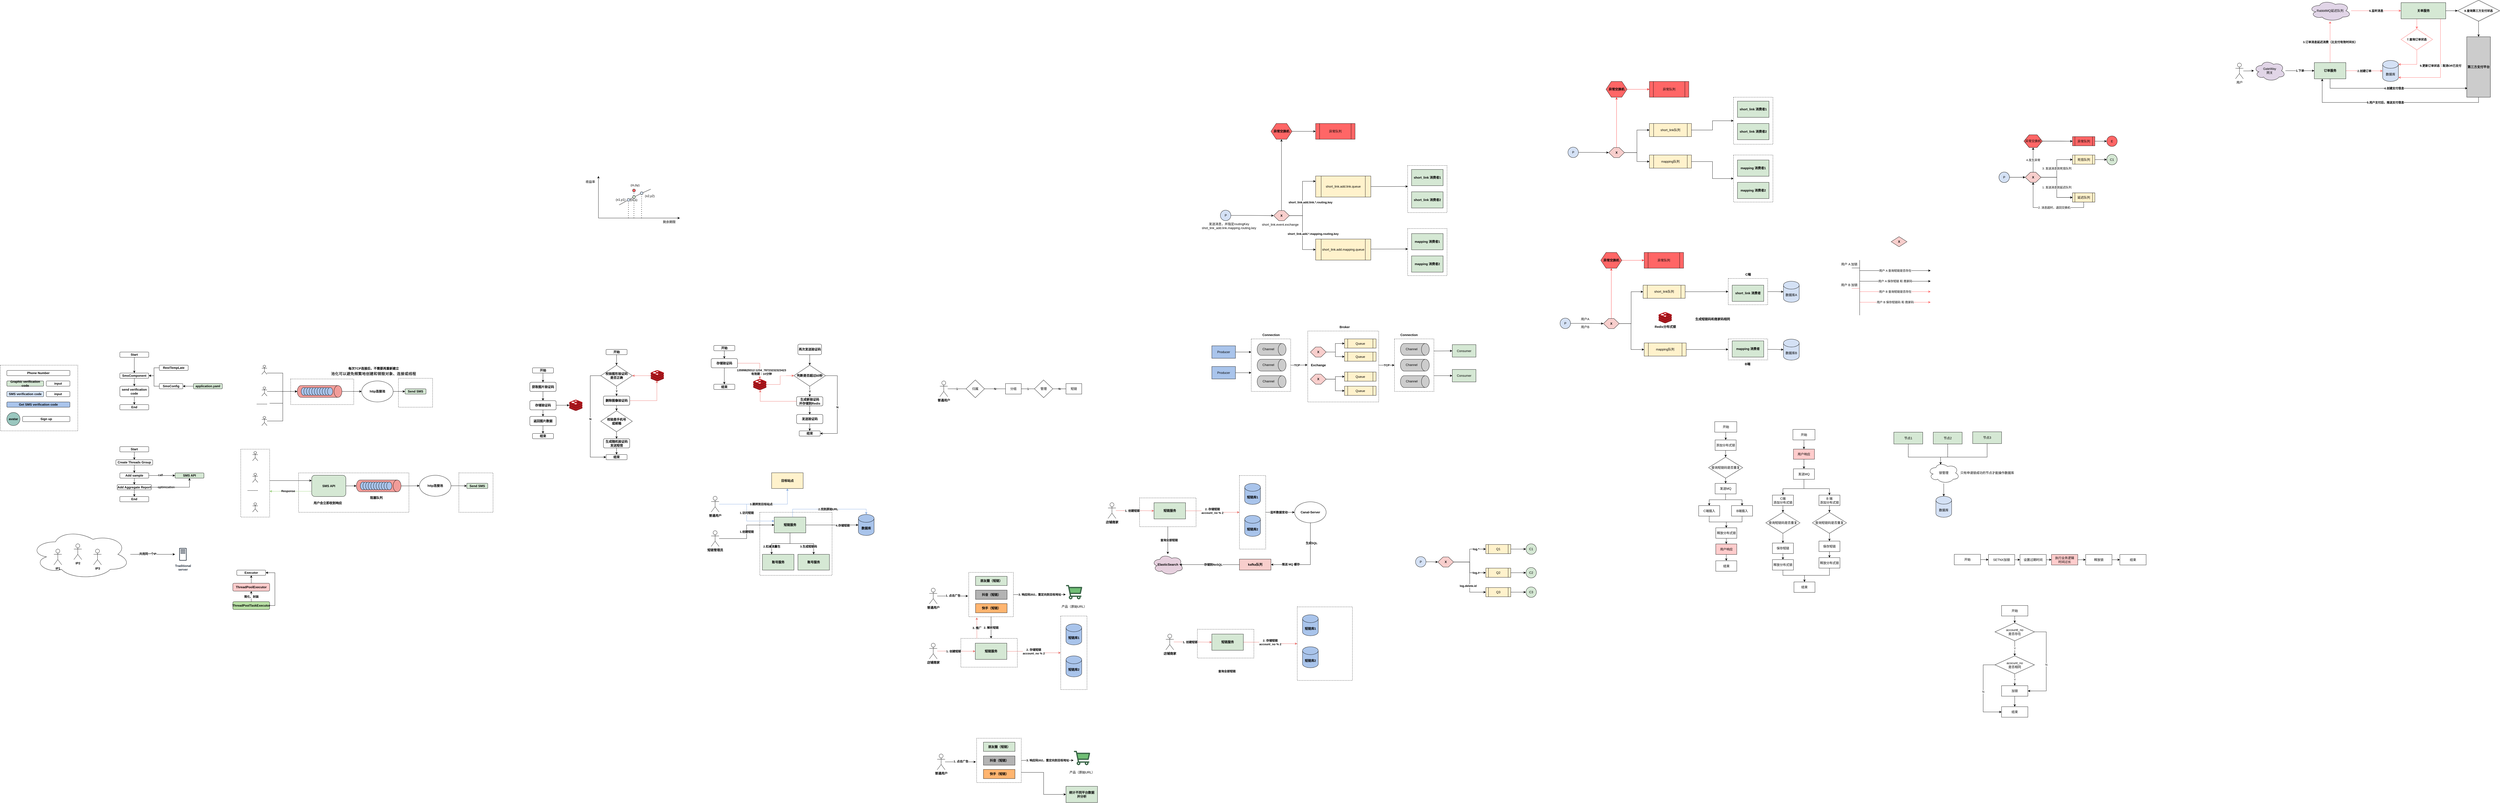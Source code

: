 <mxfile version="24.9.2">
  <diagram id="BT_9d3tybcS5t6vmlCDs" name="第 1 页">
    <mxGraphModel dx="875" dy="2773" grid="1" gridSize="10" guides="1" tooltips="1" connect="1" arrows="1" fold="1" page="1" pageScale="1" pageWidth="827" pageHeight="1169" math="0" shadow="0">
      <root>
        <mxCell id="0" />
        <mxCell id="1" parent="0" />
        <mxCell id="AqnHFbRL65N22WnZ4822-52" value="" style="rounded=0;whiteSpace=wrap;html=1;fillColor=none;dashed=1;" parent="1" vertex="1">
          <mxGeometry x="5560" y="-640" width="150" height="179.12" as="geometry" />
        </mxCell>
        <mxCell id="AqnHFbRL65N22WnZ4822-51" value="" style="rounded=0;whiteSpace=wrap;html=1;fillColor=none;dashed=1;" parent="1" vertex="1">
          <mxGeometry x="5560" y="-400" width="150" height="179.12" as="geometry" />
        </mxCell>
        <mxCell id="Rwd-Yh-OvxQPfiBLRn_k-1" value="" style="rounded=0;whiteSpace=wrap;html=1;fillColor=none;dashed=1;fontStyle=1" parent="1" vertex="1">
          <mxGeometry x="3860" y="1160" width="215" height="109.5" as="geometry" />
        </mxCell>
        <mxCell id="i71nDBgFTF4gcoMyqBb0-5" value="" style="rounded=0;whiteSpace=wrap;html=1;fillColor=none;dashed=1;fontStyle=1" parent="1" vertex="1">
          <mxGeometry x="4240" y="1074.75" width="100" height="280" as="geometry" />
        </mxCell>
        <mxCell id="CYLU-5RYoMURPyQihZAW-10" value="" style="rounded=0;whiteSpace=wrap;html=1;fillColor=none;dashed=1;fontStyle=1" parent="1" vertex="1">
          <mxGeometry x="3095" y="680" width="275" height="240" as="geometry" />
        </mxCell>
        <mxCell id="xg06a3iDjOgLRZ0BCeSt-10" value="" style="rounded=0;whiteSpace=wrap;html=1;fillColor=none;dashed=1;fontStyle=1" parent="1" vertex="1">
          <mxGeometry x="1950" y="530" width="130" height="150" as="geometry" />
        </mxCell>
        <mxCell id="se93l_hdjBHq4H-M8QWh-1" value="" style="rounded=0;whiteSpace=wrap;html=1;fillColor=none;dashed=1;fontStyle=1" parent="1" vertex="1">
          <mxGeometry x="1340" y="530" width="420" height="150" as="geometry" />
        </mxCell>
        <mxCell id="vEdsJQJvJET6jsOQPGxz-9" value="" style="rounded=0;whiteSpace=wrap;html=1;fillColor=none;dashed=1;fontStyle=1" parent="1" vertex="1">
          <mxGeometry x="1310" y="172.5" width="240" height="97.5" as="geometry" />
        </mxCell>
        <mxCell id="UefwI9e2Om12DkF_jqyX-5" value="" style="rounded=0;whiteSpace=wrap;html=1;fillColor=none;dashed=1;fontStyle=1" parent="1" vertex="1">
          <mxGeometry x="205" y="120" width="295" height="250" as="geometry" />
        </mxCell>
        <mxCell id="UefwI9e2Om12DkF_jqyX-3" value="Phone Number" style="rounded=1;whiteSpace=wrap;html=1;fillColor=none;fontStyle=1" parent="1" vertex="1">
          <mxGeometry x="230" y="140" width="240" height="20" as="geometry" />
        </mxCell>
        <mxCell id="UefwI9e2Om12DkF_jqyX-4" value="SMS verification code" style="rounded=1;whiteSpace=wrap;html=1;fillColor=#dae8fc;strokeColor=#000000;fontStyle=1" parent="1" vertex="1">
          <mxGeometry x="230" y="220" width="140" height="20" as="geometry" />
        </mxCell>
        <mxCell id="UefwI9e2Om12DkF_jqyX-6" value="input" style="rounded=1;whiteSpace=wrap;html=1;fillColor=none;fontStyle=1" parent="1" vertex="1">
          <mxGeometry x="380" y="180" width="90" height="20" as="geometry" />
        </mxCell>
        <mxCell id="UefwI9e2Om12DkF_jqyX-8" value="Graphic verification code" style="rounded=1;whiteSpace=wrap;html=1;fillColor=#d5e8d4;strokeColor=#000000;fontStyle=1" parent="1" vertex="1">
          <mxGeometry x="230" y="180" width="140" height="20" as="geometry" />
        </mxCell>
        <mxCell id="UefwI9e2Om12DkF_jqyX-9" value="input" style="rounded=1;whiteSpace=wrap;html=1;fillColor=none;fontStyle=1" parent="1" vertex="1">
          <mxGeometry x="380" y="220" width="90" height="20" as="geometry" />
        </mxCell>
        <mxCell id="UefwI9e2Om12DkF_jqyX-10" value="Sign up" style="rounded=1;whiteSpace=wrap;html=1;fillColor=none;fontStyle=1" parent="1" vertex="1">
          <mxGeometry x="290" y="315" width="180" height="20" as="geometry" />
        </mxCell>
        <mxCell id="UefwI9e2Om12DkF_jqyX-12" value="Get SMS verification code" style="rounded=1;whiteSpace=wrap;html=1;fillColor=#A9C4EB;fontStyle=1" parent="1" vertex="1">
          <mxGeometry x="230" y="260" width="240" height="20" as="geometry" />
        </mxCell>
        <mxCell id="UefwI9e2Om12DkF_jqyX-13" value="avatar" style="ellipse;whiteSpace=wrap;html=1;aspect=fixed;fillColor=#9AC7BF;fontStyle=1" parent="1" vertex="1">
          <mxGeometry x="230" y="300" width="50" height="50" as="geometry" />
        </mxCell>
        <mxCell id="pRPVaADtkpWoiS7Lqduv-14" style="edgeStyle=orthogonalEdgeStyle;rounded=0;orthogonalLoop=1;jettySize=auto;html=1;entryX=1;entryY=0.5;entryDx=0;entryDy=0;fontStyle=1" parent="1" source="pRPVaADtkpWoiS7Lqduv-1" target="pRPVaADtkpWoiS7Lqduv-6" edge="1">
          <mxGeometry relative="1" as="geometry" />
        </mxCell>
        <mxCell id="pRPVaADtkpWoiS7Lqduv-1" value="application.yaml" style="rounded=1;whiteSpace=wrap;html=1;fillColor=#D5E8D4;fontStyle=1" parent="1" vertex="1">
          <mxGeometry x="940" y="190" width="110" height="20" as="geometry" />
        </mxCell>
        <mxCell id="pRPVaADtkpWoiS7Lqduv-12" style="edgeStyle=orthogonalEdgeStyle;rounded=0;orthogonalLoop=1;jettySize=auto;html=1;entryX=1;entryY=0.5;entryDx=0;entryDy=0;fontStyle=1" parent="1" source="pRPVaADtkpWoiS7Lqduv-3" target="pRPVaADtkpWoiS7Lqduv-7" edge="1">
          <mxGeometry relative="1" as="geometry" />
        </mxCell>
        <mxCell id="pRPVaADtkpWoiS7Lqduv-3" value="RestTempLate" style="rounded=1;whiteSpace=wrap;html=1;fillColor=none;fontStyle=1" parent="1" vertex="1">
          <mxGeometry x="810" y="120" width="110" height="20" as="geometry" />
        </mxCell>
        <mxCell id="pRPVaADtkpWoiS7Lqduv-13" style="edgeStyle=orthogonalEdgeStyle;rounded=0;orthogonalLoop=1;jettySize=auto;html=1;entryX=1;entryY=0.5;entryDx=0;entryDy=0;fontStyle=1" parent="1" source="pRPVaADtkpWoiS7Lqduv-6" target="pRPVaADtkpWoiS7Lqduv-7" edge="1">
          <mxGeometry relative="1" as="geometry" />
        </mxCell>
        <mxCell id="pRPVaADtkpWoiS7Lqduv-6" value="SmsConfig" style="rounded=1;whiteSpace=wrap;html=1;fillColor=none;fontStyle=1" parent="1" vertex="1">
          <mxGeometry x="810" y="190" width="90" height="20" as="geometry" />
        </mxCell>
        <mxCell id="pRPVaADtkpWoiS7Lqduv-16" style="edgeStyle=orthogonalEdgeStyle;rounded=0;orthogonalLoop=1;jettySize=auto;html=1;entryX=0.5;entryY=0;entryDx=0;entryDy=0;fontStyle=1" parent="1" source="pRPVaADtkpWoiS7Lqduv-7" target="pRPVaADtkpWoiS7Lqduv-15" edge="1">
          <mxGeometry relative="1" as="geometry" />
        </mxCell>
        <mxCell id="pRPVaADtkpWoiS7Lqduv-7" value="SmsComponent" style="rounded=1;whiteSpace=wrap;html=1;fillColor=none;fontStyle=1" parent="1" vertex="1">
          <mxGeometry x="660" y="150" width="110" height="20" as="geometry" />
        </mxCell>
        <mxCell id="pRPVaADtkpWoiS7Lqduv-10" style="edgeStyle=orthogonalEdgeStyle;rounded=0;orthogonalLoop=1;jettySize=auto;html=1;fontStyle=1" parent="1" source="pRPVaADtkpWoiS7Lqduv-8" target="pRPVaADtkpWoiS7Lqduv-7" edge="1">
          <mxGeometry relative="1" as="geometry" />
        </mxCell>
        <mxCell id="pRPVaADtkpWoiS7Lqduv-8" value="Start" style="rounded=1;whiteSpace=wrap;html=1;fillColor=none;fontStyle=1" parent="1" vertex="1">
          <mxGeometry x="660" y="70" width="110" height="20" as="geometry" />
        </mxCell>
        <mxCell id="pRPVaADtkpWoiS7Lqduv-21" style="edgeStyle=orthogonalEdgeStyle;rounded=0;orthogonalLoop=1;jettySize=auto;html=1;entryX=0.5;entryY=0;entryDx=0;entryDy=0;fontStyle=1" parent="1" source="pRPVaADtkpWoiS7Lqduv-15" target="pRPVaADtkpWoiS7Lqduv-20" edge="1">
          <mxGeometry relative="1" as="geometry" />
        </mxCell>
        <mxCell id="pRPVaADtkpWoiS7Lqduv-15" value="send verification code" style="rounded=1;whiteSpace=wrap;html=1;fillColor=none;fontStyle=1" parent="1" vertex="1">
          <mxGeometry x="660" y="200" width="110" height="40" as="geometry" />
        </mxCell>
        <mxCell id="pRPVaADtkpWoiS7Lqduv-20" value="End" style="rounded=1;whiteSpace=wrap;html=1;fillColor=none;fontStyle=1" parent="1" vertex="1">
          <mxGeometry x="660" y="270" width="110" height="20" as="geometry" />
        </mxCell>
        <mxCell id="1INNWkqEgoHzFdm2mWcg-7" style="edgeStyle=orthogonalEdgeStyle;rounded=0;orthogonalLoop=1;jettySize=auto;html=1;entryX=0.5;entryY=0;entryDx=0;entryDy=0;fontStyle=1" parent="1" source="1INNWkqEgoHzFdm2mWcg-8" target="1INNWkqEgoHzFdm2mWcg-12" edge="1">
          <mxGeometry relative="1" as="geometry" />
        </mxCell>
        <mxCell id="1INNWkqEgoHzFdm2mWcg-8" value="Create Threads Group" style="rounded=1;whiteSpace=wrap;html=1;fillColor=none;fontStyle=1" parent="1" vertex="1">
          <mxGeometry x="645" y="480" width="140" height="20" as="geometry" />
        </mxCell>
        <mxCell id="1INNWkqEgoHzFdm2mWcg-9" style="edgeStyle=orthogonalEdgeStyle;rounded=0;orthogonalLoop=1;jettySize=auto;html=1;fontStyle=1" parent="1" source="1INNWkqEgoHzFdm2mWcg-10" target="1INNWkqEgoHzFdm2mWcg-8" edge="1">
          <mxGeometry relative="1" as="geometry" />
        </mxCell>
        <mxCell id="1INNWkqEgoHzFdm2mWcg-10" value="Start" style="rounded=1;whiteSpace=wrap;html=1;fillColor=none;fontStyle=1" parent="1" vertex="1">
          <mxGeometry x="660" y="430" width="110" height="20" as="geometry" />
        </mxCell>
        <mxCell id="1INNWkqEgoHzFdm2mWcg-11" style="edgeStyle=orthogonalEdgeStyle;rounded=0;orthogonalLoop=1;jettySize=auto;html=1;entryX=0.5;entryY=0;entryDx=0;entryDy=0;fontStyle=1" parent="1" source="1INNWkqEgoHzFdm2mWcg-12" target="1INNWkqEgoHzFdm2mWcg-13" edge="1">
          <mxGeometry relative="1" as="geometry" />
        </mxCell>
        <mxCell id="1INNWkqEgoHzFdm2mWcg-19" style="edgeStyle=orthogonalEdgeStyle;rounded=0;orthogonalLoop=1;jettySize=auto;html=1;fontStyle=1" parent="1" source="1INNWkqEgoHzFdm2mWcg-12" target="1INNWkqEgoHzFdm2mWcg-17" edge="1">
          <mxGeometry relative="1" as="geometry" />
        </mxCell>
        <mxCell id="1INNWkqEgoHzFdm2mWcg-20" value="call" style="edgeLabel;html=1;align=center;verticalAlign=middle;resizable=0;points=[];fontStyle=1" parent="1INNWkqEgoHzFdm2mWcg-19" vertex="1" connectable="0">
          <mxGeometry x="-0.134" y="2" relative="1" as="geometry">
            <mxPoint as="offset" />
          </mxGeometry>
        </mxCell>
        <mxCell id="1INNWkqEgoHzFdm2mWcg-12" value="Add sample" style="rounded=1;whiteSpace=wrap;html=1;fillColor=none;fontStyle=1" parent="1" vertex="1">
          <mxGeometry x="660" y="530" width="110" height="20" as="geometry" />
        </mxCell>
        <mxCell id="1INNWkqEgoHzFdm2mWcg-16" style="edgeStyle=orthogonalEdgeStyle;rounded=0;orthogonalLoop=1;jettySize=auto;html=1;entryX=0.5;entryY=0;entryDx=0;entryDy=0;fontStyle=1" parent="1" source="1INNWkqEgoHzFdm2mWcg-13" target="1INNWkqEgoHzFdm2mWcg-15" edge="1">
          <mxGeometry relative="1" as="geometry" />
        </mxCell>
        <mxCell id="1INNWkqEgoHzFdm2mWcg-21" value="" style="edgeStyle=orthogonalEdgeStyle;rounded=0;orthogonalLoop=1;jettySize=auto;html=1;fontStyle=1" parent="1" source="1INNWkqEgoHzFdm2mWcg-13" target="1INNWkqEgoHzFdm2mWcg-17" edge="1">
          <mxGeometry relative="1" as="geometry" />
        </mxCell>
        <mxCell id="1INNWkqEgoHzFdm2mWcg-22" value="optimization" style="edgeLabel;html=1;align=center;verticalAlign=middle;resizable=0;points=[];fontStyle=1" parent="1INNWkqEgoHzFdm2mWcg-21" vertex="1" connectable="0">
          <mxGeometry x="-0.377" y="1" relative="1" as="geometry">
            <mxPoint as="offset" />
          </mxGeometry>
        </mxCell>
        <mxCell id="1INNWkqEgoHzFdm2mWcg-13" value="Add Aggregate Report" style="rounded=1;whiteSpace=wrap;html=1;fillColor=none;fontStyle=1" parent="1" vertex="1">
          <mxGeometry x="650" y="574.5" width="130" height="20" as="geometry" />
        </mxCell>
        <mxCell id="1INNWkqEgoHzFdm2mWcg-15" value="End" style="rounded=1;whiteSpace=wrap;html=1;fillColor=none;fontStyle=1" parent="1" vertex="1">
          <mxGeometry x="660" y="620" width="110" height="20" as="geometry" />
        </mxCell>
        <mxCell id="1INNWkqEgoHzFdm2mWcg-17" value="SMS API" style="rounded=1;whiteSpace=wrap;html=1;fillColor=#D5E8D4;fontStyle=1" parent="1" vertex="1">
          <mxGeometry x="870" y="530" width="110" height="20" as="geometry" />
        </mxCell>
        <mxCell id="4dT-DWwZLFFdWcqSDPXJ-8" style="edgeStyle=orthogonalEdgeStyle;rounded=0;orthogonalLoop=1;jettySize=auto;html=1;entryX=0;entryY=0.5;entryDx=0;entryDy=0;fontStyle=1" parent="1" source="vEdsJQJvJET6jsOQPGxz-10" target="4dT-DWwZLFFdWcqSDPXJ-7" edge="1">
          <mxGeometry relative="1" as="geometry" />
        </mxCell>
        <mxCell id="vEdsJQJvJET6jsOQPGxz-10" value="" style="shape=cylinder3;whiteSpace=wrap;html=1;boundedLbl=1;backgroundOutline=1;size=15;rotation=90;fillColor=#F19C99;fontStyle=1" parent="1" vertex="1">
          <mxGeometry x="1397.5" y="135" width="45" height="170" as="geometry" />
        </mxCell>
        <mxCell id="vEdsJQJvJET6jsOQPGxz-19" value="" style="ellipse;whiteSpace=wrap;html=1;fillColor=#A9C4EB;fontStyle=1" parent="1" vertex="1">
          <mxGeometry x="1350" y="205" width="20" height="30" as="geometry" />
        </mxCell>
        <mxCell id="vEdsJQJvJET6jsOQPGxz-20" value="" style="ellipse;whiteSpace=wrap;html=1;fillColor=#A9C4EB;fontStyle=1" parent="1" vertex="1">
          <mxGeometry x="1360" y="205" width="20" height="30" as="geometry" />
        </mxCell>
        <mxCell id="vEdsJQJvJET6jsOQPGxz-21" value="" style="ellipse;whiteSpace=wrap;html=1;fillColor=#A9C4EB;fontStyle=1" parent="1" vertex="1">
          <mxGeometry x="1370" y="205" width="20" height="30" as="geometry" />
        </mxCell>
        <mxCell id="vEdsJQJvJET6jsOQPGxz-22" value="" style="ellipse;whiteSpace=wrap;html=1;fillColor=#A9C4EB;fontStyle=1" parent="1" vertex="1">
          <mxGeometry x="1380" y="205" width="20" height="30" as="geometry" />
        </mxCell>
        <mxCell id="vEdsJQJvJET6jsOQPGxz-23" value="" style="ellipse;whiteSpace=wrap;html=1;fillColor=#A9C4EB;fontStyle=1" parent="1" vertex="1">
          <mxGeometry x="1390" y="205" width="20" height="30" as="geometry" />
        </mxCell>
        <mxCell id="vEdsJQJvJET6jsOQPGxz-26" value="" style="ellipse;whiteSpace=wrap;html=1;fillColor=#A9C4EB;fontStyle=1" parent="1" vertex="1">
          <mxGeometry x="1400" y="205" width="20" height="30" as="geometry" />
        </mxCell>
        <mxCell id="vEdsJQJvJET6jsOQPGxz-32" value="" style="ellipse;whiteSpace=wrap;html=1;fillColor=#A9C4EB;fontStyle=1" parent="1" vertex="1">
          <mxGeometry x="1410" y="205" width="20" height="30" as="geometry" />
        </mxCell>
        <mxCell id="vEdsJQJvJET6jsOQPGxz-41" value="" style="shape=umlActor;verticalLabelPosition=bottom;verticalAlign=top;html=1;outlineConnect=0;fontStyle=1" parent="1" vertex="1">
          <mxGeometry x="1200" y="202.5" width="20" height="35" as="geometry" />
        </mxCell>
        <mxCell id="vEdsJQJvJET6jsOQPGxz-42" value="" style="shape=umlActor;verticalLabelPosition=bottom;verticalAlign=top;html=1;outlineConnect=0;fontStyle=1" parent="1" vertex="1">
          <mxGeometry x="1200" y="315" width="20" height="35" as="geometry" />
        </mxCell>
        <mxCell id="vEdsJQJvJET6jsOQPGxz-45" value="&lt;span&gt;............&lt;/span&gt;" style="text;html=1;align=center;verticalAlign=middle;resizable=0;points=[];autosize=1;strokeColor=none;fillColor=none;fontStyle=1" parent="1" vertex="1">
          <mxGeometry x="1170" y="250" width="60" height="30" as="geometry" />
        </mxCell>
        <mxCell id="vEdsJQJvJET6jsOQPGxz-46" value="" style="shape=umlActor;verticalLabelPosition=bottom;verticalAlign=top;html=1;outlineConnect=0;fontStyle=1" parent="1" vertex="1">
          <mxGeometry x="1200" y="120" width="20" height="35" as="geometry" />
        </mxCell>
        <mxCell id="vEdsJQJvJET6jsOQPGxz-47" style="edgeStyle=orthogonalEdgeStyle;rounded=0;orthogonalLoop=1;jettySize=auto;html=1;entryX=0.5;entryY=1;entryDx=0;entryDy=0;entryPerimeter=0;fontStyle=1" parent="1" source="vEdsJQJvJET6jsOQPGxz-46" target="vEdsJQJvJET6jsOQPGxz-10" edge="1">
          <mxGeometry relative="1" as="geometry">
            <Array as="points">
              <mxPoint x="1280" y="150" />
              <mxPoint x="1280" y="220" />
            </Array>
          </mxGeometry>
        </mxCell>
        <mxCell id="vEdsJQJvJET6jsOQPGxz-48" style="edgeStyle=orthogonalEdgeStyle;rounded=0;orthogonalLoop=1;jettySize=auto;html=1;entryX=0.5;entryY=1;entryDx=0;entryDy=0;entryPerimeter=0;fontStyle=1" parent="1" source="vEdsJQJvJET6jsOQPGxz-41" target="vEdsJQJvJET6jsOQPGxz-10" edge="1">
          <mxGeometry relative="1" as="geometry" />
        </mxCell>
        <mxCell id="vEdsJQJvJET6jsOQPGxz-49" style="edgeStyle=orthogonalEdgeStyle;rounded=0;orthogonalLoop=1;jettySize=auto;html=1;entryX=0.5;entryY=1;entryDx=0;entryDy=0;entryPerimeter=0;fontStyle=1" parent="1" source="vEdsJQJvJET6jsOQPGxz-42" target="vEdsJQJvJET6jsOQPGxz-10" edge="1">
          <mxGeometry relative="1" as="geometry">
            <Array as="points">
              <mxPoint x="1280" y="333" />
              <mxPoint x="1280" y="220" />
            </Array>
          </mxGeometry>
        </mxCell>
        <mxCell id="vEdsJQJvJET6jsOQPGxz-52" value="" style="ellipse;whiteSpace=wrap;html=1;fillColor=#A9C4EB;fontStyle=1" parent="1" vertex="1">
          <mxGeometry x="1420" y="205" width="20" height="30" as="geometry" />
        </mxCell>
        <mxCell id="vEdsJQJvJET6jsOQPGxz-54" value="" style="ellipse;whiteSpace=wrap;html=1;fillColor=#A9C4EB;fontStyle=1" parent="1" vertex="1">
          <mxGeometry x="1430" y="205" width="20" height="30" as="geometry" />
        </mxCell>
        <mxCell id="vEdsJQJvJET6jsOQPGxz-55" value="" style="ellipse;whiteSpace=wrap;html=1;fillColor=#A9C4EB;fontStyle=1" parent="1" vertex="1">
          <mxGeometry x="1440" y="205" width="20" height="30" as="geometry" />
        </mxCell>
        <mxCell id="vEdsJQJvJET6jsOQPGxz-57" value="" style="ellipse;whiteSpace=wrap;html=1;fillColor=#A9C4EB;fontStyle=1" parent="1" vertex="1">
          <mxGeometry x="1450" y="205" width="20" height="30" as="geometry" />
        </mxCell>
        <mxCell id="vEdsJQJvJET6jsOQPGxz-58" style="edgeStyle=orthogonalEdgeStyle;rounded=0;orthogonalLoop=1;jettySize=auto;html=1;entryX=0.5;entryY=1;entryDx=0;entryDy=0;entryPerimeter=0;fontStyle=1" parent="1" source="vEdsJQJvJET6jsOQPGxz-45" target="vEdsJQJvJET6jsOQPGxz-10" edge="1">
          <mxGeometry relative="1" as="geometry">
            <Array as="points">
              <mxPoint x="1280" y="265" />
              <mxPoint x="1280" y="220" />
            </Array>
          </mxGeometry>
        </mxCell>
        <mxCell id="se93l_hdjBHq4H-M8QWh-3" value="Send SMS" style="rounded=1;whiteSpace=wrap;html=1;fillColor=#D5E8D4;fontStyle=1" parent="1" vertex="1">
          <mxGeometry x="1980" y="569.5" width="80" height="20" as="geometry" />
        </mxCell>
        <mxCell id="se93l_hdjBHq4H-M8QWh-29" value="SMS API" style="rounded=1;whiteSpace=wrap;html=1;fillColor=#D5E8D4;fontStyle=1" parent="1" vertex="1">
          <mxGeometry x="1390" y="539" width="130" height="81" as="geometry" />
        </mxCell>
        <mxCell id="se93l_hdjBHq4H-M8QWh-48" value="" style="group;fontStyle=1" parent="1" vertex="1" connectable="0">
          <mxGeometry x="1560" y="557" width="170" height="45" as="geometry" />
        </mxCell>
        <mxCell id="se93l_hdjBHq4H-M8QWh-31" value="" style="shape=cylinder3;whiteSpace=wrap;html=1;boundedLbl=1;backgroundOutline=1;size=15;rotation=90;fillColor=#F19C99;fontStyle=1" parent="se93l_hdjBHq4H-M8QWh-48" vertex="1">
          <mxGeometry x="62.5" y="-62.5" width="45" height="170" as="geometry" />
        </mxCell>
        <mxCell id="se93l_hdjBHq4H-M8QWh-32" value="" style="ellipse;whiteSpace=wrap;html=1;fillColor=#A9C4EB;fontStyle=1" parent="se93l_hdjBHq4H-M8QWh-48" vertex="1">
          <mxGeometry x="15" y="7.5" width="20" height="30" as="geometry" />
        </mxCell>
        <mxCell id="se93l_hdjBHq4H-M8QWh-33" value="" style="ellipse;whiteSpace=wrap;html=1;fillColor=#A9C4EB;fontStyle=1" parent="se93l_hdjBHq4H-M8QWh-48" vertex="1">
          <mxGeometry x="25" y="7.5" width="20" height="30" as="geometry" />
        </mxCell>
        <mxCell id="se93l_hdjBHq4H-M8QWh-34" value="" style="ellipse;whiteSpace=wrap;html=1;fillColor=#A9C4EB;fontStyle=1" parent="se93l_hdjBHq4H-M8QWh-48" vertex="1">
          <mxGeometry x="35" y="7.5" width="20" height="30" as="geometry" />
        </mxCell>
        <mxCell id="se93l_hdjBHq4H-M8QWh-35" value="" style="ellipse;whiteSpace=wrap;html=1;fillColor=#A9C4EB;fontStyle=1" parent="se93l_hdjBHq4H-M8QWh-48" vertex="1">
          <mxGeometry x="45" y="7.5" width="20" height="30" as="geometry" />
        </mxCell>
        <mxCell id="se93l_hdjBHq4H-M8QWh-36" value="" style="ellipse;whiteSpace=wrap;html=1;fillColor=#A9C4EB;fontStyle=1" parent="se93l_hdjBHq4H-M8QWh-48" vertex="1">
          <mxGeometry x="55" y="7.5" width="20" height="30" as="geometry" />
        </mxCell>
        <mxCell id="se93l_hdjBHq4H-M8QWh-37" value="" style="ellipse;whiteSpace=wrap;html=1;fillColor=#A9C4EB;fontStyle=1" parent="se93l_hdjBHq4H-M8QWh-48" vertex="1">
          <mxGeometry x="65" y="7.5" width="20" height="30" as="geometry" />
        </mxCell>
        <mxCell id="se93l_hdjBHq4H-M8QWh-38" value="" style="ellipse;whiteSpace=wrap;html=1;fillColor=#A9C4EB;fontStyle=1" parent="se93l_hdjBHq4H-M8QWh-48" vertex="1">
          <mxGeometry x="75" y="7.5" width="20" height="30" as="geometry" />
        </mxCell>
        <mxCell id="se93l_hdjBHq4H-M8QWh-39" value="" style="ellipse;whiteSpace=wrap;html=1;fillColor=#A9C4EB;fontStyle=1" parent="se93l_hdjBHq4H-M8QWh-48" vertex="1">
          <mxGeometry x="85" y="7.5" width="20" height="30" as="geometry" />
        </mxCell>
        <mxCell id="se93l_hdjBHq4H-M8QWh-40" value="" style="ellipse;whiteSpace=wrap;html=1;fillColor=#A9C4EB;fontStyle=1" parent="se93l_hdjBHq4H-M8QWh-48" vertex="1">
          <mxGeometry x="95" y="7.5" width="20" height="30" as="geometry" />
        </mxCell>
        <mxCell id="se93l_hdjBHq4H-M8QWh-41" value="" style="ellipse;whiteSpace=wrap;html=1;fillColor=#A9C4EB;fontStyle=1" parent="se93l_hdjBHq4H-M8QWh-48" vertex="1">
          <mxGeometry x="105" y="7.5" width="20" height="30" as="geometry" />
        </mxCell>
        <mxCell id="se93l_hdjBHq4H-M8QWh-42" value="" style="ellipse;whiteSpace=wrap;html=1;fillColor=#A9C4EB;fontStyle=1" parent="se93l_hdjBHq4H-M8QWh-48" vertex="1">
          <mxGeometry x="115" y="7.5" width="20" height="30" as="geometry" />
        </mxCell>
        <mxCell id="se93l_hdjBHq4H-M8QWh-54" value="" style="group;fontStyle=1" parent="1" vertex="1" connectable="0">
          <mxGeometry x="1120" y="439.75" width="110" height="258.5" as="geometry" />
        </mxCell>
        <mxCell id="se93l_hdjBHq4H-M8QWh-49" value="" style="shape=umlActor;verticalLabelPosition=bottom;verticalAlign=top;html=1;outlineConnect=0;fontStyle=1" parent="se93l_hdjBHq4H-M8QWh-54" vertex="1">
          <mxGeometry x="45" y="91.5" width="20" height="35" as="geometry" />
        </mxCell>
        <mxCell id="se93l_hdjBHq4H-M8QWh-50" value="" style="shape=umlActor;verticalLabelPosition=bottom;verticalAlign=top;html=1;outlineConnect=0;fontStyle=1" parent="se93l_hdjBHq4H-M8QWh-54" vertex="1">
          <mxGeometry x="45" y="204" width="20" height="35" as="geometry" />
        </mxCell>
        <mxCell id="se93l_hdjBHq4H-M8QWh-51" value="&lt;span&gt;............&lt;/span&gt;" style="text;html=1;align=center;verticalAlign=middle;resizable=0;points=[];autosize=1;strokeColor=none;fillColor=none;fontStyle=1" parent="se93l_hdjBHq4H-M8QWh-54" vertex="1">
          <mxGeometry x="15" y="139" width="60" height="30" as="geometry" />
        </mxCell>
        <mxCell id="se93l_hdjBHq4H-M8QWh-52" value="" style="shape=umlActor;verticalLabelPosition=bottom;verticalAlign=top;html=1;outlineConnect=0;fontStyle=1" parent="se93l_hdjBHq4H-M8QWh-54" vertex="1">
          <mxGeometry x="45" y="9" width="20" height="35" as="geometry" />
        </mxCell>
        <mxCell id="se93l_hdjBHq4H-M8QWh-53" value="" style="rounded=0;whiteSpace=wrap;html=1;fillColor=none;dashed=1;fontStyle=1" parent="se93l_hdjBHq4H-M8QWh-54" vertex="1">
          <mxGeometry width="110" height="258.5" as="geometry" />
        </mxCell>
        <mxCell id="se93l_hdjBHq4H-M8QWh-56" style="edgeStyle=orthogonalEdgeStyle;rounded=0;orthogonalLoop=1;jettySize=auto;html=1;entryX=0;entryY=0.25;entryDx=0;entryDy=0;fontStyle=1" parent="1" source="se93l_hdjBHq4H-M8QWh-53" target="se93l_hdjBHq4H-M8QWh-29" edge="1">
          <mxGeometry relative="1" as="geometry">
            <Array as="points">
              <mxPoint x="1310" y="560" />
            </Array>
          </mxGeometry>
        </mxCell>
        <mxCell id="se93l_hdjBHq4H-M8QWh-57" style="edgeStyle=orthogonalEdgeStyle;rounded=0;orthogonalLoop=1;jettySize=auto;html=1;strokeColor=#97D077;fontStyle=1" parent="1" source="se93l_hdjBHq4H-M8QWh-29" edge="1">
          <mxGeometry relative="1" as="geometry">
            <mxPoint x="1230" y="600" as="targetPoint" />
            <Array as="points">
              <mxPoint x="1230" y="600" />
            </Array>
          </mxGeometry>
        </mxCell>
        <mxCell id="se93l_hdjBHq4H-M8QWh-58" value="Response" style="edgeLabel;html=1;align=center;verticalAlign=middle;resizable=0;points=[];fontStyle=1" parent="se93l_hdjBHq4H-M8QWh-57" vertex="1" connectable="0">
          <mxGeometry x="0.134" y="-1" relative="1" as="geometry">
            <mxPoint as="offset" />
          </mxGeometry>
        </mxCell>
        <mxCell id="KKwOv5Il1TyTHY13jNfH-2" value="用户会立即收到响应" style="text;html=1;align=left;verticalAlign=middle;resizable=0;points=[];autosize=1;strokeColor=none;fillColor=none;fontStyle=1" parent="1" vertex="1">
          <mxGeometry x="1395" y="630" width="130" height="30" as="geometry" />
        </mxCell>
        <mxCell id="KKwOv5Il1TyTHY13jNfH-8" style="edgeStyle=orthogonalEdgeStyle;rounded=0;orthogonalLoop=1;jettySize=auto;html=1;entryX=0.5;entryY=1;entryDx=0;entryDy=0;entryPerimeter=0;fontStyle=1" parent="1" source="se93l_hdjBHq4H-M8QWh-29" target="se93l_hdjBHq4H-M8QWh-31" edge="1">
          <mxGeometry relative="1" as="geometry" />
        </mxCell>
        <mxCell id="KKwOv5Il1TyTHY13jNfH-11" value="阻塞队列" style="text;html=1;align=left;verticalAlign=middle;resizable=0;points=[];autosize=1;strokeColor=none;fillColor=none;fontStyle=1" parent="1" vertex="1">
          <mxGeometry x="1610" y="610" width="70" height="30" as="geometry" />
        </mxCell>
        <mxCell id="xg06a3iDjOgLRZ0BCeSt-1" value="&lt;div class=&quot;lake-content&quot;&gt;&lt;span class=&quot;ne-text&quot;&gt;Executor&lt;/span&gt;&lt;/div&gt;" style="rounded=1;whiteSpace=wrap;html=1;fillColor=none;fontStyle=1" parent="1" vertex="1">
          <mxGeometry x="1105" y="900" width="110" height="20" as="geometry" />
        </mxCell>
        <mxCell id="xg06a3iDjOgLRZ0BCeSt-7" value="" style="edgeStyle=orthogonalEdgeStyle;rounded=0;orthogonalLoop=1;jettySize=auto;html=1;fontStyle=1" parent="1" source="xg06a3iDjOgLRZ0BCeSt-2" target="xg06a3iDjOgLRZ0BCeSt-3" edge="1">
          <mxGeometry relative="1" as="geometry" />
        </mxCell>
        <mxCell id="xg06a3iDjOgLRZ0BCeSt-9" value="简化、封装" style="edgeLabel;html=1;align=center;verticalAlign=middle;resizable=0;points=[];fontStyle=1" parent="xg06a3iDjOgLRZ0BCeSt-7" vertex="1" connectable="0">
          <mxGeometry x="-0.017" relative="1" as="geometry">
            <mxPoint as="offset" />
          </mxGeometry>
        </mxCell>
        <mxCell id="xg06a3iDjOgLRZ0BCeSt-8" style="edgeStyle=orthogonalEdgeStyle;rounded=0;orthogonalLoop=1;jettySize=auto;html=1;entryX=1;entryY=0.5;entryDx=0;entryDy=0;fontStyle=1" parent="1" source="xg06a3iDjOgLRZ0BCeSt-2" target="xg06a3iDjOgLRZ0BCeSt-1" edge="1">
          <mxGeometry relative="1" as="geometry">
            <Array as="points">
              <mxPoint x="1250" y="1035" />
              <mxPoint x="1250" y="910" />
            </Array>
          </mxGeometry>
        </mxCell>
        <mxCell id="xg06a3iDjOgLRZ0BCeSt-2" value="&lt;div class=&quot;lake-content&quot;&gt;&lt;div class=&quot;lake-content&quot;&gt;&lt;div class=&quot;lake-content&quot;&gt;&lt;span class=&quot;ne-text&quot;&gt;ThreadPoolTaskExecutor&lt;/span&gt;&lt;/div&gt;&lt;/div&gt;&lt;/div&gt;" style="rounded=1;whiteSpace=wrap;html=1;fillColor=#B9E0A5;fontStyle=1" parent="1" vertex="1">
          <mxGeometry x="1090" y="1020" width="140" height="30" as="geometry" />
        </mxCell>
        <mxCell id="xg06a3iDjOgLRZ0BCeSt-5" value="" style="edgeStyle=orthogonalEdgeStyle;rounded=0;orthogonalLoop=1;jettySize=auto;html=1;fontStyle=1" parent="1" source="xg06a3iDjOgLRZ0BCeSt-3" target="xg06a3iDjOgLRZ0BCeSt-1" edge="1">
          <mxGeometry relative="1" as="geometry" />
        </mxCell>
        <mxCell id="xg06a3iDjOgLRZ0BCeSt-3" value="&lt;div class=&quot;lake-content&quot;&gt;&lt;div class=&quot;lake-content&quot;&gt;&lt;span class=&quot;ne-text&quot;&gt;ThreadPoolExecutor&lt;/span&gt;&lt;/div&gt;&lt;/div&gt;" style="rounded=1;whiteSpace=wrap;html=1;fillColor=#FFCCCC;fontStyle=1" parent="1" vertex="1">
          <mxGeometry x="1090" y="950" width="140" height="30" as="geometry" />
        </mxCell>
        <mxCell id="4dT-DWwZLFFdWcqSDPXJ-1" value="" style="rounded=0;whiteSpace=wrap;html=1;fillColor=none;dashed=1;fontStyle=1" parent="1" vertex="1">
          <mxGeometry x="1720" y="170" width="130" height="110" as="geometry" />
        </mxCell>
        <mxCell id="4dT-DWwZLFFdWcqSDPXJ-2" value="Send SMS" style="rounded=1;whiteSpace=wrap;html=1;fillColor=#D5E8D4;fontStyle=1" parent="1" vertex="1">
          <mxGeometry x="1745" y="210" width="80" height="20" as="geometry" />
        </mxCell>
        <mxCell id="4dT-DWwZLFFdWcqSDPXJ-9" style="edgeStyle=orthogonalEdgeStyle;rounded=0;orthogonalLoop=1;jettySize=auto;html=1;entryX=0;entryY=0.5;entryDx=0;entryDy=0;fontStyle=1" parent="1" source="4dT-DWwZLFFdWcqSDPXJ-7" target="4dT-DWwZLFFdWcqSDPXJ-2" edge="1">
          <mxGeometry relative="1" as="geometry" />
        </mxCell>
        <mxCell id="4dT-DWwZLFFdWcqSDPXJ-7" value="http连接池" style="ellipse;whiteSpace=wrap;html=1;fillColor=none;fontStyle=1" parent="1" vertex="1">
          <mxGeometry x="1580" y="180" width="120" height="80" as="geometry" />
        </mxCell>
        <mxCell id="4dT-DWwZLFFdWcqSDPXJ-12" value="每次TCP连接后，不需要再重新建立&lt;div&gt;&lt;span style=&quot;font-size: 14px; color: rgb(38, 38, 38); line-height: 1.74; letter-spacing: 0.05em; outline-style: none; overflow-wrap: break-word;&quot;&gt;池化可以避免频繁地创建和销毁对象、连接或线程&lt;/span&gt;&lt;br&gt;&lt;/div&gt;" style="text;html=1;align=center;verticalAlign=middle;resizable=0;points=[];autosize=1;strokeColor=none;fillColor=none;fontStyle=1" parent="1" vertex="1">
          <mxGeometry x="1450" y="120" width="350" height="50" as="geometry" />
        </mxCell>
        <mxCell id="4dT-DWwZLFFdWcqSDPXJ-15" style="edgeStyle=orthogonalEdgeStyle;rounded=0;orthogonalLoop=1;jettySize=auto;html=1;entryX=0;entryY=0.5;entryDx=0;entryDy=0;fontStyle=1" parent="1" source="4dT-DWwZLFFdWcqSDPXJ-13" target="se93l_hdjBHq4H-M8QWh-3" edge="1">
          <mxGeometry relative="1" as="geometry" />
        </mxCell>
        <mxCell id="4dT-DWwZLFFdWcqSDPXJ-13" value="http连接池" style="ellipse;whiteSpace=wrap;html=1;fillColor=none;fontStyle=1" parent="1" vertex="1">
          <mxGeometry x="1800" y="539" width="120" height="80" as="geometry" />
        </mxCell>
        <mxCell id="4dT-DWwZLFFdWcqSDPXJ-14" style="edgeStyle=orthogonalEdgeStyle;rounded=0;orthogonalLoop=1;jettySize=auto;html=1;fontStyle=1" parent="1" source="se93l_hdjBHq4H-M8QWh-31" target="4dT-DWwZLFFdWcqSDPXJ-13" edge="1">
          <mxGeometry relative="1" as="geometry" />
        </mxCell>
        <mxCell id="K-JyI_M0FiB9nO0yxgkt-4" style="edgeStyle=orthogonalEdgeStyle;rounded=0;orthogonalLoop=1;jettySize=auto;html=1;fontStyle=1" parent="1" source="K-JyI_M0FiB9nO0yxgkt-1" target="K-JyI_M0FiB9nO0yxgkt-3" edge="1">
          <mxGeometry relative="1" as="geometry" />
        </mxCell>
        <mxCell id="K-JyI_M0FiB9nO0yxgkt-7" value="共用同一个IP" style="edgeLabel;html=1;align=center;verticalAlign=middle;resizable=0;points=[];fontStyle=1" parent="K-JyI_M0FiB9nO0yxgkt-4" vertex="1" connectable="0">
          <mxGeometry x="-0.222" y="2" relative="1" as="geometry">
            <mxPoint as="offset" />
          </mxGeometry>
        </mxCell>
        <mxCell id="K-JyI_M0FiB9nO0yxgkt-1" value="" style="ellipse;shape=cloud;whiteSpace=wrap;html=1;fillColor=none;fontStyle=1" parent="1" vertex="1">
          <mxGeometry x="320" y="745" width="380" height="190" as="geometry" />
        </mxCell>
        <mxCell id="K-JyI_M0FiB9nO0yxgkt-2" value="IP3" style="shape=umlActor;verticalLabelPosition=bottom;verticalAlign=top;html=1;outlineConnect=0;fontStyle=1" parent="1" vertex="1">
          <mxGeometry x="560" y="820" width="30" height="60" as="geometry" />
        </mxCell>
        <mxCell id="K-JyI_M0FiB9nO0yxgkt-3" value="Traditional&#xa;server" style="sketch=0;outlineConnect=0;fontColor=#232F3E;gradientColor=none;strokeColor=#232F3E;fillColor=#ffffff;dashed=0;verticalLabelPosition=bottom;verticalAlign=top;align=center;html=1;fontSize=12;fontStyle=1;aspect=fixed;shape=mxgraph.aws4.resourceIcon;resIcon=mxgraph.aws4.traditional_server;" parent="1" vertex="1">
          <mxGeometry x="870" y="810" width="60" height="60" as="geometry" />
        </mxCell>
        <mxCell id="K-JyI_M0FiB9nO0yxgkt-5" value="IP1" style="shape=umlActor;verticalLabelPosition=bottom;verticalAlign=top;html=1;outlineConnect=0;fontStyle=1" parent="1" vertex="1">
          <mxGeometry x="409" y="820" width="30" height="60" as="geometry" />
        </mxCell>
        <mxCell id="K-JyI_M0FiB9nO0yxgkt-6" value="IP2" style="shape=umlActor;verticalLabelPosition=bottom;verticalAlign=top;html=1;outlineConnect=0;fontStyle=1" parent="1" vertex="1">
          <mxGeometry x="485" y="800" width="30" height="60" as="geometry" />
        </mxCell>
        <mxCell id="K-JyI_M0FiB9nO0yxgkt-58" value="" style="edgeStyle=orthogonalEdgeStyle;rounded=0;orthogonalLoop=1;jettySize=auto;html=1;fontStyle=1" parent="1" source="K-JyI_M0FiB9nO0yxgkt-54" target="K-JyI_M0FiB9nO0yxgkt-57" edge="1">
          <mxGeometry relative="1" as="geometry" />
        </mxCell>
        <mxCell id="K-JyI_M0FiB9nO0yxgkt-54" value="获取图片验证码" style="rounded=1;whiteSpace=wrap;html=1;fillColor=none;fontStyle=1" parent="1" vertex="1">
          <mxGeometry x="2220" y="185" width="100" height="35" as="geometry" />
        </mxCell>
        <mxCell id="K-JyI_M0FiB9nO0yxgkt-56" value="" style="edgeStyle=orthogonalEdgeStyle;rounded=0;orthogonalLoop=1;jettySize=auto;html=1;fontStyle=1" parent="1" source="K-JyI_M0FiB9nO0yxgkt-55" target="K-JyI_M0FiB9nO0yxgkt-54" edge="1">
          <mxGeometry relative="1" as="geometry" />
        </mxCell>
        <mxCell id="K-JyI_M0FiB9nO0yxgkt-55" value="开始" style="rounded=1;whiteSpace=wrap;html=1;fillColor=none;fontStyle=1" parent="1" vertex="1">
          <mxGeometry x="2230" y="130" width="80" height="20" as="geometry" />
        </mxCell>
        <mxCell id="K-JyI_M0FiB9nO0yxgkt-60" style="edgeStyle=orthogonalEdgeStyle;rounded=0;orthogonalLoop=1;jettySize=auto;html=1;fontStyle=1" parent="1" source="K-JyI_M0FiB9nO0yxgkt-57" target="K-JyI_M0FiB9nO0yxgkt-59" edge="1">
          <mxGeometry relative="1" as="geometry" />
        </mxCell>
        <mxCell id="K-JyI_M0FiB9nO0yxgkt-63" value="" style="edgeStyle=orthogonalEdgeStyle;rounded=0;orthogonalLoop=1;jettySize=auto;html=1;fontStyle=1" parent="1" source="K-JyI_M0FiB9nO0yxgkt-57" target="K-JyI_M0FiB9nO0yxgkt-61" edge="1">
          <mxGeometry relative="1" as="geometry" />
        </mxCell>
        <mxCell id="K-JyI_M0FiB9nO0yxgkt-57" value="存储验证码" style="rounded=1;whiteSpace=wrap;html=1;fillColor=none;fontStyle=1" parent="1" vertex="1">
          <mxGeometry x="2220" y="255" width="100" height="35" as="geometry" />
        </mxCell>
        <mxCell id="K-JyI_M0FiB9nO0yxgkt-59" value="" style="image;sketch=0;aspect=fixed;html=1;points=[];align=center;fontSize=12;image=img/lib/mscae/Cache_Redis_Product.svg;fontStyle=1" parent="1" vertex="1">
          <mxGeometry x="2370" y="251.5" width="50" height="42" as="geometry" />
        </mxCell>
        <mxCell id="K-JyI_M0FiB9nO0yxgkt-65" value="" style="edgeStyle=orthogonalEdgeStyle;rounded=0;orthogonalLoop=1;jettySize=auto;html=1;fontStyle=1" parent="1" source="K-JyI_M0FiB9nO0yxgkt-61" target="K-JyI_M0FiB9nO0yxgkt-64" edge="1">
          <mxGeometry relative="1" as="geometry" />
        </mxCell>
        <mxCell id="K-JyI_M0FiB9nO0yxgkt-61" value="返回图片数据" style="rounded=1;whiteSpace=wrap;html=1;fillColor=none;fontStyle=1" parent="1" vertex="1">
          <mxGeometry x="2220" y="315" width="100" height="35" as="geometry" />
        </mxCell>
        <mxCell id="K-JyI_M0FiB9nO0yxgkt-64" value="结束" style="rounded=1;whiteSpace=wrap;html=1;fillColor=none;fontStyle=1" parent="1" vertex="1">
          <mxGeometry x="2230" y="380" width="80" height="20" as="geometry" />
        </mxCell>
        <mxCell id="K-JyI_M0FiB9nO0yxgkt-78" value="" style="edgeStyle=orthogonalEdgeStyle;rounded=0;orthogonalLoop=1;jettySize=auto;html=1;fontStyle=1" parent="1" source="K-JyI_M0FiB9nO0yxgkt-69" target="K-JyI_M0FiB9nO0yxgkt-77" edge="1">
          <mxGeometry relative="1" as="geometry" />
        </mxCell>
        <mxCell id="K-JyI_M0FiB9nO0yxgkt-69" value="开始" style="rounded=1;whiteSpace=wrap;html=1;fillColor=none;fontStyle=1" parent="1" vertex="1">
          <mxGeometry x="2510" y="60" width="80" height="20" as="geometry" />
        </mxCell>
        <mxCell id="K-JyI_M0FiB9nO0yxgkt-80" value="" style="edgeStyle=orthogonalEdgeStyle;rounded=0;orthogonalLoop=1;jettySize=auto;html=1;strokeColor=#EA6B66;fontStyle=1" parent="1" source="K-JyI_M0FiB9nO0yxgkt-73" target="K-JyI_M0FiB9nO0yxgkt-77" edge="1">
          <mxGeometry relative="1" as="geometry" />
        </mxCell>
        <mxCell id="K-JyI_M0FiB9nO0yxgkt-73" value="" style="image;sketch=0;aspect=fixed;html=1;points=[];align=center;fontSize=12;image=img/lib/mscae/Cache_Redis_Product.svg;fontStyle=1" parent="1" vertex="1">
          <mxGeometry x="2680" y="139" width="50" height="42" as="geometry" />
        </mxCell>
        <mxCell id="K-JyI_M0FiB9nO0yxgkt-76" value="结束" style="rounded=1;whiteSpace=wrap;html=1;fillColor=none;fontStyle=1" parent="1" vertex="1">
          <mxGeometry x="2510" y="460" width="80" height="20" as="geometry" />
        </mxCell>
        <mxCell id="K-JyI_M0FiB9nO0yxgkt-96" value="Y" style="edgeStyle=orthogonalEdgeStyle;rounded=0;orthogonalLoop=1;jettySize=auto;html=1;fontStyle=1" parent="1" source="K-JyI_M0FiB9nO0yxgkt-77" target="K-JyI_M0FiB9nO0yxgkt-90" edge="1">
          <mxGeometry relative="1" as="geometry" />
        </mxCell>
        <mxCell id="K-JyI_M0FiB9nO0yxgkt-102" value="N" style="edgeStyle=orthogonalEdgeStyle;rounded=0;orthogonalLoop=1;jettySize=auto;html=1;entryX=0;entryY=0.5;entryDx=0;entryDy=0;fontStyle=1" parent="1" source="K-JyI_M0FiB9nO0yxgkt-77" target="K-JyI_M0FiB9nO0yxgkt-76" edge="1">
          <mxGeometry relative="1" as="geometry">
            <Array as="points">
              <mxPoint x="2450" y="160" />
              <mxPoint x="2450" y="470" />
            </Array>
          </mxGeometry>
        </mxCell>
        <mxCell id="K-JyI_M0FiB9nO0yxgkt-77" value="校验图形验证码&lt;br&gt;是否正确" style="rhombus;whiteSpace=wrap;html=1;fillColor=none;fontStyle=1" parent="1" vertex="1">
          <mxGeometry x="2490" y="120" width="120" height="80" as="geometry" />
        </mxCell>
        <mxCell id="K-JyI_M0FiB9nO0yxgkt-97" value="" style="edgeStyle=orthogonalEdgeStyle;rounded=0;orthogonalLoop=1;jettySize=auto;html=1;fontStyle=1" parent="1" source="K-JyI_M0FiB9nO0yxgkt-90" target="K-JyI_M0FiB9nO0yxgkt-95" edge="1">
          <mxGeometry relative="1" as="geometry" />
        </mxCell>
        <mxCell id="K-JyI_M0FiB9nO0yxgkt-90" value="删除图像验证码" style="rounded=1;whiteSpace=wrap;html=1;fillColor=none;fontStyle=1" parent="1" vertex="1">
          <mxGeometry x="2500" y="237.5" width="100" height="35" as="geometry" />
        </mxCell>
        <mxCell id="K-JyI_M0FiB9nO0yxgkt-93" style="edgeStyle=orthogonalEdgeStyle;rounded=0;orthogonalLoop=1;jettySize=auto;html=1;entryX=0.468;entryY=0.959;entryDx=0;entryDy=0;entryPerimeter=0;strokeColor=#EA6B66;fontStyle=1" parent="1" source="K-JyI_M0FiB9nO0yxgkt-90" target="K-JyI_M0FiB9nO0yxgkt-73" edge="1">
          <mxGeometry relative="1" as="geometry" />
        </mxCell>
        <mxCell id="K-JyI_M0FiB9nO0yxgkt-99" value="" style="edgeStyle=orthogonalEdgeStyle;rounded=0;orthogonalLoop=1;jettySize=auto;html=1;fontStyle=1" parent="1" source="K-JyI_M0FiB9nO0yxgkt-94" target="K-JyI_M0FiB9nO0yxgkt-76" edge="1">
          <mxGeometry relative="1" as="geometry" />
        </mxCell>
        <mxCell id="K-JyI_M0FiB9nO0yxgkt-94" value="生成随机验证码&lt;br&gt;发送短信" style="rounded=1;whiteSpace=wrap;html=1;fillColor=none;fontStyle=1" parent="1" vertex="1">
          <mxGeometry x="2500" y="400" width="100" height="35" as="geometry" />
        </mxCell>
        <mxCell id="K-JyI_M0FiB9nO0yxgkt-98" value="" style="edgeStyle=orthogonalEdgeStyle;rounded=0;orthogonalLoop=1;jettySize=auto;html=1;fontStyle=1" parent="1" source="K-JyI_M0FiB9nO0yxgkt-95" target="K-JyI_M0FiB9nO0yxgkt-94" edge="1">
          <mxGeometry relative="1" as="geometry" />
        </mxCell>
        <mxCell id="K-JyI_M0FiB9nO0yxgkt-95" value="校验是手机号&lt;br&gt;或邮箱" style="rhombus;whiteSpace=wrap;html=1;fillColor=none;fontStyle=1" parent="1" vertex="1">
          <mxGeometry x="2490" y="293.5" width="120" height="80" as="geometry" />
        </mxCell>
        <mxCell id="K-JyI_M0FiB9nO0yxgkt-118" value="" style="edgeStyle=orthogonalEdgeStyle;rounded=0;orthogonalLoop=1;jettySize=auto;html=1;fontStyle=1" parent="1" source="K-JyI_M0FiB9nO0yxgkt-104" target="K-JyI_M0FiB9nO0yxgkt-112" edge="1">
          <mxGeometry relative="1" as="geometry" />
        </mxCell>
        <mxCell id="K-JyI_M0FiB9nO0yxgkt-104" value="开始" style="rounded=1;whiteSpace=wrap;html=1;fillColor=none;fontStyle=1" parent="1" vertex="1">
          <mxGeometry x="2920" y="45" width="80" height="20" as="geometry" />
        </mxCell>
        <mxCell id="K-JyI_M0FiB9nO0yxgkt-125" style="edgeStyle=orthogonalEdgeStyle;rounded=0;orthogonalLoop=1;jettySize=auto;html=1;entryX=0;entryY=0.5;entryDx=0;entryDy=0;strokeColor=#EA6B66;fontStyle=1" parent="1" source="K-JyI_M0FiB9nO0yxgkt-106" target="K-JyI_M0FiB9nO0yxgkt-123" edge="1">
          <mxGeometry relative="1" as="geometry" />
        </mxCell>
        <mxCell id="K-JyI_M0FiB9nO0yxgkt-106" value="" style="image;sketch=0;aspect=fixed;html=1;points=[];align=center;fontSize=12;image=img/lib/mscae/Cache_Redis_Product.svg;fontStyle=1" parent="1" vertex="1">
          <mxGeometry x="3070" y="172.5" width="50" height="42" as="geometry" />
        </mxCell>
        <mxCell id="K-JyI_M0FiB9nO0yxgkt-107" value="结束" style="rounded=1;whiteSpace=wrap;html=1;fillColor=none;fontStyle=1" parent="1" vertex="1">
          <mxGeometry x="2920" y="192.5" width="80" height="20" as="geometry" />
        </mxCell>
        <mxCell id="K-JyI_M0FiB9nO0yxgkt-119" style="edgeStyle=orthogonalEdgeStyle;rounded=0;orthogonalLoop=1;jettySize=auto;html=1;strokeColor=#EA6B66;fontStyle=1" parent="1" source="K-JyI_M0FiB9nO0yxgkt-112" target="K-JyI_M0FiB9nO0yxgkt-106" edge="1">
          <mxGeometry relative="1" as="geometry" />
        </mxCell>
        <mxCell id="K-JyI_M0FiB9nO0yxgkt-120" value="13599829312:1234_78723232323423&lt;br&gt;有效期：10分钟" style="edgeLabel;html=1;align=center;verticalAlign=middle;resizable=0;points=[];fontStyle=1" parent="K-JyI_M0FiB9nO0yxgkt-119" vertex="1" connectable="0">
          <mxGeometry x="-0.471" y="1" relative="1" as="geometry">
            <mxPoint x="52" y="34" as="offset" />
          </mxGeometry>
        </mxCell>
        <mxCell id="K-JyI_M0FiB9nO0yxgkt-121" style="edgeStyle=orthogonalEdgeStyle;rounded=0;orthogonalLoop=1;jettySize=auto;html=1;entryX=0.5;entryY=0;entryDx=0;entryDy=0;fontStyle=1" parent="1" source="K-JyI_M0FiB9nO0yxgkt-112" target="K-JyI_M0FiB9nO0yxgkt-107" edge="1">
          <mxGeometry relative="1" as="geometry" />
        </mxCell>
        <mxCell id="K-JyI_M0FiB9nO0yxgkt-112" value="存储验证码" style="rounded=1;whiteSpace=wrap;html=1;fillColor=none;fontStyle=1" parent="1" vertex="1">
          <mxGeometry x="2910" y="95" width="100" height="35" as="geometry" />
        </mxCell>
        <mxCell id="K-JyI_M0FiB9nO0yxgkt-124" value="" style="edgeStyle=orthogonalEdgeStyle;rounded=0;orthogonalLoop=1;jettySize=auto;html=1;fontStyle=1" parent="1" source="K-JyI_M0FiB9nO0yxgkt-122" target="K-JyI_M0FiB9nO0yxgkt-123" edge="1">
          <mxGeometry relative="1" as="geometry" />
        </mxCell>
        <mxCell id="K-JyI_M0FiB9nO0yxgkt-122" value="再次发送验证码" style="rounded=1;whiteSpace=wrap;html=1;fillColor=none;fontStyle=1" parent="1" vertex="1">
          <mxGeometry x="3240" y="40" width="90" height="40" as="geometry" />
        </mxCell>
        <mxCell id="K-JyI_M0FiB9nO0yxgkt-130" value="Y" style="edgeStyle=orthogonalEdgeStyle;rounded=0;orthogonalLoop=1;jettySize=auto;html=1;fontStyle=1" parent="1" source="K-JyI_M0FiB9nO0yxgkt-123" target="K-JyI_M0FiB9nO0yxgkt-129" edge="1">
          <mxGeometry relative="1" as="geometry" />
        </mxCell>
        <mxCell id="K-JyI_M0FiB9nO0yxgkt-137" value="N" style="edgeStyle=orthogonalEdgeStyle;rounded=0;orthogonalLoop=1;jettySize=auto;html=1;entryX=1;entryY=0.5;entryDx=0;entryDy=0;fontStyle=1" parent="1" source="K-JyI_M0FiB9nO0yxgkt-123" target="K-JyI_M0FiB9nO0yxgkt-126" edge="1">
          <mxGeometry relative="1" as="geometry">
            <Array as="points">
              <mxPoint x="3390" y="160" />
              <mxPoint x="3390" y="380" />
            </Array>
          </mxGeometry>
        </mxCell>
        <mxCell id="K-JyI_M0FiB9nO0yxgkt-123" value="判断是否超过60秒" style="rhombus;whiteSpace=wrap;html=1;fillColor=none;fontStyle=1" parent="1" vertex="1">
          <mxGeometry x="3225" y="120" width="120" height="80" as="geometry" />
        </mxCell>
        <mxCell id="K-JyI_M0FiB9nO0yxgkt-126" value="结束" style="rounded=1;whiteSpace=wrap;html=1;fillColor=none;fontStyle=1" parent="1" vertex="1">
          <mxGeometry x="3245" y="370" width="80" height="20" as="geometry" />
        </mxCell>
        <mxCell id="K-JyI_M0FiB9nO0yxgkt-135" value="" style="edgeStyle=orthogonalEdgeStyle;rounded=0;orthogonalLoop=1;jettySize=auto;html=1;fontStyle=1" parent="1" source="K-JyI_M0FiB9nO0yxgkt-129" target="K-JyI_M0FiB9nO0yxgkt-134" edge="1">
          <mxGeometry relative="1" as="geometry" />
        </mxCell>
        <mxCell id="K-JyI_M0FiB9nO0yxgkt-129" value="生成新验证码&lt;br&gt;并存储到Redis" style="rounded=1;whiteSpace=wrap;html=1;fillColor=none;fontStyle=1" parent="1" vertex="1">
          <mxGeometry x="3235" y="240" width="100" height="35" as="geometry" />
        </mxCell>
        <mxCell id="K-JyI_M0FiB9nO0yxgkt-133" style="edgeStyle=orthogonalEdgeStyle;rounded=0;orthogonalLoop=1;jettySize=auto;html=1;entryX=0.53;entryY=0.999;entryDx=0;entryDy=0;entryPerimeter=0;strokeColor=#EA6B66;fontStyle=1" parent="1" source="K-JyI_M0FiB9nO0yxgkt-129" target="K-JyI_M0FiB9nO0yxgkt-106" edge="1">
          <mxGeometry relative="1" as="geometry" />
        </mxCell>
        <mxCell id="K-JyI_M0FiB9nO0yxgkt-136" value="" style="edgeStyle=orthogonalEdgeStyle;rounded=0;orthogonalLoop=1;jettySize=auto;html=1;fontStyle=1" parent="1" source="K-JyI_M0FiB9nO0yxgkt-134" target="K-JyI_M0FiB9nO0yxgkt-126" edge="1">
          <mxGeometry relative="1" as="geometry" />
        </mxCell>
        <mxCell id="K-JyI_M0FiB9nO0yxgkt-134" value="发送验证码" style="rounded=1;whiteSpace=wrap;html=1;fillColor=none;fontStyle=1" parent="1" vertex="1">
          <mxGeometry x="3235" y="307.5" width="100" height="35" as="geometry" />
        </mxCell>
        <mxCell id="CYLU-5RYoMURPyQihZAW-15" value="&lt;b&gt;1.访问短链&lt;/b&gt;" style="edgeStyle=orthogonalEdgeStyle;rounded=0;orthogonalLoop=1;jettySize=auto;html=1;entryX=0;entryY=0.25;entryDx=0;entryDy=0;strokeColor=#7EA6E0;" parent="1" source="CYLU-5RYoMURPyQihZAW-1" target="CYLU-5RYoMURPyQihZAW-2" edge="1">
          <mxGeometry x="0.002" relative="1" as="geometry">
            <mxPoint as="offset" />
          </mxGeometry>
        </mxCell>
        <mxCell id="CYLU-5RYoMURPyQihZAW-18" value="3.跳转到目标站点" style="edgeStyle=orthogonalEdgeStyle;rounded=0;orthogonalLoop=1;jettySize=auto;html=1;entryX=0.5;entryY=1;entryDx=0;entryDy=0;strokeColor=#7EA6E0;fontStyle=1" parent="1" source="CYLU-5RYoMURPyQihZAW-1" target="CYLU-5RYoMURPyQihZAW-17" edge="1">
          <mxGeometry relative="1" as="geometry" />
        </mxCell>
        <mxCell id="CYLU-5RYoMURPyQihZAW-1" value="普通用户" style="shape=umlActor;verticalLabelPosition=bottom;verticalAlign=top;html=1;outlineConnect=0;fontStyle=1" parent="1" vertex="1">
          <mxGeometry x="2910" y="619" width="30" height="60" as="geometry" />
        </mxCell>
        <mxCell id="CYLU-5RYoMURPyQihZAW-7" value="" style="edgeStyle=orthogonalEdgeStyle;rounded=0;orthogonalLoop=1;jettySize=auto;html=1;fontStyle=1" parent="1" source="CYLU-5RYoMURPyQihZAW-2" target="CYLU-5RYoMURPyQihZAW-5" edge="1">
          <mxGeometry relative="1" as="geometry">
            <Array as="points">
              <mxPoint x="3210" y="799" />
              <mxPoint x="3140" y="799" />
            </Array>
          </mxGeometry>
        </mxCell>
        <mxCell id="CYLU-5RYoMURPyQihZAW-8" value="&lt;span&gt;2.扣减流量包&lt;/span&gt;" style="edgeLabel;html=1;align=center;verticalAlign=middle;resizable=0;points=[];fontStyle=1" parent="CYLU-5RYoMURPyQihZAW-7" vertex="1" connectable="0">
          <mxGeometry x="-0.128" y="3" relative="1" as="geometry">
            <mxPoint x="-45" y="8" as="offset" />
          </mxGeometry>
        </mxCell>
        <mxCell id="CYLU-5RYoMURPyQihZAW-12" value="4.存储短链" style="edgeStyle=orthogonalEdgeStyle;rounded=0;orthogonalLoop=1;jettySize=auto;html=1;fontStyle=1" parent="1" source="CYLU-5RYoMURPyQihZAW-2" target="CYLU-5RYoMURPyQihZAW-11" edge="1">
          <mxGeometry x="0.4" y="-2" relative="1" as="geometry">
            <mxPoint as="offset" />
          </mxGeometry>
        </mxCell>
        <mxCell id="Rwd-Yh-OvxQPfiBLRn_k-28" value="&lt;b&gt;3.生成短链码&lt;/b&gt;" style="edgeStyle=elbowEdgeStyle;rounded=0;orthogonalLoop=1;jettySize=auto;html=1;entryX=0.5;entryY=0;entryDx=0;entryDy=0;elbow=vertical;" parent="1" source="CYLU-5RYoMURPyQihZAW-2" target="Rwd-Yh-OvxQPfiBLRn_k-27" edge="1">
          <mxGeometry x="0.29" y="-11" relative="1" as="geometry">
            <mxPoint as="offset" />
          </mxGeometry>
        </mxCell>
        <mxCell id="CYLU-5RYoMURPyQihZAW-2" value="短链服务" style="rounded=0;whiteSpace=wrap;html=1;fillColor=#D5E8D4;fontStyle=1" parent="1" vertex="1">
          <mxGeometry x="3150" y="698.25" width="120" height="60" as="geometry" />
        </mxCell>
        <mxCell id="CYLU-5RYoMURPyQihZAW-4" value="&lt;span&gt;1.创建短链&lt;/span&gt;" style="edgeStyle=orthogonalEdgeStyle;rounded=0;orthogonalLoop=1;jettySize=auto;html=1;entryX=0;entryY=0.5;entryDx=0;entryDy=0;fontStyle=1" parent="1" source="CYLU-5RYoMURPyQihZAW-3" target="CYLU-5RYoMURPyQihZAW-2" edge="1">
          <mxGeometry relative="1" as="geometry" />
        </mxCell>
        <mxCell id="CYLU-5RYoMURPyQihZAW-3" value="短链管理员" style="shape=umlActor;verticalLabelPosition=bottom;verticalAlign=top;html=1;outlineConnect=0;fontStyle=1" parent="1" vertex="1">
          <mxGeometry x="2910" y="750" width="30" height="60" as="geometry" />
        </mxCell>
        <mxCell id="CYLU-5RYoMURPyQihZAW-5" value="账号服务" style="rounded=0;whiteSpace=wrap;html=1;fillColor=#D5E8D4;fontStyle=1" parent="1" vertex="1">
          <mxGeometry x="3105" y="840" width="120" height="60" as="geometry" />
        </mxCell>
        <mxCell id="CYLU-5RYoMURPyQihZAW-11" value="数据库" style="shape=cylinder3;whiteSpace=wrap;html=1;boundedLbl=1;backgroundOutline=1;size=15;fillColor=#A9C4EB;fontStyle=1" parent="1" vertex="1">
          <mxGeometry x="3470" y="688.25" width="60" height="80" as="geometry" />
        </mxCell>
        <mxCell id="CYLU-5RYoMURPyQihZAW-16" value="&lt;b&gt;2.找到原始URL&lt;/b&gt;" style="edgeStyle=orthogonalEdgeStyle;rounded=0;orthogonalLoop=1;jettySize=auto;html=1;entryX=0.5;entryY=0;entryDx=0;entryDy=0;entryPerimeter=0;strokeColor=#7EA6E0;" parent="1" source="CYLU-5RYoMURPyQihZAW-2" target="CYLU-5RYoMURPyQihZAW-11" edge="1">
          <mxGeometry relative="1" as="geometry">
            <Array as="points">
              <mxPoint x="3220" y="668" />
              <mxPoint x="3500" y="668" />
            </Array>
          </mxGeometry>
        </mxCell>
        <mxCell id="CYLU-5RYoMURPyQihZAW-17" value="目标站点" style="rounded=0;whiteSpace=wrap;html=1;fillColor=#FFF2CC;fontStyle=1" parent="1" vertex="1">
          <mxGeometry x="3140" y="529.5" width="120" height="60" as="geometry" />
        </mxCell>
        <mxCell id="CYLU-5RYoMURPyQihZAW-19" value="朋友圈（短链）" style="rounded=0;whiteSpace=wrap;html=1;fillColor=#D5E8D4;fontStyle=1" parent="1" vertex="1">
          <mxGeometry x="3915.99" y="923.75" width="120" height="35" as="geometry" />
        </mxCell>
        <mxCell id="CYLU-5RYoMURPyQihZAW-20" value="抖音（短链）" style="rounded=0;whiteSpace=wrap;html=1;fillColor=#B3B3B3;fontStyle=1" parent="1" vertex="1">
          <mxGeometry x="3915.99" y="976.25" width="120" height="35" as="geometry" />
        </mxCell>
        <mxCell id="CYLU-5RYoMURPyQihZAW-22" value="快手（短链）" style="rounded=0;whiteSpace=wrap;html=1;fillColor=#FFB570;fontStyle=1" parent="1" vertex="1">
          <mxGeometry x="3915.99" y="1027.5" width="120" height="35" as="geometry" />
        </mxCell>
        <mxCell id="CYLU-5RYoMURPyQihZAW-36" value="普通用户" style="shape=umlActor;verticalLabelPosition=bottom;verticalAlign=top;html=1;outlineConnect=0;fontStyle=1" parent="1" vertex="1">
          <mxGeometry x="3740" y="968.75" width="30" height="60" as="geometry" />
        </mxCell>
        <mxCell id="CYLU-5RYoMURPyQihZAW-37" value="产品（原始URL）" style="verticalLabelPosition=bottom;aspect=fixed;html=1;shape=mxgraph.salesforce.commerce;" parent="1" vertex="1">
          <mxGeometry x="4260" y="956.7" width="61.99" height="54.55" as="geometry" />
        </mxCell>
        <mxCell id="i71nDBgFTF4gcoMyqBb0-20" value="2. 存储短链&lt;br&gt;account_no % 2" style="edgeStyle=orthogonalEdgeStyle;rounded=0;orthogonalLoop=1;jettySize=auto;html=1;entryX=0;entryY=0.5;entryDx=0;entryDy=0;fontStyle=1;strokeColor=#EA6B66;" parent="1" source="Rwd-Yh-OvxQPfiBLRn_k-8" target="i71nDBgFTF4gcoMyqBb0-5" edge="1">
          <mxGeometry x="-0.029" y="-1" relative="1" as="geometry">
            <mxPoint as="offset" />
          </mxGeometry>
        </mxCell>
        <mxCell id="Rwd-Yh-OvxQPfiBLRn_k-8" value="短链服务" style="rounded=0;whiteSpace=wrap;html=1;fillColor=#D5E8D4;fontStyle=1" parent="1" vertex="1">
          <mxGeometry x="3915" y="1178.25" width="120" height="61.75" as="geometry" />
        </mxCell>
        <mxCell id="Rwd-Yh-OvxQPfiBLRn_k-12" value="短链库2" style="shape=cylinder3;whiteSpace=wrap;html=1;boundedLbl=1;backgroundOutline=1;size=15;fillColor=#A9C4EB;fontStyle=1" parent="1" vertex="1">
          <mxGeometry x="4260" y="1226.5" width="60" height="80" as="geometry" />
        </mxCell>
        <mxCell id="Rwd-Yh-OvxQPfiBLRn_k-27" value="账号服务" style="rounded=0;whiteSpace=wrap;html=1;fillColor=#D5E8D4;fontStyle=1" parent="1" vertex="1">
          <mxGeometry x="3240" y="840" width="120" height="60" as="geometry" />
        </mxCell>
        <mxCell id="AGHwaQv9SgfALs3SFxFU-6" value="1" style="edgeStyle=orthogonalEdgeStyle;rounded=0;orthogonalLoop=1;jettySize=auto;html=1;entryX=0;entryY=0.5;entryDx=0;entryDy=0;endArrow=none;endFill=0;fontStyle=1" parent="1" source="AGHwaQv9SgfALs3SFxFU-2" target="AGHwaQv9SgfALs3SFxFU-3" edge="1">
          <mxGeometry relative="1" as="geometry" />
        </mxCell>
        <mxCell id="AGHwaQv9SgfALs3SFxFU-2" value="普通用户" style="shape=umlActor;verticalLabelPosition=bottom;verticalAlign=top;html=1;outlineConnect=0;fontStyle=1" parent="1" vertex="1">
          <mxGeometry x="3780" y="180" width="30" height="60" as="geometry" />
        </mxCell>
        <mxCell id="AGHwaQv9SgfALs3SFxFU-7" value="N" style="edgeStyle=orthogonalEdgeStyle;rounded=0;orthogonalLoop=1;jettySize=auto;html=1;endArrow=none;endFill=0;fontStyle=1" parent="1" source="AGHwaQv9SgfALs3SFxFU-3" target="AGHwaQv9SgfALs3SFxFU-4" edge="1">
          <mxGeometry relative="1" as="geometry" />
        </mxCell>
        <mxCell id="AGHwaQv9SgfALs3SFxFU-3" value="归属" style="rhombus;whiteSpace=wrap;html=1;fillColor=none;" parent="1" vertex="1">
          <mxGeometry x="3880" y="176.25" width="70" height="67.5" as="geometry" />
        </mxCell>
        <mxCell id="AGHwaQv9SgfALs3SFxFU-9" value="&lt;b&gt;1&lt;/b&gt;" style="edgeStyle=orthogonalEdgeStyle;rounded=0;orthogonalLoop=1;jettySize=auto;html=1;endArrow=none;endFill=0;" parent="1" source="AGHwaQv9SgfALs3SFxFU-4" target="AGHwaQv9SgfALs3SFxFU-8" edge="1">
          <mxGeometry relative="1" as="geometry" />
        </mxCell>
        <mxCell id="AGHwaQv9SgfALs3SFxFU-4" value="分组" style="rounded=0;whiteSpace=wrap;html=1;fillColor=none;" parent="1" vertex="1">
          <mxGeometry x="4030" y="190" width="60" height="40" as="geometry" />
        </mxCell>
        <mxCell id="AGHwaQv9SgfALs3SFxFU-11" value="&lt;b&gt;N&lt;/b&gt;" style="edgeStyle=orthogonalEdgeStyle;rounded=0;orthogonalLoop=1;jettySize=auto;html=1;endArrow=none;endFill=0;" parent="1" source="AGHwaQv9SgfALs3SFxFU-8" target="AGHwaQv9SgfALs3SFxFU-10" edge="1">
          <mxGeometry relative="1" as="geometry" />
        </mxCell>
        <mxCell id="AGHwaQv9SgfALs3SFxFU-8" value="管理" style="rhombus;whiteSpace=wrap;html=1;fillColor=none;" parent="1" vertex="1">
          <mxGeometry x="4140" y="176.25" width="70" height="67.5" as="geometry" />
        </mxCell>
        <mxCell id="AGHwaQv9SgfALs3SFxFU-10" value="短链" style="rounded=0;whiteSpace=wrap;html=1;fillColor=none;" parent="1" vertex="1">
          <mxGeometry x="4260" y="190" width="60" height="40" as="geometry" />
        </mxCell>
        <mxCell id="i71nDBgFTF4gcoMyqBb0-3" style="edgeStyle=orthogonalEdgeStyle;rounded=0;orthogonalLoop=1;jettySize=auto;html=1;entryX=0;entryY=0.5;entryDx=0;entryDy=0;strokeColor=#EA6B66;" parent="1" source="i71nDBgFTF4gcoMyqBb0-1" target="Rwd-Yh-OvxQPfiBLRn_k-8" edge="1">
          <mxGeometry relative="1" as="geometry" />
        </mxCell>
        <mxCell id="i71nDBgFTF4gcoMyqBb0-17" value="&lt;b&gt;1. 创建短链&lt;/b&gt;" style="edgeLabel;html=1;align=center;verticalAlign=middle;resizable=0;points=[];" parent="i71nDBgFTF4gcoMyqBb0-3" vertex="1" connectable="0">
          <mxGeometry x="-0.158" relative="1" as="geometry">
            <mxPoint as="offset" />
          </mxGeometry>
        </mxCell>
        <mxCell id="i71nDBgFTF4gcoMyqBb0-1" value="店铺商家" style="shape=umlActor;verticalLabelPosition=bottom;verticalAlign=top;html=1;outlineConnect=0;fontStyle=1" parent="1" vertex="1">
          <mxGeometry x="3740" y="1178.25" width="30" height="60" as="geometry" />
        </mxCell>
        <mxCell id="i71nDBgFTF4gcoMyqBb0-4" value="短链库1" style="shape=cylinder3;whiteSpace=wrap;html=1;boundedLbl=1;backgroundOutline=1;size=15;fillColor=#A9C4EB;fontStyle=1" parent="1" vertex="1">
          <mxGeometry x="4260" y="1104.75" width="60" height="80" as="geometry" />
        </mxCell>
        <mxCell id="i71nDBgFTF4gcoMyqBb0-14" value="" style="rounded=0;whiteSpace=wrap;html=1;fillColor=none;dashed=1;fontStyle=1" parent="1" vertex="1">
          <mxGeometry x="3890" y="908.75" width="170" height="168.75" as="geometry" />
        </mxCell>
        <mxCell id="i71nDBgFTF4gcoMyqBb0-23" style="edgeStyle=orthogonalEdgeStyle;rounded=0;orthogonalLoop=1;jettySize=auto;html=1;entryX=-0.016;entryY=0.533;entryDx=0;entryDy=0;entryPerimeter=0;strokeColor=#000000;" parent="1" source="CYLU-5RYoMURPyQihZAW-36" target="i71nDBgFTF4gcoMyqBb0-14" edge="1">
          <mxGeometry relative="1" as="geometry" />
        </mxCell>
        <mxCell id="i71nDBgFTF4gcoMyqBb0-24" value="1. 点击广告" style="edgeLabel;html=1;align=center;verticalAlign=middle;resizable=0;points=[];fontStyle=1" parent="i71nDBgFTF4gcoMyqBb0-23" vertex="1" connectable="0">
          <mxGeometry x="-0.021" y="2" relative="1" as="geometry">
            <mxPoint x="2" as="offset" />
          </mxGeometry>
        </mxCell>
        <mxCell id="i71nDBgFTF4gcoMyqBb0-38" value="&lt;b&gt;3. 推广&lt;/b&gt;" style="edgeStyle=orthogonalEdgeStyle;rounded=0;orthogonalLoop=1;jettySize=auto;html=1;entryX=0.18;entryY=1.017;entryDx=0;entryDy=0;entryPerimeter=0;strokeColor=#EA6B66;" parent="1" source="Rwd-Yh-OvxQPfiBLRn_k-1" target="i71nDBgFTF4gcoMyqBb0-14" edge="1">
          <mxGeometry relative="1" as="geometry">
            <Array as="points">
              <mxPoint x="3921" y="1140" />
              <mxPoint x="3921" y="1140" />
            </Array>
          </mxGeometry>
        </mxCell>
        <mxCell id="i71nDBgFTF4gcoMyqBb0-41" value="2. 解析短链" style="edgeStyle=orthogonalEdgeStyle;rounded=0;orthogonalLoop=1;jettySize=auto;html=1;strokeColor=#000000;fontStyle=1" parent="1" source="i71nDBgFTF4gcoMyqBb0-14" edge="1">
          <mxGeometry relative="1" as="geometry">
            <mxPoint x="3975" y="1160" as="targetPoint" />
          </mxGeometry>
        </mxCell>
        <mxCell id="i71nDBgFTF4gcoMyqBb0-45" value="3. 响应码302，重定向到目标地址" style="edgeStyle=orthogonalEdgeStyle;rounded=0;orthogonalLoop=1;jettySize=auto;html=1;entryX=-0.018;entryY=0.665;entryDx=0;entryDy=0;entryPerimeter=0;fontStyle=1" parent="1" source="i71nDBgFTF4gcoMyqBb0-14" target="CYLU-5RYoMURPyQihZAW-37" edge="1">
          <mxGeometry relative="1" as="geometry" />
        </mxCell>
        <mxCell id="NeS87XuBHH_ODN-35_kf-22" style="edgeStyle=orthogonalEdgeStyle;rounded=0;orthogonalLoop=1;jettySize=auto;html=1;fontStyle=1" parent="1" source="NeS87XuBHH_ODN-35_kf-1" target="NeS87XuBHH_ODN-35_kf-19" edge="1">
          <mxGeometry relative="1" as="geometry" />
        </mxCell>
        <mxCell id="NeS87XuBHH_ODN-35_kf-23" value="查询全部短链" style="edgeLabel;html=1;align=center;verticalAlign=middle;resizable=0;points=[];fontStyle=1" parent="NeS87XuBHH_ODN-35_kf-22" vertex="1" connectable="0">
          <mxGeometry x="-0.037" y="4" relative="1" as="geometry">
            <mxPoint as="offset" />
          </mxGeometry>
        </mxCell>
        <mxCell id="NeS87XuBHH_ODN-35_kf-1" value="" style="rounded=0;whiteSpace=wrap;html=1;fillColor=none;dashed=1;fontStyle=1" parent="1" vertex="1">
          <mxGeometry x="4540" y="625.25" width="215" height="109.5" as="geometry" />
        </mxCell>
        <mxCell id="NeS87XuBHH_ODN-35_kf-14" style="edgeStyle=orthogonalEdgeStyle;rounded=0;orthogonalLoop=1;jettySize=auto;html=1;fontStyle=1" parent="1" source="NeS87XuBHH_ODN-35_kf-2" target="NeS87XuBHH_ODN-35_kf-12" edge="1">
          <mxGeometry relative="1" as="geometry" />
        </mxCell>
        <mxCell id="NeS87XuBHH_ODN-35_kf-17" value="监听数据变动" style="edgeLabel;html=1;align=center;verticalAlign=middle;resizable=0;points=[];fontStyle=1" parent="NeS87XuBHH_ODN-35_kf-14" vertex="1" connectable="0">
          <mxGeometry x="0.094" y="1" relative="1" as="geometry">
            <mxPoint x="-10" y="1" as="offset" />
          </mxGeometry>
        </mxCell>
        <mxCell id="NeS87XuBHH_ODN-35_kf-2" value="" style="rounded=0;whiteSpace=wrap;html=1;fillColor=none;dashed=1;fontStyle=1" parent="1" vertex="1">
          <mxGeometry x="4920" y="540" width="100" height="280" as="geometry" />
        </mxCell>
        <mxCell id="NeS87XuBHH_ODN-35_kf-3" value="2. 存储短链&lt;br&gt;account_no % 2" style="edgeStyle=orthogonalEdgeStyle;rounded=0;orthogonalLoop=1;jettySize=auto;html=1;entryX=0;entryY=0.5;entryDx=0;entryDy=0;fontStyle=1;strokeColor=#EA6B66;" parent="1" source="NeS87XuBHH_ODN-35_kf-4" target="NeS87XuBHH_ODN-35_kf-2" edge="1">
          <mxGeometry x="-0.029" y="-1" relative="1" as="geometry">
            <mxPoint as="offset" />
          </mxGeometry>
        </mxCell>
        <mxCell id="NeS87XuBHH_ODN-35_kf-4" value="短链服务" style="rounded=0;whiteSpace=wrap;html=1;fillColor=#D5E8D4;fontStyle=1" parent="1" vertex="1">
          <mxGeometry x="4595" y="643.5" width="120" height="61.75" as="geometry" />
        </mxCell>
        <mxCell id="NeS87XuBHH_ODN-35_kf-5" value="短链库2" style="shape=cylinder3;whiteSpace=wrap;html=1;boundedLbl=1;backgroundOutline=1;size=15;fillColor=#A9C4EB;fontStyle=1" parent="1" vertex="1">
          <mxGeometry x="4940" y="691.75" width="60" height="80" as="geometry" />
        </mxCell>
        <mxCell id="NeS87XuBHH_ODN-35_kf-6" style="edgeStyle=orthogonalEdgeStyle;rounded=0;orthogonalLoop=1;jettySize=auto;html=1;entryX=0;entryY=0.5;entryDx=0;entryDy=0;strokeColor=#EA6B66;fontStyle=1" parent="1" source="NeS87XuBHH_ODN-35_kf-8" target="NeS87XuBHH_ODN-35_kf-4" edge="1">
          <mxGeometry relative="1" as="geometry" />
        </mxCell>
        <mxCell id="NeS87XuBHH_ODN-35_kf-7" value="&lt;span&gt;1. 创建短链&lt;/span&gt;" style="edgeLabel;html=1;align=center;verticalAlign=middle;resizable=0;points=[];fontStyle=1" parent="NeS87XuBHH_ODN-35_kf-6" vertex="1" connectable="0">
          <mxGeometry x="-0.158" relative="1" as="geometry">
            <mxPoint as="offset" />
          </mxGeometry>
        </mxCell>
        <mxCell id="NeS87XuBHH_ODN-35_kf-8" value="店铺商家" style="shape=umlActor;verticalLabelPosition=bottom;verticalAlign=top;html=1;outlineConnect=0;fontStyle=1" parent="1" vertex="1">
          <mxGeometry x="4420" y="643.5" width="30" height="60" as="geometry" />
        </mxCell>
        <mxCell id="NeS87XuBHH_ODN-35_kf-9" value="短链库1" style="shape=cylinder3;whiteSpace=wrap;html=1;boundedLbl=1;backgroundOutline=1;size=15;fillColor=#A9C4EB;fontStyle=1" parent="1" vertex="1">
          <mxGeometry x="4940" y="570" width="60" height="80" as="geometry" />
        </mxCell>
        <mxCell id="NeS87XuBHH_ODN-35_kf-15" style="edgeStyle=orthogonalEdgeStyle;rounded=0;orthogonalLoop=1;jettySize=auto;html=1;entryX=1;entryY=0.5;entryDx=0;entryDy=0;fontStyle=1" parent="1" source="NeS87XuBHH_ODN-35_kf-12" target="NeS87XuBHH_ODN-35_kf-13" edge="1">
          <mxGeometry relative="1" as="geometry">
            <Array as="points">
              <mxPoint x="5190" y="879" />
            </Array>
          </mxGeometry>
        </mxCell>
        <mxCell id="NeS87XuBHH_ODN-35_kf-16" value="&lt;span&gt;推送 MQ 缓存&lt;/span&gt;" style="edgeLabel;html=1;align=center;verticalAlign=middle;resizable=0;points=[];fontStyle=1" parent="NeS87XuBHH_ODN-35_kf-15" vertex="1" connectable="0">
          <mxGeometry x="0.518" y="-1" relative="1" as="geometry">
            <mxPoint as="offset" />
          </mxGeometry>
        </mxCell>
        <mxCell id="NeS87XuBHH_ODN-35_kf-18" value="生成SQL" style="edgeLabel;html=1;align=center;verticalAlign=middle;resizable=0;points=[];fontStyle=1" parent="NeS87XuBHH_ODN-35_kf-15" vertex="1" connectable="0">
          <mxGeometry x="-0.506" y="4" relative="1" as="geometry">
            <mxPoint as="offset" />
          </mxGeometry>
        </mxCell>
        <mxCell id="NeS87XuBHH_ODN-35_kf-12" value="Canal-Server" style="ellipse;whiteSpace=wrap;html=1;fillColor=none;fontStyle=1" parent="1" vertex="1">
          <mxGeometry x="5130" y="640" width="120" height="80" as="geometry" />
        </mxCell>
        <mxCell id="NeS87XuBHH_ODN-35_kf-13" value="kafka队列" style="rounded=0;whiteSpace=wrap;html=1;fillColor=#F8CECC;fontStyle=1" parent="1" vertex="1">
          <mxGeometry x="4920" y="858.25" width="120" height="41.75" as="geometry" />
        </mxCell>
        <mxCell id="NeS87XuBHH_ODN-35_kf-19" value="ElasticSearch" style="ellipse;shape=cloud;whiteSpace=wrap;html=1;fillColor=#E6D0DE;fontStyle=1" parent="1" vertex="1">
          <mxGeometry x="4587.5" y="839.12" width="120" height="80" as="geometry" />
        </mxCell>
        <mxCell id="NeS87XuBHH_ODN-35_kf-20" style="edgeStyle=orthogonalEdgeStyle;rounded=0;orthogonalLoop=1;jettySize=auto;html=1;entryX=0.875;entryY=0.5;entryDx=0;entryDy=0;entryPerimeter=0;fontStyle=1" parent="1" source="NeS87XuBHH_ODN-35_kf-13" target="NeS87XuBHH_ODN-35_kf-19" edge="1">
          <mxGeometry relative="1" as="geometry" />
        </mxCell>
        <mxCell id="NeS87XuBHH_ODN-35_kf-21" value="存储到NoSQL" style="edgeLabel;html=1;align=center;verticalAlign=middle;resizable=0;points=[];fontStyle=1" parent="NeS87XuBHH_ODN-35_kf-20" vertex="1" connectable="0">
          <mxGeometry x="-0.105" y="3" relative="1" as="geometry">
            <mxPoint x="2" y="-3" as="offset" />
          </mxGeometry>
        </mxCell>
        <mxCell id="NeS87XuBHH_ODN-35_kf-24" value="查询全部短链" style="edgeLabel;html=1;align=center;verticalAlign=middle;resizable=0;points=[];fontStyle=1" parent="1" vertex="1" connectable="0">
          <mxGeometry x="4871.5" y="1284.75" as="geometry" />
        </mxCell>
        <mxCell id="NeS87XuBHH_ODN-35_kf-25" value="" style="rounded=0;whiteSpace=wrap;html=1;fillColor=none;dashed=1;fontStyle=1" parent="1" vertex="1">
          <mxGeometry x="4760" y="1125.25" width="215" height="109.5" as="geometry" />
        </mxCell>
        <mxCell id="NeS87XuBHH_ODN-35_kf-26" value="" style="rounded=0;whiteSpace=wrap;html=1;fillColor=none;dashed=1;fontStyle=1" parent="1" vertex="1">
          <mxGeometry x="5140" y="1040" width="210" height="280" as="geometry" />
        </mxCell>
        <mxCell id="NeS87XuBHH_ODN-35_kf-27" value="2. 存储短链&lt;br&gt;account_no % 2" style="edgeStyle=orthogonalEdgeStyle;rounded=0;orthogonalLoop=1;jettySize=auto;html=1;entryX=0;entryY=0.5;entryDx=0;entryDy=0;fontStyle=1;strokeColor=#EA6B66;" parent="1" source="NeS87XuBHH_ODN-35_kf-28" target="NeS87XuBHH_ODN-35_kf-26" edge="1">
          <mxGeometry x="-0.029" y="-1" relative="1" as="geometry">
            <mxPoint as="offset" />
          </mxGeometry>
        </mxCell>
        <mxCell id="NeS87XuBHH_ODN-35_kf-28" value="短链服务" style="rounded=0;whiteSpace=wrap;html=1;fillColor=#D5E8D4;fontStyle=1" parent="1" vertex="1">
          <mxGeometry x="4815" y="1143.5" width="120" height="61.75" as="geometry" />
        </mxCell>
        <mxCell id="NeS87XuBHH_ODN-35_kf-29" value="短链库2" style="shape=cylinder3;whiteSpace=wrap;html=1;boundedLbl=1;backgroundOutline=1;size=15;fillColor=#A9C4EB;fontStyle=1" parent="1" vertex="1">
          <mxGeometry x="5160" y="1191.75" width="60" height="80" as="geometry" />
        </mxCell>
        <mxCell id="NeS87XuBHH_ODN-35_kf-30" style="edgeStyle=orthogonalEdgeStyle;rounded=0;orthogonalLoop=1;jettySize=auto;html=1;entryX=0;entryY=0.5;entryDx=0;entryDy=0;strokeColor=#EA6B66;fontStyle=1" parent="1" source="NeS87XuBHH_ODN-35_kf-32" target="NeS87XuBHH_ODN-35_kf-28" edge="1">
          <mxGeometry relative="1" as="geometry" />
        </mxCell>
        <mxCell id="NeS87XuBHH_ODN-35_kf-31" value="&lt;span&gt;1. 创建短链&lt;/span&gt;" style="edgeLabel;html=1;align=center;verticalAlign=middle;resizable=0;points=[];fontStyle=1" parent="NeS87XuBHH_ODN-35_kf-30" vertex="1" connectable="0">
          <mxGeometry x="-0.158" relative="1" as="geometry">
            <mxPoint as="offset" />
          </mxGeometry>
        </mxCell>
        <mxCell id="NeS87XuBHH_ODN-35_kf-32" value="店铺商家" style="shape=umlActor;verticalLabelPosition=bottom;verticalAlign=top;html=1;outlineConnect=0;fontStyle=1" parent="1" vertex="1">
          <mxGeometry x="4640" y="1143.5" width="30" height="60" as="geometry" />
        </mxCell>
        <mxCell id="NeS87XuBHH_ODN-35_kf-33" value="短链库1" style="shape=cylinder3;whiteSpace=wrap;html=1;boundedLbl=1;backgroundOutline=1;size=15;fillColor=#A9C4EB;fontStyle=1" parent="1" vertex="1">
          <mxGeometry x="5160" y="1070" width="60" height="80" as="geometry" />
        </mxCell>
        <mxCell id="dLCnzdJ6gtprwht_154M-9" style="edgeStyle=orthogonalEdgeStyle;rounded=0;orthogonalLoop=1;jettySize=auto;html=1;entryX=0;entryY=0.25;entryDx=0;entryDy=0;" parent="1" source="dLCnzdJ6gtprwht_154M-1" target="dLCnzdJ6gtprwht_154M-3" edge="1">
          <mxGeometry relative="1" as="geometry" />
        </mxCell>
        <mxCell id="dLCnzdJ6gtprwht_154M-1" value="Producer" style="rounded=0;whiteSpace=wrap;html=1;fillColor=#A9C4EB;" parent="1" vertex="1">
          <mxGeometry x="4815" y="46.25" width="90" height="47.5" as="geometry" />
        </mxCell>
        <mxCell id="dLCnzdJ6gtprwht_154M-2" value="Producer" style="rounded=0;whiteSpace=wrap;html=1;fillColor=#A9C4EB;" parent="1" vertex="1">
          <mxGeometry x="4815" y="125" width="90" height="47.5" as="geometry" />
        </mxCell>
        <mxCell id="dLCnzdJ6gtprwht_154M-3" value="" style="rounded=0;whiteSpace=wrap;html=1;fillColor=none;dashed=1;" parent="1" vertex="1">
          <mxGeometry x="4965" y="20" width="150" height="200" as="geometry" />
        </mxCell>
        <mxCell id="dLCnzdJ6gtprwht_154M-5" value="Connection" style="text;html=1;align=center;verticalAlign=middle;resizable=0;points=[];autosize=1;strokeColor=none;fillColor=none;fontStyle=1" parent="1" vertex="1">
          <mxGeometry x="5000" y="-10" width="80" height="30" as="geometry" />
        </mxCell>
        <mxCell id="dLCnzdJ6gtprwht_154M-15" style="edgeStyle=orthogonalEdgeStyle;rounded=0;orthogonalLoop=1;jettySize=auto;html=1;entryX=0;entryY=0.644;entryDx=0;entryDy=0;entryPerimeter=0;" parent="1" source="dLCnzdJ6gtprwht_154M-2" target="dLCnzdJ6gtprwht_154M-3" edge="1">
          <mxGeometry relative="1" as="geometry" />
        </mxCell>
        <mxCell id="dLCnzdJ6gtprwht_154M-21" value="Channel" style="shape=cylinder3;whiteSpace=wrap;html=1;boundedLbl=1;backgroundOutline=1;size=15;rotation=-90;fillColor=#CCCCCC;direction=west;flipH=1;flipV=0;textDirection=vertical-lr;" parent="1" vertex="1">
          <mxGeometry x="5020" y="5" width="45" height="110" as="geometry" />
        </mxCell>
        <mxCell id="dLCnzdJ6gtprwht_154M-22" value="Channel" style="shape=cylinder3;whiteSpace=wrap;html=1;boundedLbl=1;backgroundOutline=1;size=15;rotation=-90;fillColor=#CCCCCC;direction=west;flipH=1;flipV=0;textDirection=vertical-lr;" parent="1" vertex="1">
          <mxGeometry x="5020" y="65" width="45" height="110" as="geometry" />
        </mxCell>
        <mxCell id="dLCnzdJ6gtprwht_154M-23" value="Channel" style="shape=cylinder3;whiteSpace=wrap;html=1;boundedLbl=1;backgroundOutline=1;size=15;rotation=-90;fillColor=#CCCCCC;direction=west;flipH=1;flipV=0;textDirection=vertical-lr;" parent="1" vertex="1">
          <mxGeometry x="5020" y="127.5" width="45" height="110" as="geometry" />
        </mxCell>
        <mxCell id="dLCnzdJ6gtprwht_154M-52" value="&lt;b&gt;TCP&lt;/b&gt;" style="edgeStyle=orthogonalEdgeStyle;rounded=0;orthogonalLoop=1;jettySize=auto;html=1;entryX=0;entryY=0.5;entryDx=0;entryDy=0;" parent="1" source="dLCnzdJ6gtprwht_154M-24" target="dLCnzdJ6gtprwht_154M-44" edge="1">
          <mxGeometry relative="1" as="geometry">
            <Array as="points">
              <mxPoint x="5470" y="120" />
              <mxPoint x="5470" y="120" />
            </Array>
          </mxGeometry>
        </mxCell>
        <mxCell id="dLCnzdJ6gtprwht_154M-24" value="" style="rounded=0;whiteSpace=wrap;html=1;fillColor=none;dashed=1;" parent="1" vertex="1">
          <mxGeometry x="5180" y="-10" width="270" height="270" as="geometry" />
        </mxCell>
        <mxCell id="dLCnzdJ6gtprwht_154M-25" value="&lt;b&gt;Broker&lt;/b&gt;" style="text;html=1;align=center;verticalAlign=middle;resizable=0;points=[];autosize=1;strokeColor=none;fillColor=none;" parent="1" vertex="1">
          <mxGeometry x="5290" y="-40" width="60" height="30" as="geometry" />
        </mxCell>
        <mxCell id="dLCnzdJ6gtprwht_154M-34" style="edgeStyle=orthogonalEdgeStyle;rounded=0;orthogonalLoop=1;jettySize=auto;html=1;entryX=0;entryY=0.5;entryDx=0;entryDy=0;" parent="1" source="dLCnzdJ6gtprwht_154M-27" target="dLCnzdJ6gtprwht_154M-31" edge="1">
          <mxGeometry relative="1" as="geometry" />
        </mxCell>
        <mxCell id="dLCnzdJ6gtprwht_154M-39" style="edgeStyle=orthogonalEdgeStyle;rounded=0;orthogonalLoop=1;jettySize=auto;html=1;entryX=0;entryY=0.5;entryDx=0;entryDy=0;" parent="1" source="dLCnzdJ6gtprwht_154M-27" target="dLCnzdJ6gtprwht_154M-36" edge="1">
          <mxGeometry relative="1" as="geometry" />
        </mxCell>
        <mxCell id="dLCnzdJ6gtprwht_154M-27" value="X" style="shape=hexagon;perimeter=hexagonPerimeter2;whiteSpace=wrap;html=1;fixedSize=1;fontStyle=1;fillColor=#F8CECC;" parent="1" vertex="1">
          <mxGeometry x="5190" y="50.75" width="60" height="38.5" as="geometry" />
        </mxCell>
        <mxCell id="dLCnzdJ6gtprwht_154M-40" style="edgeStyle=orthogonalEdgeStyle;rounded=0;orthogonalLoop=1;jettySize=auto;html=1;entryX=0;entryY=0.5;entryDx=0;entryDy=0;" parent="1" source="dLCnzdJ6gtprwht_154M-30" target="dLCnzdJ6gtprwht_154M-37" edge="1">
          <mxGeometry relative="1" as="geometry" />
        </mxCell>
        <mxCell id="dLCnzdJ6gtprwht_154M-41" style="edgeStyle=orthogonalEdgeStyle;rounded=0;orthogonalLoop=1;jettySize=auto;html=1;entryX=0;entryY=0.5;entryDx=0;entryDy=0;" parent="1" source="dLCnzdJ6gtprwht_154M-30" target="dLCnzdJ6gtprwht_154M-38" edge="1">
          <mxGeometry relative="1" as="geometry" />
        </mxCell>
        <mxCell id="dLCnzdJ6gtprwht_154M-30" value="X" style="shape=hexagon;perimeter=hexagonPerimeter2;whiteSpace=wrap;html=1;fixedSize=1;fontStyle=1;fillColor=#F8CECC;" parent="1" vertex="1">
          <mxGeometry x="5190" y="154" width="60" height="38.5" as="geometry" />
        </mxCell>
        <mxCell id="dLCnzdJ6gtprwht_154M-31" value="Queue" style="shape=process;whiteSpace=wrap;html=1;backgroundOutline=1;fillColor=#FFF2CC;" parent="1" vertex="1">
          <mxGeometry x="5320" y="20" width="120" height="35" as="geometry" />
        </mxCell>
        <mxCell id="dLCnzdJ6gtprwht_154M-36" value="Queue" style="shape=process;whiteSpace=wrap;html=1;backgroundOutline=1;fillColor=#FFF2CC;" parent="1" vertex="1">
          <mxGeometry x="5320" y="70" width="120" height="35" as="geometry" />
        </mxCell>
        <mxCell id="dLCnzdJ6gtprwht_154M-37" value="Queue" style="shape=process;whiteSpace=wrap;html=1;backgroundOutline=1;fillColor=#FFF2CC;" parent="1" vertex="1">
          <mxGeometry x="5320" y="146" width="120" height="35" as="geometry" />
        </mxCell>
        <mxCell id="dLCnzdJ6gtprwht_154M-38" value="Queue" style="shape=process;whiteSpace=wrap;html=1;backgroundOutline=1;fillColor=#FFF2CC;" parent="1" vertex="1">
          <mxGeometry x="5320" y="200" width="120" height="35" as="geometry" />
        </mxCell>
        <mxCell id="dLCnzdJ6gtprwht_154M-43" style="edgeStyle=orthogonalEdgeStyle;rounded=0;orthogonalLoop=1;jettySize=auto;html=1;entryX=-0.004;entryY=0.478;entryDx=0;entryDy=0;entryPerimeter=0;" parent="1" source="dLCnzdJ6gtprwht_154M-3" target="dLCnzdJ6gtprwht_154M-24" edge="1">
          <mxGeometry relative="1" as="geometry" />
        </mxCell>
        <mxCell id="dLCnzdJ6gtprwht_154M-59" value="&lt;b&gt;TCP&lt;/b&gt;" style="edgeLabel;html=1;align=center;verticalAlign=middle;resizable=0;points=[];" parent="dLCnzdJ6gtprwht_154M-43" vertex="1" connectable="0">
          <mxGeometry x="-0.26" relative="1" as="geometry">
            <mxPoint as="offset" />
          </mxGeometry>
        </mxCell>
        <mxCell id="dLCnzdJ6gtprwht_154M-56" style="edgeStyle=orthogonalEdgeStyle;rounded=0;orthogonalLoop=1;jettySize=auto;html=1;entryX=0;entryY=0.5;entryDx=0;entryDy=0;" parent="1" source="dLCnzdJ6gtprwht_154M-44" target="dLCnzdJ6gtprwht_154M-53" edge="1">
          <mxGeometry relative="1" as="geometry">
            <Array as="points">
              <mxPoint x="5680" y="66" />
              <mxPoint x="5680" y="66" />
            </Array>
          </mxGeometry>
        </mxCell>
        <mxCell id="dLCnzdJ6gtprwht_154M-57" style="edgeStyle=orthogonalEdgeStyle;rounded=0;orthogonalLoop=1;jettySize=auto;html=1;entryX=0;entryY=0.5;entryDx=0;entryDy=0;" parent="1" source="dLCnzdJ6gtprwht_154M-44" target="dLCnzdJ6gtprwht_154M-54" edge="1">
          <mxGeometry relative="1" as="geometry">
            <Array as="points">
              <mxPoint x="5680" y="160" />
              <mxPoint x="5680" y="160" />
            </Array>
          </mxGeometry>
        </mxCell>
        <mxCell id="dLCnzdJ6gtprwht_154M-44" value="" style="rounded=0;whiteSpace=wrap;html=1;fillColor=none;dashed=1;" parent="1" vertex="1">
          <mxGeometry x="5510" y="20" width="150" height="200" as="geometry" />
        </mxCell>
        <mxCell id="dLCnzdJ6gtprwht_154M-45" value="Connection" style="text;html=1;align=center;verticalAlign=middle;resizable=0;points=[];autosize=1;strokeColor=none;fillColor=none;fontStyle=1" parent="1" vertex="1">
          <mxGeometry x="5525" y="-10" width="80" height="30" as="geometry" />
        </mxCell>
        <mxCell id="dLCnzdJ6gtprwht_154M-46" value="Channel" style="shape=cylinder3;whiteSpace=wrap;html=1;boundedLbl=1;backgroundOutline=1;size=15;rotation=-90;fillColor=#CCCCCC;direction=west;flipH=1;flipV=0;textDirection=vertical-lr;" parent="1" vertex="1">
          <mxGeometry x="5565" y="5" width="45" height="110" as="geometry" />
        </mxCell>
        <mxCell id="dLCnzdJ6gtprwht_154M-47" value="Channel" style="shape=cylinder3;whiteSpace=wrap;html=1;boundedLbl=1;backgroundOutline=1;size=15;rotation=-90;fillColor=#CCCCCC;direction=west;flipH=1;flipV=0;textDirection=vertical-lr;" parent="1" vertex="1">
          <mxGeometry x="5565" y="65" width="45" height="110" as="geometry" />
        </mxCell>
        <mxCell id="dLCnzdJ6gtprwht_154M-48" value="Channel" style="shape=cylinder3;whiteSpace=wrap;html=1;boundedLbl=1;backgroundOutline=1;size=15;rotation=-90;fillColor=#CCCCCC;direction=west;flipH=1;flipV=0;textDirection=vertical-lr;" parent="1" vertex="1">
          <mxGeometry x="5565" y="127.5" width="45" height="110" as="geometry" />
        </mxCell>
        <mxCell id="dLCnzdJ6gtprwht_154M-53" value="Consumer" style="rounded=0;whiteSpace=wrap;html=1;fillColor=#D5E8D4;" parent="1" vertex="1">
          <mxGeometry x="5730" y="41.75" width="90" height="47.5" as="geometry" />
        </mxCell>
        <mxCell id="dLCnzdJ6gtprwht_154M-54" value="Consumer" style="rounded=0;whiteSpace=wrap;html=1;fillColor=#D5E8D4;" parent="1" vertex="1">
          <mxGeometry x="5730" y="136.25" width="90" height="47.5" as="geometry" />
        </mxCell>
        <mxCell id="dLCnzdJ6gtprwht_154M-58" value="Exchange" style="text;html=1;align=center;verticalAlign=middle;resizable=0;points=[];autosize=1;strokeColor=none;fillColor=none;fontStyle=1" parent="1" vertex="1">
          <mxGeometry x="5180" y="105" width="80" height="30" as="geometry" />
        </mxCell>
        <mxCell id="HyatxOKrEO1jqG8wjyCg-3" value="" style="edgeStyle=orthogonalEdgeStyle;rounded=0;orthogonalLoop=1;jettySize=auto;html=1;" parent="1" source="HyatxOKrEO1jqG8wjyCg-1" target="HyatxOKrEO1jqG8wjyCg-2" edge="1">
          <mxGeometry relative="1" as="geometry" />
        </mxCell>
        <mxCell id="HyatxOKrEO1jqG8wjyCg-1" value="P" style="ellipse;whiteSpace=wrap;html=1;aspect=fixed;fillColor=#D4E1F5;" parent="1" vertex="1">
          <mxGeometry x="4847.5" y="-470" width="40" height="40" as="geometry" />
        </mxCell>
        <mxCell id="AqnHFbRL65N22WnZ4822-40" value="short_link.add.link.*.routing.key" style="edgeStyle=orthogonalEdgeStyle;rounded=0;orthogonalLoop=1;jettySize=auto;html=1;entryX=0;entryY=0.25;entryDx=0;entryDy=0;fontStyle=1" parent="1" source="HyatxOKrEO1jqG8wjyCg-2" target="HyatxOKrEO1jqG8wjyCg-4" edge="1">
          <mxGeometry x="-0.126" y="-30" relative="1" as="geometry">
            <mxPoint as="offset" />
          </mxGeometry>
        </mxCell>
        <mxCell id="AqnHFbRL65N22WnZ4822-45" value="short_link.add.*.mapping.routing.key" style="edgeStyle=orthogonalEdgeStyle;rounded=0;orthogonalLoop=1;jettySize=auto;html=1;entryX=0;entryY=0.5;entryDx=0;entryDy=0;fontStyle=1" parent="1" source="HyatxOKrEO1jqG8wjyCg-2" target="AqnHFbRL65N22WnZ4822-43" edge="1">
          <mxGeometry x="0.04" y="40" relative="1" as="geometry">
            <mxPoint as="offset" />
          </mxGeometry>
        </mxCell>
        <mxCell id="Rhhl3DTdyp3vl1WjTmLo-4" style="edgeStyle=orthogonalEdgeStyle;rounded=0;orthogonalLoop=1;jettySize=auto;html=1;entryX=0.5;entryY=1;entryDx=0;entryDy=0;" parent="1" source="HyatxOKrEO1jqG8wjyCg-2" target="Rhhl3DTdyp3vl1WjTmLo-1" edge="1">
          <mxGeometry relative="1" as="geometry" />
        </mxCell>
        <mxCell id="HyatxOKrEO1jqG8wjyCg-2" value="X" style="shape=hexagon;perimeter=hexagonPerimeter2;whiteSpace=wrap;html=1;fixedSize=1;fontStyle=1;fillColor=#F8CECC;" parent="1" vertex="1">
          <mxGeometry x="5050" y="-468.5" width="60" height="38.5" as="geometry" />
        </mxCell>
        <mxCell id="HyatxOKrEO1jqG8wjyCg-4" value="short_link.add.link.queue" style="shape=process;whiteSpace=wrap;html=1;backgroundOutline=1;fillColor=#FFF2CC;" parent="1" vertex="1">
          <mxGeometry x="5210" y="-600" width="210" height="80" as="geometry" />
        </mxCell>
        <mxCell id="HyatxOKrEO1jqG8wjyCg-15" value="" style="edgeStyle=orthogonalEdgeStyle;rounded=0;orthogonalLoop=1;jettySize=auto;html=1;" parent="1" source="HyatxOKrEO1jqG8wjyCg-16" target="HyatxOKrEO1jqG8wjyCg-20" edge="1">
          <mxGeometry relative="1" as="geometry" />
        </mxCell>
        <mxCell id="HyatxOKrEO1jqG8wjyCg-16" value="P" style="ellipse;whiteSpace=wrap;html=1;aspect=fixed;fillColor=#D4E1F5;" parent="1" vertex="1">
          <mxGeometry x="7810" y="-615.13" width="40" height="40" as="geometry" />
        </mxCell>
        <mxCell id="HyatxOKrEO1jqG8wjyCg-17" value="3. 发送消息到死信队列" style="edgeStyle=orthogonalEdgeStyle;rounded=0;orthogonalLoop=1;jettySize=auto;html=1;entryX=0;entryY=0.5;entryDx=0;entryDy=0;" parent="1" source="HyatxOKrEO1jqG8wjyCg-20" target="HyatxOKrEO1jqG8wjyCg-22" edge="1">
          <mxGeometry relative="1" as="geometry" />
        </mxCell>
        <mxCell id="zVKZny_ME0oebZA3iNqj-21" value="1. 发送消息到延迟队列" style="edgeStyle=orthogonalEdgeStyle;rounded=0;orthogonalLoop=1;jettySize=auto;html=1;entryX=0;entryY=0.5;entryDx=0;entryDy=0;" edge="1" parent="1" source="HyatxOKrEO1jqG8wjyCg-20" target="HyatxOKrEO1jqG8wjyCg-24">
          <mxGeometry relative="1" as="geometry" />
        </mxCell>
        <mxCell id="zVKZny_ME0oebZA3iNqj-26" value="4.发生异常" style="edgeStyle=orthogonalEdgeStyle;rounded=0;orthogonalLoop=1;jettySize=auto;html=1;entryX=0.5;entryY=1;entryDx=0;entryDy=0;" edge="1" parent="1" source="HyatxOKrEO1jqG8wjyCg-20" target="zVKZny_ME0oebZA3iNqj-23">
          <mxGeometry relative="1" as="geometry" />
        </mxCell>
        <mxCell id="HyatxOKrEO1jqG8wjyCg-20" value="X" style="shape=hexagon;perimeter=hexagonPerimeter2;whiteSpace=wrap;html=1;fixedSize=1;fontStyle=1;fillColor=#F8CECC;" parent="1" vertex="1">
          <mxGeometry x="7910" y="-614.38" width="60" height="38.5" as="geometry" />
        </mxCell>
        <mxCell id="HyatxOKrEO1jqG8wjyCg-37" value="" style="edgeStyle=orthogonalEdgeStyle;rounded=0;orthogonalLoop=1;jettySize=auto;html=1;" parent="1" source="HyatxOKrEO1jqG8wjyCg-22" target="HyatxOKrEO1jqG8wjyCg-36" edge="1">
          <mxGeometry relative="1" as="geometry" />
        </mxCell>
        <mxCell id="HyatxOKrEO1jqG8wjyCg-22" value="死信队列" style="shape=process;whiteSpace=wrap;html=1;backgroundOutline=1;fillColor=#FFF2CC;" parent="1" vertex="1">
          <mxGeometry x="8090" y="-680.0" width="85" height="35" as="geometry" />
        </mxCell>
        <mxCell id="zVKZny_ME0oebZA3iNqj-22" value="2. 消息超时，退回交换机" style="edgeStyle=orthogonalEdgeStyle;rounded=0;orthogonalLoop=1;jettySize=auto;html=1;entryX=0.5;entryY=1;entryDx=0;entryDy=0;" edge="1" parent="1" source="HyatxOKrEO1jqG8wjyCg-24" target="HyatxOKrEO1jqG8wjyCg-20">
          <mxGeometry x="-0.138" relative="1" as="geometry">
            <Array as="points">
              <mxPoint x="8132" y="-480" />
              <mxPoint x="7940" y="-480" />
            </Array>
            <mxPoint as="offset" />
          </mxGeometry>
        </mxCell>
        <mxCell id="HyatxOKrEO1jqG8wjyCg-24" value="延迟队列" style="shape=process;whiteSpace=wrap;html=1;backgroundOutline=1;fillColor=#FFF2CC;" parent="1" vertex="1">
          <mxGeometry x="8090" y="-535.88" width="85" height="35" as="geometry" />
        </mxCell>
        <mxCell id="HyatxOKrEO1jqG8wjyCg-36" value="C1" style="ellipse;whiteSpace=wrap;html=1;aspect=fixed;fillColor=#D5E8D4;" parent="1" vertex="1">
          <mxGeometry x="8220" y="-682.5" width="40" height="40" as="geometry" />
        </mxCell>
        <mxCell id="HyatxOKrEO1jqG8wjyCg-53" value="" style="edgeStyle=orthogonalEdgeStyle;rounded=0;orthogonalLoop=1;jettySize=auto;html=1;" parent="1" source="HyatxOKrEO1jqG8wjyCg-54" target="HyatxOKrEO1jqG8wjyCg-58" edge="1">
          <mxGeometry relative="1" as="geometry" />
        </mxCell>
        <mxCell id="HyatxOKrEO1jqG8wjyCg-54" value="P" style="ellipse;whiteSpace=wrap;html=1;aspect=fixed;fillColor=#D4E1F5;" parent="1" vertex="1">
          <mxGeometry x="5590" y="848.5" width="40" height="40" as="geometry" />
        </mxCell>
        <mxCell id="HyatxOKrEO1jqG8wjyCg-57" value="log.#" style="edgeStyle=orthogonalEdgeStyle;rounded=0;orthogonalLoop=1;jettySize=auto;html=1;entryX=0;entryY=0.5;entryDx=0;entryDy=0;fontStyle=1" parent="1" source="HyatxOKrEO1jqG8wjyCg-58" target="HyatxOKrEO1jqG8wjyCg-62" edge="1">
          <mxGeometry x="0.541" relative="1" as="geometry">
            <mxPoint as="offset" />
          </mxGeometry>
        </mxCell>
        <mxCell id="HyatxOKrEO1jqG8wjyCg-69" value="log.delete.id" style="edgeStyle=orthogonalEdgeStyle;rounded=0;orthogonalLoop=1;jettySize=auto;html=1;entryX=0;entryY=0.5;entryDx=0;entryDy=0;fontStyle=1" parent="1" source="HyatxOKrEO1jqG8wjyCg-58" target="HyatxOKrEO1jqG8wjyCg-65" edge="1">
          <mxGeometry x="0.281" y="-6" relative="1" as="geometry">
            <mxPoint as="offset" />
          </mxGeometry>
        </mxCell>
        <mxCell id="HyatxOKrEO1jqG8wjyCg-70" value="&lt;b&gt;log.*&lt;/b&gt;" style="edgeStyle=orthogonalEdgeStyle;rounded=0;orthogonalLoop=1;jettySize=auto;html=1;entryX=0;entryY=0.5;entryDx=0;entryDy=0;" parent="1" source="HyatxOKrEO1jqG8wjyCg-58" target="HyatxOKrEO1jqG8wjyCg-60" edge="1">
          <mxGeometry x="0.563" relative="1" as="geometry">
            <mxPoint as="offset" />
          </mxGeometry>
        </mxCell>
        <mxCell id="HyatxOKrEO1jqG8wjyCg-58" value="X" style="shape=hexagon;perimeter=hexagonPerimeter2;whiteSpace=wrap;html=1;fixedSize=1;fontStyle=1;fillColor=#F8CECC;" parent="1" vertex="1">
          <mxGeometry x="5675" y="850" width="60" height="38.5" as="geometry" />
        </mxCell>
        <mxCell id="HyatxOKrEO1jqG8wjyCg-59" value="" style="edgeStyle=orthogonalEdgeStyle;rounded=0;orthogonalLoop=1;jettySize=auto;html=1;" parent="1" source="HyatxOKrEO1jqG8wjyCg-60" target="HyatxOKrEO1jqG8wjyCg-63" edge="1">
          <mxGeometry relative="1" as="geometry" />
        </mxCell>
        <mxCell id="HyatxOKrEO1jqG8wjyCg-60" value="Q1" style="shape=process;whiteSpace=wrap;html=1;backgroundOutline=1;fillColor=#FFF2CC;" parent="1" vertex="1">
          <mxGeometry x="5857.5" y="802.5" width="95" height="35" as="geometry" />
        </mxCell>
        <mxCell id="HyatxOKrEO1jqG8wjyCg-61" value="" style="edgeStyle=orthogonalEdgeStyle;rounded=0;orthogonalLoop=1;jettySize=auto;html=1;" parent="1" source="HyatxOKrEO1jqG8wjyCg-62" target="HyatxOKrEO1jqG8wjyCg-64" edge="1">
          <mxGeometry relative="1" as="geometry" />
        </mxCell>
        <mxCell id="HyatxOKrEO1jqG8wjyCg-62" value="Q2" style="shape=process;whiteSpace=wrap;html=1;backgroundOutline=1;fillColor=#FFF2CC;" parent="1" vertex="1">
          <mxGeometry x="5857.5" y="892.5" width="95" height="35" as="geometry" />
        </mxCell>
        <mxCell id="HyatxOKrEO1jqG8wjyCg-63" value="C1" style="ellipse;whiteSpace=wrap;html=1;aspect=fixed;fillColor=#D5E8D4;" parent="1" vertex="1">
          <mxGeometry x="6010" y="800" width="40" height="40" as="geometry" />
        </mxCell>
        <mxCell id="HyatxOKrEO1jqG8wjyCg-64" value="C2" style="ellipse;whiteSpace=wrap;html=1;aspect=fixed;fillColor=#D5E8D4;" parent="1" vertex="1">
          <mxGeometry x="6010" y="890" width="40" height="40" as="geometry" />
        </mxCell>
        <mxCell id="HyatxOKrEO1jqG8wjyCg-67" value="" style="edgeStyle=orthogonalEdgeStyle;rounded=0;orthogonalLoop=1;jettySize=auto;html=1;" parent="1" source="HyatxOKrEO1jqG8wjyCg-65" target="HyatxOKrEO1jqG8wjyCg-66" edge="1">
          <mxGeometry relative="1" as="geometry" />
        </mxCell>
        <mxCell id="HyatxOKrEO1jqG8wjyCg-65" value="Q3" style="shape=process;whiteSpace=wrap;html=1;backgroundOutline=1;fillColor=#FFF2CC;" parent="1" vertex="1">
          <mxGeometry x="5857.5" y="966.47" width="95" height="35" as="geometry" />
        </mxCell>
        <mxCell id="HyatxOKrEO1jqG8wjyCg-66" value="C3" style="ellipse;whiteSpace=wrap;html=1;aspect=fixed;fillColor=#D5E8D4;" parent="1" vertex="1">
          <mxGeometry x="6010" y="963.97" width="40" height="40" as="geometry" />
        </mxCell>
        <mxCell id="AqnHFbRL65N22WnZ4822-36" value="short_link.event.exchange" style="text;html=1;align=center;verticalAlign=middle;resizable=0;points=[];autosize=1;strokeColor=none;fillColor=none;" parent="1" vertex="1">
          <mxGeometry x="4995" y="-430" width="160" height="30" as="geometry" />
        </mxCell>
        <mxCell id="AqnHFbRL65N22WnZ4822-37" value="发送消息，并指定routingKey&lt;br&gt;shot_link_add.link.mapping.routing.key" style="text;html=1;align=center;verticalAlign=middle;resizable=0;points=[];autosize=1;strokeColor=none;fillColor=none;" parent="1" vertex="1">
          <mxGeometry x="4765" y="-430" width="230" height="40" as="geometry" />
        </mxCell>
        <mxCell id="AqnHFbRL65N22WnZ4822-43" value="short_link.add.mapping.queue" style="shape=process;whiteSpace=wrap;html=1;backgroundOutline=1;fillColor=#FFF2CC;" parent="1" vertex="1">
          <mxGeometry x="5210" y="-360" width="210" height="80" as="geometry" />
        </mxCell>
        <mxCell id="AqnHFbRL65N22WnZ4822-47" value="short_link 消费者1" style="rounded=0;whiteSpace=wrap;html=1;fillColor=#D5E8D4;fontStyle=1" parent="1" vertex="1">
          <mxGeometry x="5575" y="-625" width="120" height="61.75" as="geometry" />
        </mxCell>
        <mxCell id="AqnHFbRL65N22WnZ4822-48" value="short_link 消费者2" style="rounded=0;whiteSpace=wrap;html=1;fillColor=#D5E8D4;fontStyle=1" parent="1" vertex="1">
          <mxGeometry x="5575" y="-540" width="120" height="61.75" as="geometry" />
        </mxCell>
        <mxCell id="AqnHFbRL65N22WnZ4822-49" value="mapping 消费者1" style="rounded=0;whiteSpace=wrap;html=1;fillColor=#D5E8D4;fontStyle=1" parent="1" vertex="1">
          <mxGeometry x="5575" y="-380.88" width="120" height="61.75" as="geometry" />
        </mxCell>
        <mxCell id="AqnHFbRL65N22WnZ4822-50" value="mapping 消费者2" style="rounded=0;whiteSpace=wrap;html=1;fillColor=#D5E8D4;fontStyle=1" parent="1" vertex="1">
          <mxGeometry x="5575" y="-295.88" width="120" height="61.75" as="geometry" />
        </mxCell>
        <mxCell id="AqnHFbRL65N22WnZ4822-56" style="edgeStyle=orthogonalEdgeStyle;rounded=0;orthogonalLoop=1;jettySize=auto;html=1;entryX=0.006;entryY=0.435;entryDx=0;entryDy=0;entryPerimeter=0;" parent="1" source="AqnHFbRL65N22WnZ4822-43" target="AqnHFbRL65N22WnZ4822-51" edge="1">
          <mxGeometry relative="1" as="geometry">
            <Array as="points">
              <mxPoint x="5460" y="-322" />
              <mxPoint x="5460" y="-322" />
            </Array>
          </mxGeometry>
        </mxCell>
        <mxCell id="AqnHFbRL65N22WnZ4822-59" style="edgeStyle=orthogonalEdgeStyle;rounded=0;orthogonalLoop=1;jettySize=auto;html=1;entryX=0.006;entryY=0.445;entryDx=0;entryDy=0;entryPerimeter=0;" parent="1" source="HyatxOKrEO1jqG8wjyCg-4" target="AqnHFbRL65N22WnZ4822-52" edge="1">
          <mxGeometry relative="1" as="geometry" />
        </mxCell>
        <mxCell id="Rhhl3DTdyp3vl1WjTmLo-5" style="edgeStyle=orthogonalEdgeStyle;rounded=0;orthogonalLoop=1;jettySize=auto;html=1;entryX=0;entryY=0.5;entryDx=0;entryDy=0;" parent="1" source="Rhhl3DTdyp3vl1WjTmLo-1" target="Rhhl3DTdyp3vl1WjTmLo-3" edge="1">
          <mxGeometry relative="1" as="geometry" />
        </mxCell>
        <mxCell id="Rhhl3DTdyp3vl1WjTmLo-1" value="异常交换机" style="shape=hexagon;perimeter=hexagonPerimeter2;whiteSpace=wrap;html=1;fixedSize=1;fontStyle=1;fillColor=#FF6666;" parent="1" vertex="1">
          <mxGeometry x="5040" y="-800" width="80" height="60" as="geometry" />
        </mxCell>
        <mxCell id="Rhhl3DTdyp3vl1WjTmLo-3" value="异常队列" style="shape=process;whiteSpace=wrap;html=1;backgroundOutline=1;fillColor=#FF6666;" parent="1" vertex="1">
          <mxGeometry x="5210" y="-800" width="150" height="60" as="geometry" />
        </mxCell>
        <mxCell id="Rhhl3DTdyp3vl1WjTmLo-6" value="" style="rounded=0;whiteSpace=wrap;html=1;fillColor=none;dashed=1;" parent="1" vertex="1">
          <mxGeometry x="6800" y="-900" width="150" height="179.12" as="geometry" />
        </mxCell>
        <mxCell id="Rhhl3DTdyp3vl1WjTmLo-7" value="" style="rounded=0;whiteSpace=wrap;html=1;fillColor=none;dashed=1;" parent="1" vertex="1">
          <mxGeometry x="6800" y="-680" width="150" height="179.12" as="geometry" />
        </mxCell>
        <mxCell id="Rhhl3DTdyp3vl1WjTmLo-8" value="" style="edgeStyle=orthogonalEdgeStyle;rounded=0;orthogonalLoop=1;jettySize=auto;html=1;" parent="1" source="Rhhl3DTdyp3vl1WjTmLo-9" target="Rhhl3DTdyp3vl1WjTmLo-13" edge="1">
          <mxGeometry relative="1" as="geometry" />
        </mxCell>
        <mxCell id="Rhhl3DTdyp3vl1WjTmLo-9" value="P" style="ellipse;whiteSpace=wrap;html=1;aspect=fixed;fillColor=#D4E1F5;" parent="1" vertex="1">
          <mxGeometry x="6170" y="-710" width="40" height="40" as="geometry" />
        </mxCell>
        <mxCell id="Rhhl3DTdyp3vl1WjTmLo-11" value="" style="edgeStyle=orthogonalEdgeStyle;rounded=0;orthogonalLoop=1;jettySize=auto;html=1;entryX=0;entryY=0.5;entryDx=0;entryDy=0;fontStyle=1" parent="1" source="Rhhl3DTdyp3vl1WjTmLo-13" target="Rhhl3DTdyp3vl1WjTmLo-17" edge="1">
          <mxGeometry x="0.04" y="40" relative="1" as="geometry">
            <mxPoint as="offset" />
          </mxGeometry>
        </mxCell>
        <mxCell id="Rhhl3DTdyp3vl1WjTmLo-12" style="edgeStyle=orthogonalEdgeStyle;rounded=0;orthogonalLoop=1;jettySize=auto;html=1;entryX=0.5;entryY=1;entryDx=0;entryDy=0;strokeColor=#FF3333;" parent="1" source="Rhhl3DTdyp3vl1WjTmLo-13" target="Rhhl3DTdyp3vl1WjTmLo-25" edge="1">
          <mxGeometry relative="1" as="geometry" />
        </mxCell>
        <mxCell id="Rhhl3DTdyp3vl1WjTmLo-31" style="edgeStyle=orthogonalEdgeStyle;rounded=0;orthogonalLoop=1;jettySize=auto;html=1;entryX=0;entryY=0.5;entryDx=0;entryDy=0;" parent="1" source="Rhhl3DTdyp3vl1WjTmLo-13" target="Rhhl3DTdyp3vl1WjTmLo-14" edge="1">
          <mxGeometry relative="1" as="geometry" />
        </mxCell>
        <mxCell id="Rhhl3DTdyp3vl1WjTmLo-13" value="X" style="shape=hexagon;perimeter=hexagonPerimeter2;whiteSpace=wrap;html=1;fixedSize=1;fontStyle=1;fillColor=#F8CECC;" parent="1" vertex="1">
          <mxGeometry x="6325" y="-708.5" width="60" height="38.5" as="geometry" />
        </mxCell>
        <mxCell id="Rhhl3DTdyp3vl1WjTmLo-33" style="edgeStyle=orthogonalEdgeStyle;rounded=0;orthogonalLoop=1;jettySize=auto;html=1;entryX=0;entryY=0.5;entryDx=0;entryDy=0;" parent="1" source="Rhhl3DTdyp3vl1WjTmLo-14" target="Rhhl3DTdyp3vl1WjTmLo-6" edge="1">
          <mxGeometry relative="1" as="geometry" />
        </mxCell>
        <mxCell id="Rhhl3DTdyp3vl1WjTmLo-14" value="short_link队列" style="shape=process;whiteSpace=wrap;html=1;backgroundOutline=1;fillColor=#FFF2CC;" parent="1" vertex="1">
          <mxGeometry x="6480" y="-800" width="160" height="50" as="geometry" />
        </mxCell>
        <mxCell id="Rhhl3DTdyp3vl1WjTmLo-32" style="edgeStyle=orthogonalEdgeStyle;rounded=0;orthogonalLoop=1;jettySize=auto;html=1;entryX=0;entryY=0.5;entryDx=0;entryDy=0;" parent="1" source="Rhhl3DTdyp3vl1WjTmLo-17" target="Rhhl3DTdyp3vl1WjTmLo-7" edge="1">
          <mxGeometry relative="1" as="geometry" />
        </mxCell>
        <mxCell id="Rhhl3DTdyp3vl1WjTmLo-17" value="mapping队列" style="shape=process;whiteSpace=wrap;html=1;backgroundOutline=1;fillColor=#FFF2CC;" parent="1" vertex="1">
          <mxGeometry x="6480" y="-680" width="160" height="50" as="geometry" />
        </mxCell>
        <mxCell id="Rhhl3DTdyp3vl1WjTmLo-18" value="short_link 消费者1" style="rounded=0;whiteSpace=wrap;html=1;fillColor=#D5E8D4;fontStyle=1" parent="1" vertex="1">
          <mxGeometry x="6815" y="-885" width="120" height="61.75" as="geometry" />
        </mxCell>
        <mxCell id="Rhhl3DTdyp3vl1WjTmLo-19" value="short_link 消费者2" style="rounded=0;whiteSpace=wrap;html=1;fillColor=#D5E8D4;fontStyle=1" parent="1" vertex="1">
          <mxGeometry x="6815" y="-800" width="120" height="61.75" as="geometry" />
        </mxCell>
        <mxCell id="Rhhl3DTdyp3vl1WjTmLo-20" value="mapping 消费者1" style="rounded=0;whiteSpace=wrap;html=1;fillColor=#D5E8D4;fontStyle=1" parent="1" vertex="1">
          <mxGeometry x="6815" y="-660.88" width="120" height="61.75" as="geometry" />
        </mxCell>
        <mxCell id="Rhhl3DTdyp3vl1WjTmLo-21" value="mapping 消费者2" style="rounded=0;whiteSpace=wrap;html=1;fillColor=#D5E8D4;fontStyle=1" parent="1" vertex="1">
          <mxGeometry x="6815" y="-575.88" width="120" height="61.75" as="geometry" />
        </mxCell>
        <mxCell id="Rhhl3DTdyp3vl1WjTmLo-24" style="edgeStyle=orthogonalEdgeStyle;rounded=0;orthogonalLoop=1;jettySize=auto;html=1;entryX=0;entryY=0.5;entryDx=0;entryDy=0;strokeColor=#FF3333;" parent="1" source="Rhhl3DTdyp3vl1WjTmLo-25" target="Rhhl3DTdyp3vl1WjTmLo-26" edge="1">
          <mxGeometry relative="1" as="geometry" />
        </mxCell>
        <mxCell id="Rhhl3DTdyp3vl1WjTmLo-25" value="异常交换机" style="shape=hexagon;perimeter=hexagonPerimeter2;whiteSpace=wrap;html=1;fixedSize=1;fontStyle=1;fillColor=#FF6666;" parent="1" vertex="1">
          <mxGeometry x="6315" y="-960" width="80" height="60" as="geometry" />
        </mxCell>
        <mxCell id="Rhhl3DTdyp3vl1WjTmLo-26" value="异常队列" style="shape=process;whiteSpace=wrap;html=1;backgroundOutline=1;fillColor=#FF6666;" parent="1" vertex="1">
          <mxGeometry x="6480" y="-960" width="150" height="60" as="geometry" />
        </mxCell>
        <mxCell id="qVBW4P1DTHRQs45p9x4o-3" value="" style="rounded=0;whiteSpace=wrap;html=1;fillColor=none;dashed=1;" parent="1" vertex="1">
          <mxGeometry x="6780" y="-210" width="150" height="100" as="geometry" />
        </mxCell>
        <mxCell id="qVBW4P1DTHRQs45p9x4o-4" value="" style="rounded=0;whiteSpace=wrap;html=1;fillColor=none;dashed=1;" parent="1" vertex="1">
          <mxGeometry x="6780" y="20" width="150" height="80" as="geometry" />
        </mxCell>
        <mxCell id="qVBW4P1DTHRQs45p9x4o-5" value="" style="edgeStyle=orthogonalEdgeStyle;rounded=0;orthogonalLoop=1;jettySize=auto;html=1;" parent="1" source="qVBW4P1DTHRQs45p9x4o-6" target="qVBW4P1DTHRQs45p9x4o-10" edge="1">
          <mxGeometry relative="1" as="geometry" />
        </mxCell>
        <mxCell id="qVBW4P1DTHRQs45p9x4o-6" value="P" style="ellipse;whiteSpace=wrap;html=1;aspect=fixed;fillColor=#D4E1F5;" parent="1" vertex="1">
          <mxGeometry x="6140" y="-59.12" width="40" height="40" as="geometry" />
        </mxCell>
        <mxCell id="qVBW4P1DTHRQs45p9x4o-7" value="" style="edgeStyle=orthogonalEdgeStyle;rounded=0;orthogonalLoop=1;jettySize=auto;html=1;entryX=0;entryY=0.5;entryDx=0;entryDy=0;fontStyle=1" parent="1" source="qVBW4P1DTHRQs45p9x4o-10" target="qVBW4P1DTHRQs45p9x4o-14" edge="1">
          <mxGeometry x="0.04" y="40" relative="1" as="geometry">
            <mxPoint as="offset" />
            <Array as="points">
              <mxPoint x="6410" y="-38" />
              <mxPoint x="6410" y="60" />
            </Array>
          </mxGeometry>
        </mxCell>
        <mxCell id="qVBW4P1DTHRQs45p9x4o-8" style="edgeStyle=orthogonalEdgeStyle;rounded=0;orthogonalLoop=1;jettySize=auto;html=1;entryX=0.5;entryY=1;entryDx=0;entryDy=0;strokeColor=#FF3333;" parent="1" source="qVBW4P1DTHRQs45p9x4o-10" target="qVBW4P1DTHRQs45p9x4o-20" edge="1">
          <mxGeometry relative="1" as="geometry" />
        </mxCell>
        <mxCell id="qVBW4P1DTHRQs45p9x4o-9" style="edgeStyle=orthogonalEdgeStyle;rounded=0;orthogonalLoop=1;jettySize=auto;html=1;entryX=0;entryY=0.5;entryDx=0;entryDy=0;" parent="1" source="qVBW4P1DTHRQs45p9x4o-10" target="qVBW4P1DTHRQs45p9x4o-12" edge="1">
          <mxGeometry relative="1" as="geometry" />
        </mxCell>
        <mxCell id="qVBW4P1DTHRQs45p9x4o-10" value="X" style="shape=hexagon;perimeter=hexagonPerimeter2;whiteSpace=wrap;html=1;fixedSize=1;fontStyle=1;fillColor=#F8CECC;" parent="1" vertex="1">
          <mxGeometry x="6305" y="-57.62" width="60" height="38.5" as="geometry" />
        </mxCell>
        <mxCell id="qVBW4P1DTHRQs45p9x4o-11" style="edgeStyle=orthogonalEdgeStyle;rounded=0;orthogonalLoop=1;jettySize=auto;html=1;entryX=0;entryY=0.5;entryDx=0;entryDy=0;" parent="1" source="qVBW4P1DTHRQs45p9x4o-12" target="qVBW4P1DTHRQs45p9x4o-3" edge="1">
          <mxGeometry relative="1" as="geometry" />
        </mxCell>
        <mxCell id="qVBW4P1DTHRQs45p9x4o-12" value="short_link队列" style="shape=process;whiteSpace=wrap;html=1;backgroundOutline=1;fillColor=#FFF2CC;" parent="1" vertex="1">
          <mxGeometry x="6456" y="-184.56" width="160" height="50" as="geometry" />
        </mxCell>
        <mxCell id="qVBW4P1DTHRQs45p9x4o-13" style="edgeStyle=orthogonalEdgeStyle;rounded=0;orthogonalLoop=1;jettySize=auto;html=1;entryX=0;entryY=0.5;entryDx=0;entryDy=0;" parent="1" source="qVBW4P1DTHRQs45p9x4o-14" target="qVBW4P1DTHRQs45p9x4o-4" edge="1">
          <mxGeometry relative="1" as="geometry" />
        </mxCell>
        <mxCell id="qVBW4P1DTHRQs45p9x4o-14" value="mapping队列" style="shape=process;whiteSpace=wrap;html=1;backgroundOutline=1;fillColor=#FFF2CC;" parent="1" vertex="1">
          <mxGeometry x="6460" y="35.44" width="160" height="50" as="geometry" />
        </mxCell>
        <mxCell id="qVBW4P1DTHRQs45p9x4o-15" value="short_link 消费者" style="rounded=0;whiteSpace=wrap;html=1;fillColor=#D5E8D4;fontStyle=1" parent="1" vertex="1">
          <mxGeometry x="6795" y="-184.56" width="120" height="61.75" as="geometry" />
        </mxCell>
        <mxCell id="qVBW4P1DTHRQs45p9x4o-18" value="mapping 消费者" style="rounded=0;whiteSpace=wrap;html=1;fillColor=#D5E8D4;fontStyle=1" parent="1" vertex="1">
          <mxGeometry x="6795" y="27.5" width="120" height="61.75" as="geometry" />
        </mxCell>
        <mxCell id="qVBW4P1DTHRQs45p9x4o-19" style="edgeStyle=orthogonalEdgeStyle;rounded=0;orthogonalLoop=1;jettySize=auto;html=1;entryX=0;entryY=0.5;entryDx=0;entryDy=0;strokeColor=#FF3333;" parent="1" source="qVBW4P1DTHRQs45p9x4o-20" target="qVBW4P1DTHRQs45p9x4o-21" edge="1">
          <mxGeometry relative="1" as="geometry" />
        </mxCell>
        <mxCell id="qVBW4P1DTHRQs45p9x4o-20" value="异常交换机" style="shape=hexagon;perimeter=hexagonPerimeter2;whiteSpace=wrap;html=1;fixedSize=1;fontStyle=1;fillColor=#FF6666;" parent="1" vertex="1">
          <mxGeometry x="6295" y="-309.12" width="80" height="60" as="geometry" />
        </mxCell>
        <mxCell id="qVBW4P1DTHRQs45p9x4o-21" value="异常队列" style="shape=process;whiteSpace=wrap;html=1;backgroundOutline=1;fillColor=#FF6666;" parent="1" vertex="1">
          <mxGeometry x="6460" y="-309.12" width="150" height="60" as="geometry" />
        </mxCell>
        <mxCell id="qVBW4P1DTHRQs45p9x4o-29" value="数据库A" style="shape=cylinder3;whiteSpace=wrap;html=1;boundedLbl=1;backgroundOutline=1;size=15;fillColor=#D4E1F5;" parent="1" vertex="1">
          <mxGeometry x="6990" y="-199.56" width="60" height="80" as="geometry" />
        </mxCell>
        <mxCell id="qVBW4P1DTHRQs45p9x4o-30" style="edgeStyle=orthogonalEdgeStyle;rounded=0;orthogonalLoop=1;jettySize=auto;html=1;entryX=0;entryY=0.5;entryDx=0;entryDy=0;entryPerimeter=0;" parent="1" source="qVBW4P1DTHRQs45p9x4o-3" target="qVBW4P1DTHRQs45p9x4o-29" edge="1">
          <mxGeometry relative="1" as="geometry" />
        </mxCell>
        <mxCell id="qVBW4P1DTHRQs45p9x4o-31" value="数据库B" style="shape=cylinder3;whiteSpace=wrap;html=1;boundedLbl=1;backgroundOutline=1;size=15;fillColor=#D4E1F5;" parent="1" vertex="1">
          <mxGeometry x="6990" y="20.88" width="60" height="80" as="geometry" />
        </mxCell>
        <mxCell id="qVBW4P1DTHRQs45p9x4o-32" style="edgeStyle=orthogonalEdgeStyle;rounded=0;orthogonalLoop=1;jettySize=auto;html=1;entryX=0;entryY=0.5;entryDx=0;entryDy=0;entryPerimeter=0;" parent="1" source="qVBW4P1DTHRQs45p9x4o-4" target="qVBW4P1DTHRQs45p9x4o-31" edge="1">
          <mxGeometry relative="1" as="geometry" />
        </mxCell>
        <mxCell id="qVBW4P1DTHRQs45p9x4o-35" value="&lt;b&gt;B端&lt;/b&gt;" style="text;html=1;align=center;verticalAlign=middle;resizable=0;points=[];autosize=1;strokeColor=none;fillColor=none;" parent="1" vertex="1">
          <mxGeometry x="6832.5" y="100.88" width="40" height="30" as="geometry" />
        </mxCell>
        <mxCell id="qVBW4P1DTHRQs45p9x4o-36" value="&lt;b&gt;C端&lt;/b&gt;" style="text;html=1;align=center;verticalAlign=middle;resizable=0;points=[];autosize=1;strokeColor=none;fillColor=none;" parent="1" vertex="1">
          <mxGeometry x="6835" y="-240" width="40" height="30" as="geometry" />
        </mxCell>
        <mxCell id="qVBW4P1DTHRQs45p9x4o-37" value="生成短链码和商家码相同" style="text;html=1;align=center;verticalAlign=middle;resizable=0;points=[];autosize=1;strokeColor=none;fillColor=none;fontStyle=1" parent="1" vertex="1">
          <mxGeometry x="6640" y="-70" width="160" height="30" as="geometry" />
        </mxCell>
        <mxCell id="qVBW4P1DTHRQs45p9x4o-38" value="" style="endArrow=none;html=1;rounded=0;" parent="1" edge="1">
          <mxGeometry width="50" height="50" relative="1" as="geometry">
            <mxPoint x="7280" y="-70" as="sourcePoint" />
            <mxPoint x="7280" y="-280" as="targetPoint" />
          </mxGeometry>
        </mxCell>
        <mxCell id="qVBW4P1DTHRQs45p9x4o-39" value="用户 A 查询短链是否存在" style="endArrow=classic;html=1;rounded=0;" parent="1" edge="1">
          <mxGeometry x="0.001" width="50" height="50" relative="1" as="geometry">
            <mxPoint x="7280" y="-240" as="sourcePoint" />
            <mxPoint x="7550" y="-240" as="targetPoint" />
            <mxPoint as="offset" />
          </mxGeometry>
        </mxCell>
        <mxCell id="qVBW4P1DTHRQs45p9x4o-41" value="用户 B 查询短链是否存在" style="endArrow=classic;html=1;rounded=0;strokeColor=#FF6666;" parent="1" edge="1">
          <mxGeometry width="50" height="50" relative="1" as="geometry">
            <mxPoint x="7280" y="-159.9" as="sourcePoint" />
            <mxPoint x="7550" y="-159.9" as="targetPoint" />
          </mxGeometry>
        </mxCell>
        <mxCell id="qVBW4P1DTHRQs45p9x4o-42" value="用户 B 保存短链码 和 商家码" style="endArrow=classic;html=1;rounded=0;strokeColor=#FF6666;" parent="1" edge="1">
          <mxGeometry x="0.001" width="50" height="50" relative="1" as="geometry">
            <mxPoint x="7280" y="-119.56" as="sourcePoint" />
            <mxPoint x="7550" y="-119.56" as="targetPoint" />
            <mxPoint as="offset" />
          </mxGeometry>
        </mxCell>
        <mxCell id="qVBW4P1DTHRQs45p9x4o-43" value="用户 A 保存短链 和 商家码" style="endArrow=classic;html=1;rounded=0;" parent="1" edge="1">
          <mxGeometry width="50" height="50" relative="1" as="geometry">
            <mxPoint x="7280" y="-199.56" as="sourcePoint" />
            <mxPoint x="7550" y="-199.56" as="targetPoint" />
          </mxGeometry>
        </mxCell>
        <mxCell id="qVBW4P1DTHRQs45p9x4o-48" value="用户 A 加锁" style="text;html=1;align=center;verticalAlign=middle;resizable=0;points=[];autosize=1;strokeColor=none;fillColor=none;" parent="1" vertex="1">
          <mxGeometry x="7195" y="-279.12" width="90" height="30" as="geometry" />
        </mxCell>
        <mxCell id="qVBW4P1DTHRQs45p9x4o-49" value="" style="endArrow=none;html=1;rounded=0;" parent="1" edge="1">
          <mxGeometry width="50" height="50" relative="1" as="geometry">
            <mxPoint x="7250" y="-250.01" as="sourcePoint" />
            <mxPoint x="7280" y="-250.01" as="targetPoint" />
          </mxGeometry>
        </mxCell>
        <mxCell id="qVBW4P1DTHRQs45p9x4o-50" value="" style="endArrow=none;html=1;rounded=0;strokeColor=#FF6666;" parent="1" edge="1">
          <mxGeometry width="50" height="50" relative="1" as="geometry">
            <mxPoint x="7250" y="-172.37" as="sourcePoint" />
            <mxPoint x="7280" y="-172.37" as="targetPoint" />
          </mxGeometry>
        </mxCell>
        <mxCell id="qVBW4P1DTHRQs45p9x4o-51" value="用户 B 加锁" style="text;html=1;align=center;verticalAlign=middle;resizable=0;points=[];autosize=1;strokeColor=none;fillColor=none;" parent="1" vertex="1">
          <mxGeometry x="7195" y="-199.56" width="90" height="30" as="geometry" />
        </mxCell>
        <mxCell id="qVBW4P1DTHRQs45p9x4o-54" value="朋友圈（短链）" style="rounded=0;whiteSpace=wrap;html=1;fillColor=#D5E8D4;fontStyle=1" parent="1" vertex="1">
          <mxGeometry x="3945.99" y="1555" width="120" height="35" as="geometry" />
        </mxCell>
        <mxCell id="qVBW4P1DTHRQs45p9x4o-55" value="抖音（短链）" style="rounded=0;whiteSpace=wrap;html=1;fillColor=#B3B3B3;fontStyle=1" parent="1" vertex="1">
          <mxGeometry x="3945.99" y="1607.5" width="120" height="35" as="geometry" />
        </mxCell>
        <mxCell id="qVBW4P1DTHRQs45p9x4o-56" value="快手（短链）" style="rounded=0;whiteSpace=wrap;html=1;fillColor=#FFB570;fontStyle=1" parent="1" vertex="1">
          <mxGeometry x="3945.99" y="1658.75" width="120" height="35" as="geometry" />
        </mxCell>
        <mxCell id="qVBW4P1DTHRQs45p9x4o-57" value="普通用户" style="shape=umlActor;verticalLabelPosition=bottom;verticalAlign=top;html=1;outlineConnect=0;fontStyle=1" parent="1" vertex="1">
          <mxGeometry x="3770" y="1600" width="30" height="60" as="geometry" />
        </mxCell>
        <mxCell id="qVBW4P1DTHRQs45p9x4o-58" value="产品（原始URL）" style="verticalLabelPosition=bottom;aspect=fixed;html=1;shape=mxgraph.salesforce.commerce;" parent="1" vertex="1">
          <mxGeometry x="4290" y="1587.95" width="61.99" height="54.55" as="geometry" />
        </mxCell>
        <mxCell id="qVBW4P1DTHRQs45p9x4o-74" style="edgeStyle=orthogonalEdgeStyle;rounded=0;orthogonalLoop=1;jettySize=auto;html=1;entryX=0;entryY=0.5;entryDx=0;entryDy=0;" parent="1" source="qVBW4P1DTHRQs45p9x4o-66" target="qVBW4P1DTHRQs45p9x4o-73" edge="1">
          <mxGeometry relative="1" as="geometry">
            <Array as="points">
              <mxPoint x="4175" y="1670" />
              <mxPoint x="4175" y="1754" />
            </Array>
          </mxGeometry>
        </mxCell>
        <mxCell id="qVBW4P1DTHRQs45p9x4o-66" value="" style="rounded=0;whiteSpace=wrap;html=1;fillColor=none;dashed=1;fontStyle=1" parent="1" vertex="1">
          <mxGeometry x="3920" y="1540" width="170" height="168.75" as="geometry" />
        </mxCell>
        <mxCell id="qVBW4P1DTHRQs45p9x4o-67" style="edgeStyle=orthogonalEdgeStyle;rounded=0;orthogonalLoop=1;jettySize=auto;html=1;entryX=-0.016;entryY=0.533;entryDx=0;entryDy=0;entryPerimeter=0;strokeColor=#000000;" parent="1" source="qVBW4P1DTHRQs45p9x4o-57" target="qVBW4P1DTHRQs45p9x4o-66" edge="1">
          <mxGeometry relative="1" as="geometry" />
        </mxCell>
        <mxCell id="qVBW4P1DTHRQs45p9x4o-68" value="1. 点击广告" style="edgeLabel;html=1;align=center;verticalAlign=middle;resizable=0;points=[];fontStyle=1" parent="qVBW4P1DTHRQs45p9x4o-67" vertex="1" connectable="0">
          <mxGeometry x="-0.021" y="2" relative="1" as="geometry">
            <mxPoint x="2" as="offset" />
          </mxGeometry>
        </mxCell>
        <mxCell id="qVBW4P1DTHRQs45p9x4o-71" value="3. 响应码302，重定向到目标地址" style="edgeStyle=orthogonalEdgeStyle;rounded=0;orthogonalLoop=1;jettySize=auto;html=1;entryX=-0.018;entryY=0.665;entryDx=0;entryDy=0;entryPerimeter=0;fontStyle=1" parent="1" source="qVBW4P1DTHRQs45p9x4o-66" target="qVBW4P1DTHRQs45p9x4o-58" edge="1">
          <mxGeometry relative="1" as="geometry" />
        </mxCell>
        <mxCell id="qVBW4P1DTHRQs45p9x4o-73" value="统计不同平台数据&lt;br&gt;并分析" style="rounded=0;whiteSpace=wrap;html=1;fillColor=#D5E8D4;fontStyle=1" parent="1" vertex="1">
          <mxGeometry x="4260" y="1723" width="120" height="61.75" as="geometry" />
        </mxCell>
        <mxCell id="Ig3GlLUK34uhVQRqRqdA-2" value="&lt;b&gt;Redis分布式锁&lt;/b&gt;" style="image;sketch=0;aspect=fixed;html=1;points=[];align=center;fontSize=12;image=img/lib/mscae/Cache_Redis_Product.svg;" parent="1" vertex="1">
          <mxGeometry x="6515" y="-82" width="50" height="42" as="geometry" />
        </mxCell>
        <mxCell id="Ig3GlLUK34uhVQRqRqdA-5" value="" style="edgeStyle=orthogonalEdgeStyle;rounded=0;orthogonalLoop=1;jettySize=auto;html=1;" parent="1" source="Ig3GlLUK34uhVQRqRqdA-3" target="Ig3GlLUK34uhVQRqRqdA-4" edge="1">
          <mxGeometry relative="1" as="geometry" />
        </mxCell>
        <mxCell id="Ig3GlLUK34uhVQRqRqdA-3" value="开始" style="rounded=0;whiteSpace=wrap;html=1;fillColor=none;" parent="1" vertex="1">
          <mxGeometry x="6728.5" y="335" width="84" height="40" as="geometry" />
        </mxCell>
        <mxCell id="Ig3GlLUK34uhVQRqRqdA-80" value="" style="edgeStyle=orthogonalEdgeStyle;rounded=0;orthogonalLoop=1;jettySize=auto;html=1;" parent="1" source="Ig3GlLUK34uhVQRqRqdA-4" target="Ig3GlLUK34uhVQRqRqdA-79" edge="1">
          <mxGeometry relative="1" as="geometry" />
        </mxCell>
        <mxCell id="Ig3GlLUK34uhVQRqRqdA-4" value="添加分布式锁" style="rounded=0;whiteSpace=wrap;html=1;fillColor=none;" parent="1" vertex="1">
          <mxGeometry x="6730" y="404.5" width="80" height="40" as="geometry" />
        </mxCell>
        <mxCell id="Ig3GlLUK34uhVQRqRqdA-12" style="edgeStyle=orthogonalEdgeStyle;rounded=0;orthogonalLoop=1;jettySize=auto;html=1;entryX=0.5;entryY=0;entryDx=0;entryDy=0;" parent="1" source="Ig3GlLUK34uhVQRqRqdA-8" target="Ig3GlLUK34uhVQRqRqdA-10" edge="1">
          <mxGeometry relative="1" as="geometry" />
        </mxCell>
        <mxCell id="Ig3GlLUK34uhVQRqRqdA-13" style="edgeStyle=orthogonalEdgeStyle;rounded=0;orthogonalLoop=1;jettySize=auto;html=1;" parent="1" source="Ig3GlLUK34uhVQRqRqdA-8" target="Ig3GlLUK34uhVQRqRqdA-11" edge="1">
          <mxGeometry relative="1" as="geometry" />
        </mxCell>
        <mxCell id="Ig3GlLUK34uhVQRqRqdA-8" value="发送MQ" style="rounded=0;whiteSpace=wrap;html=1;fillColor=none;" parent="1" vertex="1">
          <mxGeometry x="6730" y="570" width="80" height="40" as="geometry" />
        </mxCell>
        <mxCell id="Ig3GlLUK34uhVQRqRqdA-17" style="edgeStyle=orthogonalEdgeStyle;rounded=0;orthogonalLoop=1;jettySize=auto;html=1;entryX=0.5;entryY=0;entryDx=0;entryDy=0;" parent="1" source="Ig3GlLUK34uhVQRqRqdA-10" target="Ig3GlLUK34uhVQRqRqdA-14" edge="1">
          <mxGeometry relative="1" as="geometry" />
        </mxCell>
        <mxCell id="Ig3GlLUK34uhVQRqRqdA-10" value="C端插入" style="rounded=0;whiteSpace=wrap;html=1;fillColor=none;" parent="1" vertex="1">
          <mxGeometry x="6667.5" y="654.5" width="80" height="40" as="geometry" />
        </mxCell>
        <mxCell id="Ig3GlLUK34uhVQRqRqdA-18" style="edgeStyle=orthogonalEdgeStyle;rounded=0;orthogonalLoop=1;jettySize=auto;html=1;entryX=0.5;entryY=0;entryDx=0;entryDy=0;" parent="1" source="Ig3GlLUK34uhVQRqRqdA-11" target="Ig3GlLUK34uhVQRqRqdA-14" edge="1">
          <mxGeometry relative="1" as="geometry" />
        </mxCell>
        <mxCell id="Ig3GlLUK34uhVQRqRqdA-11" value="B端插入" style="rounded=0;whiteSpace=wrap;html=1;fillColor=none;" parent="1" vertex="1">
          <mxGeometry x="6792.5" y="654.5" width="80" height="40" as="geometry" />
        </mxCell>
        <mxCell id="Ig3GlLUK34uhVQRqRqdA-16" value="" style="edgeStyle=orthogonalEdgeStyle;rounded=0;orthogonalLoop=1;jettySize=auto;html=1;" parent="1" source="Ig3GlLUK34uhVQRqRqdA-14" target="Ig3GlLUK34uhVQRqRqdA-15" edge="1">
          <mxGeometry relative="1" as="geometry" />
        </mxCell>
        <mxCell id="Ig3GlLUK34uhVQRqRqdA-14" value="释放分布式锁" style="rounded=0;whiteSpace=wrap;html=1;fillColor=none;" parent="1" vertex="1">
          <mxGeometry x="6732.5" y="739" width="80" height="40" as="geometry" />
        </mxCell>
        <mxCell id="Ig3GlLUK34uhVQRqRqdA-20" value="" style="edgeStyle=orthogonalEdgeStyle;rounded=0;orthogonalLoop=1;jettySize=auto;html=1;" parent="1" source="Ig3GlLUK34uhVQRqRqdA-15" target="Ig3GlLUK34uhVQRqRqdA-19" edge="1">
          <mxGeometry relative="1" as="geometry" />
        </mxCell>
        <mxCell id="Ig3GlLUK34uhVQRqRqdA-15" value="用户响应" style="rounded=0;whiteSpace=wrap;html=1;fillColor=#FFCCCC;" parent="1" vertex="1">
          <mxGeometry x="6732.5" y="800.5" width="80" height="40" as="geometry" />
        </mxCell>
        <mxCell id="Ig3GlLUK34uhVQRqRqdA-19" value="结束" style="rounded=0;whiteSpace=wrap;html=1;fillColor=none;" parent="1" vertex="1">
          <mxGeometry x="6732.5" y="864.5" width="80" height="40" as="geometry" />
        </mxCell>
        <mxCell id="Ig3GlLUK34uhVQRqRqdA-56" value="" style="edgeStyle=orthogonalEdgeStyle;rounded=0;orthogonalLoop=1;jettySize=auto;html=1;" parent="1" source="Ig3GlLUK34uhVQRqRqdA-22" target="Ig3GlLUK34uhVQRqRqdA-37" edge="1">
          <mxGeometry relative="1" as="geometry" />
        </mxCell>
        <mxCell id="Ig3GlLUK34uhVQRqRqdA-22" value="开始" style="rounded=0;whiteSpace=wrap;html=1;fillColor=none;" parent="1" vertex="1">
          <mxGeometry x="7026" y="364.5" width="84" height="40" as="geometry" />
        </mxCell>
        <mxCell id="Ig3GlLUK34uhVQRqRqdA-60" value="" style="edgeStyle=orthogonalEdgeStyle;rounded=0;orthogonalLoop=1;jettySize=auto;html=1;" parent="1" source="Ig3GlLUK34uhVQRqRqdA-37" target="Ig3GlLUK34uhVQRqRqdA-46" edge="1">
          <mxGeometry relative="1" as="geometry" />
        </mxCell>
        <mxCell id="Ig3GlLUK34uhVQRqRqdA-37" value="用户响应" style="rounded=0;whiteSpace=wrap;html=1;fillColor=#FFCCCC;" parent="1" vertex="1">
          <mxGeometry x="7028" y="439.5" width="80" height="38.5" as="geometry" />
        </mxCell>
        <mxCell id="Ig3GlLUK34uhVQRqRqdA-61" value="" style="edgeStyle=orthogonalEdgeStyle;rounded=0;orthogonalLoop=1;jettySize=auto;html=1;" parent="1" source="Ig3GlLUK34uhVQRqRqdA-46" target="Ig3GlLUK34uhVQRqRqdA-48" edge="1">
          <mxGeometry relative="1" as="geometry">
            <Array as="points">
              <mxPoint x="7068" y="590" />
              <mxPoint x="6988" y="590" />
            </Array>
          </mxGeometry>
        </mxCell>
        <mxCell id="Ig3GlLUK34uhVQRqRqdA-66" style="edgeStyle=orthogonalEdgeStyle;rounded=0;orthogonalLoop=1;jettySize=auto;html=1;" parent="1" source="Ig3GlLUK34uhVQRqRqdA-46" target="Ig3GlLUK34uhVQRqRqdA-65" edge="1">
          <mxGeometry relative="1" as="geometry">
            <Array as="points">
              <mxPoint x="7068" y="590" />
              <mxPoint x="7165" y="590" />
            </Array>
          </mxGeometry>
        </mxCell>
        <mxCell id="Ig3GlLUK34uhVQRqRqdA-46" value="发送MQ" style="rounded=0;whiteSpace=wrap;html=1;fillColor=none;" parent="1" vertex="1">
          <mxGeometry x="7028" y="514.5" width="80" height="40" as="geometry" />
        </mxCell>
        <mxCell id="Ig3GlLUK34uhVQRqRqdA-90" style="edgeStyle=orthogonalEdgeStyle;rounded=0;orthogonalLoop=1;jettySize=auto;html=1;entryX=0.5;entryY=0;entryDx=0;entryDy=0;" parent="1" source="Ig3GlLUK34uhVQRqRqdA-48" target="Ig3GlLUK34uhVQRqRqdA-84" edge="1">
          <mxGeometry relative="1" as="geometry" />
        </mxCell>
        <mxCell id="Ig3GlLUK34uhVQRqRqdA-48" value="C端&lt;br&gt;添加分布式锁" style="rounded=0;whiteSpace=wrap;html=1;fillColor=none;" parent="1" vertex="1">
          <mxGeometry x="6948" y="614.5" width="80" height="40" as="geometry" />
        </mxCell>
        <mxCell id="Ig3GlLUK34uhVQRqRqdA-59" value="" style="edgeStyle=orthogonalEdgeStyle;rounded=0;orthogonalLoop=1;jettySize=auto;html=1;" parent="1" source="Ig3GlLUK34uhVQRqRqdA-52" target="Ig3GlLUK34uhVQRqRqdA-55" edge="1">
          <mxGeometry relative="1" as="geometry">
            <Array as="points">
              <mxPoint x="6988" y="920" />
              <mxPoint x="7070" y="920" />
            </Array>
          </mxGeometry>
        </mxCell>
        <mxCell id="Ig3GlLUK34uhVQRqRqdA-52" value="释放分布式锁" style="rounded=0;whiteSpace=wrap;html=1;fillColor=none;" parent="1" vertex="1">
          <mxGeometry x="6948" y="860" width="80" height="40" as="geometry" />
        </mxCell>
        <mxCell id="Ig3GlLUK34uhVQRqRqdA-55" value="结束" style="rounded=0;whiteSpace=wrap;html=1;fillColor=none;" parent="1" vertex="1">
          <mxGeometry x="7030" y="945" width="80" height="40" as="geometry" />
        </mxCell>
        <mxCell id="Ig3GlLUK34uhVQRqRqdA-91" style="edgeStyle=orthogonalEdgeStyle;rounded=0;orthogonalLoop=1;jettySize=auto;html=1;entryX=0.5;entryY=0;entryDx=0;entryDy=0;" parent="1" source="Ig3GlLUK34uhVQRqRqdA-65" target="Ig3GlLUK34uhVQRqRqdA-85" edge="1">
          <mxGeometry relative="1" as="geometry" />
        </mxCell>
        <mxCell id="Ig3GlLUK34uhVQRqRqdA-65" value="B 端&lt;br&gt;添加分布式锁" style="rounded=0;whiteSpace=wrap;html=1;fillColor=none;" parent="1" vertex="1">
          <mxGeometry x="7125" y="614.5" width="80" height="40" as="geometry" />
        </mxCell>
        <mxCell id="Ig3GlLUK34uhVQRqRqdA-75" value="" style="edgeStyle=orthogonalEdgeStyle;rounded=0;orthogonalLoop=1;jettySize=auto;html=1;" parent="1" source="Ig3GlLUK34uhVQRqRqdA-67" target="Ig3GlLUK34uhVQRqRqdA-52" edge="1">
          <mxGeometry relative="1" as="geometry" />
        </mxCell>
        <mxCell id="Ig3GlLUK34uhVQRqRqdA-67" value="保存短链" style="rounded=0;whiteSpace=wrap;html=1;fillColor=none;" parent="1" vertex="1">
          <mxGeometry x="6948" y="797" width="80" height="40" as="geometry" />
        </mxCell>
        <mxCell id="Ig3GlLUK34uhVQRqRqdA-77" value="" style="edgeStyle=orthogonalEdgeStyle;rounded=0;orthogonalLoop=1;jettySize=auto;html=1;" parent="1" source="Ig3GlLUK34uhVQRqRqdA-70" target="Ig3GlLUK34uhVQRqRqdA-76" edge="1">
          <mxGeometry relative="1" as="geometry" />
        </mxCell>
        <mxCell id="Ig3GlLUK34uhVQRqRqdA-70" value="保存短链" style="rounded=0;whiteSpace=wrap;html=1;fillColor=none;" parent="1" vertex="1">
          <mxGeometry x="7125" y="789.5" width="80" height="40" as="geometry" />
        </mxCell>
        <mxCell id="Ig3GlLUK34uhVQRqRqdA-78" style="edgeStyle=orthogonalEdgeStyle;rounded=0;orthogonalLoop=1;jettySize=auto;html=1;entryX=0.5;entryY=0;entryDx=0;entryDy=0;" parent="1" source="Ig3GlLUK34uhVQRqRqdA-76" target="Ig3GlLUK34uhVQRqRqdA-55" edge="1">
          <mxGeometry relative="1" as="geometry">
            <Array as="points">
              <mxPoint x="7165" y="920" />
              <mxPoint x="7070" y="920" />
            </Array>
          </mxGeometry>
        </mxCell>
        <mxCell id="Ig3GlLUK34uhVQRqRqdA-76" value="释放分布式锁" style="rounded=0;whiteSpace=wrap;html=1;fillColor=none;" parent="1" vertex="1">
          <mxGeometry x="7125" y="852.5" width="80" height="40" as="geometry" />
        </mxCell>
        <mxCell id="Ig3GlLUK34uhVQRqRqdA-83" value="" style="edgeStyle=orthogonalEdgeStyle;rounded=0;orthogonalLoop=1;jettySize=auto;html=1;" parent="1" source="Ig3GlLUK34uhVQRqRqdA-79" target="Ig3GlLUK34uhVQRqRqdA-8" edge="1">
          <mxGeometry relative="1" as="geometry" />
        </mxCell>
        <mxCell id="Ig3GlLUK34uhVQRqRqdA-79" value="查询短链码是否重复" style="rhombus;whiteSpace=wrap;html=1;fillColor=none;" parent="1" vertex="1">
          <mxGeometry x="6705" y="470" width="130" height="80" as="geometry" />
        </mxCell>
        <mxCell id="Ig3GlLUK34uhVQRqRqdA-86" value="" style="edgeStyle=orthogonalEdgeStyle;rounded=0;orthogonalLoop=1;jettySize=auto;html=1;" parent="1" source="Ig3GlLUK34uhVQRqRqdA-84" target="Ig3GlLUK34uhVQRqRqdA-67" edge="1">
          <mxGeometry relative="1" as="geometry" />
        </mxCell>
        <mxCell id="Ig3GlLUK34uhVQRqRqdA-84" value="查询短链码是否重复" style="rhombus;whiteSpace=wrap;html=1;fillColor=none;" parent="1" vertex="1">
          <mxGeometry x="6923" y="680" width="130" height="80" as="geometry" />
        </mxCell>
        <mxCell id="Ig3GlLUK34uhVQRqRqdA-88" style="edgeStyle=orthogonalEdgeStyle;rounded=0;orthogonalLoop=1;jettySize=auto;html=1;entryX=0.5;entryY=0;entryDx=0;entryDy=0;" parent="1" source="Ig3GlLUK34uhVQRqRqdA-85" target="Ig3GlLUK34uhVQRqRqdA-70" edge="1">
          <mxGeometry relative="1" as="geometry" />
        </mxCell>
        <mxCell id="Ig3GlLUK34uhVQRqRqdA-85" value="查询短链码是否重复" style="rhombus;whiteSpace=wrap;html=1;fillColor=none;" parent="1" vertex="1">
          <mxGeometry x="7100" y="680" width="130" height="80" as="geometry" />
        </mxCell>
        <mxCell id="Ig3GlLUK34uhVQRqRqdA-102" value="" style="edgeStyle=orthogonalEdgeStyle;rounded=0;orthogonalLoop=1;jettySize=auto;html=1;" parent="1" source="Ig3GlLUK34uhVQRqRqdA-92" target="Ig3GlLUK34uhVQRqRqdA-101" edge="1">
          <mxGeometry relative="1" as="geometry" />
        </mxCell>
        <mxCell id="Ig3GlLUK34uhVQRqRqdA-92" value="锁管理" style="ellipse;shape=cloud;whiteSpace=wrap;html=1;fillColor=none;" parent="1" vertex="1">
          <mxGeometry x="7540" y="490" width="120" height="80" as="geometry" />
        </mxCell>
        <mxCell id="Ig3GlLUK34uhVQRqRqdA-93" value="节点1" style="rounded=0;whiteSpace=wrap;html=1;fillColor=#D5E8D4;" parent="1" vertex="1">
          <mxGeometry x="7410" y="375" width="110" height="45" as="geometry" />
        </mxCell>
        <mxCell id="Ig3GlLUK34uhVQRqRqdA-94" value="节点2" style="rounded=0;whiteSpace=wrap;html=1;fillColor=#D5E8D4;" parent="1" vertex="1">
          <mxGeometry x="7560" y="375" width="110" height="45" as="geometry" />
        </mxCell>
        <mxCell id="Ig3GlLUK34uhVQRqRqdA-95" value="节点3" style="rounded=0;whiteSpace=wrap;html=1;fillColor=#D5E8D4;" parent="1" vertex="1">
          <mxGeometry x="7710" y="373.5" width="110" height="45" as="geometry" />
        </mxCell>
        <mxCell id="Ig3GlLUK34uhVQRqRqdA-96" style="edgeStyle=orthogonalEdgeStyle;rounded=0;orthogonalLoop=1;jettySize=auto;html=1;entryX=0.4;entryY=0.1;entryDx=0;entryDy=0;entryPerimeter=0;" parent="1" source="Ig3GlLUK34uhVQRqRqdA-93" target="Ig3GlLUK34uhVQRqRqdA-92" edge="1">
          <mxGeometry relative="1" as="geometry">
            <Array as="points">
              <mxPoint x="7465" y="470" />
              <mxPoint x="7588" y="470" />
            </Array>
          </mxGeometry>
        </mxCell>
        <mxCell id="Ig3GlLUK34uhVQRqRqdA-98" style="edgeStyle=orthogonalEdgeStyle;rounded=0;orthogonalLoop=1;jettySize=auto;html=1;entryX=0.4;entryY=0.1;entryDx=0;entryDy=0;entryPerimeter=0;" parent="1" source="Ig3GlLUK34uhVQRqRqdA-94" target="Ig3GlLUK34uhVQRqRqdA-92" edge="1">
          <mxGeometry relative="1" as="geometry">
            <Array as="points">
              <mxPoint x="7615" y="470" />
              <mxPoint x="7588" y="470" />
            </Array>
          </mxGeometry>
        </mxCell>
        <mxCell id="Ig3GlLUK34uhVQRqRqdA-100" style="edgeStyle=orthogonalEdgeStyle;rounded=0;orthogonalLoop=1;jettySize=auto;html=1;entryX=0.4;entryY=0.1;entryDx=0;entryDy=0;entryPerimeter=0;" parent="1" source="Ig3GlLUK34uhVQRqRqdA-95" target="Ig3GlLUK34uhVQRqRqdA-92" edge="1">
          <mxGeometry relative="1" as="geometry">
            <Array as="points">
              <mxPoint x="7765" y="470" />
              <mxPoint x="7588" y="470" />
            </Array>
          </mxGeometry>
        </mxCell>
        <mxCell id="Ig3GlLUK34uhVQRqRqdA-101" value="数据库" style="shape=cylinder3;whiteSpace=wrap;html=1;boundedLbl=1;backgroundOutline=1;size=15;fillColor=#D4E1F5;" parent="1" vertex="1">
          <mxGeometry x="7570" y="619" width="60" height="80" as="geometry" />
        </mxCell>
        <mxCell id="Ig3GlLUK34uhVQRqRqdA-103" value="只有申请锁成功的节点才能操作数据库" style="text;html=1;align=center;verticalAlign=middle;resizable=0;points=[];autosize=1;strokeColor=none;fillColor=none;" parent="1" vertex="1">
          <mxGeometry x="7650" y="515" width="230" height="30" as="geometry" />
        </mxCell>
        <mxCell id="Ig3GlLUK34uhVQRqRqdA-107" value="" style="edgeStyle=orthogonalEdgeStyle;rounded=0;orthogonalLoop=1;jettySize=auto;html=1;" parent="1" source="Ig3GlLUK34uhVQRqRqdA-104" target="Ig3GlLUK34uhVQRqRqdA-106" edge="1">
          <mxGeometry relative="1" as="geometry" />
        </mxCell>
        <mxCell id="Ig3GlLUK34uhVQRqRqdA-104" value="开始" style="rounded=0;whiteSpace=wrap;html=1;fillColor=none;" parent="1" vertex="1">
          <mxGeometry x="7640" y="840" width="100" height="40" as="geometry" />
        </mxCell>
        <mxCell id="Ig3GlLUK34uhVQRqRqdA-109" value="" style="edgeStyle=orthogonalEdgeStyle;rounded=0;orthogonalLoop=1;jettySize=auto;html=1;" parent="1" source="Ig3GlLUK34uhVQRqRqdA-106" target="Ig3GlLUK34uhVQRqRqdA-108" edge="1">
          <mxGeometry relative="1" as="geometry" />
        </mxCell>
        <mxCell id="Ig3GlLUK34uhVQRqRqdA-106" value="SETNX加锁" style="rounded=0;whiteSpace=wrap;html=1;fillColor=none;" parent="1" vertex="1">
          <mxGeometry x="7770" y="840.5" width="100" height="40" as="geometry" />
        </mxCell>
        <mxCell id="Ig3GlLUK34uhVQRqRqdA-111" value="" style="edgeStyle=orthogonalEdgeStyle;rounded=0;orthogonalLoop=1;jettySize=auto;html=1;" parent="1" source="Ig3GlLUK34uhVQRqRqdA-108" target="Ig3GlLUK34uhVQRqRqdA-110" edge="1">
          <mxGeometry relative="1" as="geometry" />
        </mxCell>
        <mxCell id="Ig3GlLUK34uhVQRqRqdA-108" value="设置过期时间" style="rounded=0;whiteSpace=wrap;html=1;fillColor=none;" parent="1" vertex="1">
          <mxGeometry x="7890" y="840.5" width="100" height="40" as="geometry" />
        </mxCell>
        <mxCell id="Ig3GlLUK34uhVQRqRqdA-113" value="" style="edgeStyle=orthogonalEdgeStyle;rounded=0;orthogonalLoop=1;jettySize=auto;html=1;" parent="1" source="Ig3GlLUK34uhVQRqRqdA-110" target="Ig3GlLUK34uhVQRqRqdA-112" edge="1">
          <mxGeometry relative="1" as="geometry" />
        </mxCell>
        <mxCell id="Ig3GlLUK34uhVQRqRqdA-110" value="执行业务逻辑&lt;div&gt;时间过长&lt;/div&gt;" style="rounded=0;whiteSpace=wrap;html=1;fillColor=#FFCCCC;" parent="1" vertex="1">
          <mxGeometry x="8010" y="840.5" width="100" height="40" as="geometry" />
        </mxCell>
        <mxCell id="Ig3GlLUK34uhVQRqRqdA-115" value="" style="edgeStyle=orthogonalEdgeStyle;rounded=0;orthogonalLoop=1;jettySize=auto;html=1;" parent="1" source="Ig3GlLUK34uhVQRqRqdA-112" target="Ig3GlLUK34uhVQRqRqdA-114" edge="1">
          <mxGeometry relative="1" as="geometry" />
        </mxCell>
        <mxCell id="Ig3GlLUK34uhVQRqRqdA-112" value="释放锁" style="rounded=0;whiteSpace=wrap;html=1;fillColor=none;" parent="1" vertex="1">
          <mxGeometry x="8140" y="840.5" width="100" height="40" as="geometry" />
        </mxCell>
        <mxCell id="Ig3GlLUK34uhVQRqRqdA-114" value="结束" style="rounded=0;whiteSpace=wrap;html=1;fillColor=none;" parent="1" vertex="1">
          <mxGeometry x="8270" y="840.5" width="100" height="40" as="geometry" />
        </mxCell>
        <mxCell id="Ig3GlLUK34uhVQRqRqdA-119" value="" style="edgeStyle=orthogonalEdgeStyle;rounded=0;orthogonalLoop=1;jettySize=auto;html=1;" parent="1" source="Ig3GlLUK34uhVQRqRqdA-116" target="Ig3GlLUK34uhVQRqRqdA-118" edge="1">
          <mxGeometry relative="1" as="geometry" />
        </mxCell>
        <mxCell id="Ig3GlLUK34uhVQRqRqdA-116" value="开始" style="rounded=0;whiteSpace=wrap;html=1;fillColor=none;" parent="1" vertex="1">
          <mxGeometry x="7820" y="1034.75" width="100" height="40" as="geometry" />
        </mxCell>
        <mxCell id="Ig3GlLUK34uhVQRqRqdA-123" value="Y" style="edgeStyle=orthogonalEdgeStyle;rounded=0;orthogonalLoop=1;jettySize=auto;html=1;" parent="1" source="Ig3GlLUK34uhVQRqRqdA-118" target="Ig3GlLUK34uhVQRqRqdA-122" edge="1">
          <mxGeometry relative="1" as="geometry">
            <Array as="points">
              <mxPoint x="7870" y="1210" />
              <mxPoint x="7870" y="1210" />
            </Array>
          </mxGeometry>
        </mxCell>
        <mxCell id="Ig3GlLUK34uhVQRqRqdA-136" value="N" style="edgeStyle=orthogonalEdgeStyle;rounded=0;orthogonalLoop=1;jettySize=auto;html=1;entryX=1;entryY=0.5;entryDx=0;entryDy=0;" parent="1" source="Ig3GlLUK34uhVQRqRqdA-118" target="Ig3GlLUK34uhVQRqRqdA-124" edge="1">
          <mxGeometry relative="1" as="geometry">
            <Array as="points">
              <mxPoint x="7990" y="1135" />
              <mxPoint x="7990" y="1360" />
            </Array>
          </mxGeometry>
        </mxCell>
        <mxCell id="Ig3GlLUK34uhVQRqRqdA-118" value="accountt_no&lt;br&gt;是否存在" style="rhombus;whiteSpace=wrap;html=1;fillColor=none;" parent="1" vertex="1">
          <mxGeometry x="7795" y="1101" width="150" height="68.25" as="geometry" />
        </mxCell>
        <mxCell id="Ig3GlLUK34uhVQRqRqdA-125" value="Y" style="edgeStyle=orthogonalEdgeStyle;rounded=0;orthogonalLoop=1;jettySize=auto;html=1;" parent="1" source="Ig3GlLUK34uhVQRqRqdA-122" target="Ig3GlLUK34uhVQRqRqdA-124" edge="1">
          <mxGeometry relative="1" as="geometry" />
        </mxCell>
        <mxCell id="Ig3GlLUK34uhVQRqRqdA-138" value="N" style="edgeStyle=orthogonalEdgeStyle;rounded=0;orthogonalLoop=1;jettySize=auto;html=1;entryX=0;entryY=0.5;entryDx=0;entryDy=0;" parent="1" source="Ig3GlLUK34uhVQRqRqdA-122" target="Ig3GlLUK34uhVQRqRqdA-128" edge="1">
          <mxGeometry relative="1" as="geometry">
            <Array as="points">
              <mxPoint x="7750" y="1261" />
              <mxPoint x="7750" y="1440" />
            </Array>
          </mxGeometry>
        </mxCell>
        <mxCell id="Ig3GlLUK34uhVQRqRqdA-122" value="acocunt_no&lt;br&gt;是否相同" style="rhombus;whiteSpace=wrap;html=1;fillColor=none;" parent="1" vertex="1">
          <mxGeometry x="7795" y="1226.5" width="150" height="68.25" as="geometry" />
        </mxCell>
        <mxCell id="Ig3GlLUK34uhVQRqRqdA-137" value="" style="edgeStyle=orthogonalEdgeStyle;rounded=0;orthogonalLoop=1;jettySize=auto;html=1;" parent="1" source="Ig3GlLUK34uhVQRqRqdA-124" target="Ig3GlLUK34uhVQRqRqdA-128" edge="1">
          <mxGeometry relative="1" as="geometry" />
        </mxCell>
        <mxCell id="Ig3GlLUK34uhVQRqRqdA-124" value="加锁" style="rounded=0;whiteSpace=wrap;html=1;fillColor=none;" parent="1" vertex="1">
          <mxGeometry x="7820" y="1340" width="100" height="40" as="geometry" />
        </mxCell>
        <mxCell id="Ig3GlLUK34uhVQRqRqdA-128" value="结束" style="rounded=0;whiteSpace=wrap;html=1;fillColor=none;" parent="1" vertex="1">
          <mxGeometry x="7820" y="1420" width="100" height="40" as="geometry" />
        </mxCell>
        <mxCell id="Ig3GlLUK34uhVQRqRqdA-139" value="用户A" style="text;html=1;align=center;verticalAlign=middle;resizable=0;points=[];autosize=1;strokeColor=none;fillColor=none;" parent="1" vertex="1">
          <mxGeometry x="6205" y="-70" width="60" height="30" as="geometry" />
        </mxCell>
        <mxCell id="Ig3GlLUK34uhVQRqRqdA-140" value="用户B" style="text;html=1;align=center;verticalAlign=middle;resizable=0;points=[];autosize=1;strokeColor=none;fillColor=none;" parent="1" vertex="1">
          <mxGeometry x="6205" y="-40" width="60" height="30" as="geometry" />
        </mxCell>
        <mxCell id="fuMW-E2KHrmlSrU_KmXs-1" value="" style="endArrow=classic;html=1;rounded=0;" parent="1" edge="1">
          <mxGeometry width="50" height="50" relative="1" as="geometry">
            <mxPoint x="2481" y="-440" as="sourcePoint" />
            <mxPoint x="2791" y="-440" as="targetPoint" />
          </mxGeometry>
        </mxCell>
        <mxCell id="fuMW-E2KHrmlSrU_KmXs-2" value="" style="endArrow=classic;html=1;rounded=0;" parent="1" edge="1">
          <mxGeometry width="50" height="50" relative="1" as="geometry">
            <mxPoint x="2481" y="-440" as="sourcePoint" />
            <mxPoint x="2481" y="-600" as="targetPoint" />
          </mxGeometry>
        </mxCell>
        <mxCell id="fuMW-E2KHrmlSrU_KmXs-3" value="收益率" style="text;html=1;align=center;verticalAlign=middle;resizable=0;points=[];autosize=1;strokeColor=none;fillColor=none;" parent="1" vertex="1">
          <mxGeometry x="2420" y="-593.25" width="60" height="30" as="geometry" />
        </mxCell>
        <mxCell id="fuMW-E2KHrmlSrU_KmXs-4" value="剩余期限" style="text;html=1;align=center;verticalAlign=middle;resizable=0;points=[];autosize=1;strokeColor=none;fillColor=none;" parent="1" vertex="1">
          <mxGeometry x="2715" y="-440" width="70" height="30" as="geometry" />
        </mxCell>
        <mxCell id="fuMW-E2KHrmlSrU_KmXs-5" value="" style="endArrow=none;html=1;rounded=0;" parent="1" source="fuMW-E2KHrmlSrU_KmXs-17" edge="1">
          <mxGeometry width="50" height="50" relative="1" as="geometry">
            <mxPoint x="2560" y="-490" as="sourcePoint" />
            <mxPoint x="2680" y="-550" as="targetPoint" />
          </mxGeometry>
        </mxCell>
        <mxCell id="fuMW-E2KHrmlSrU_KmXs-7" value="" style="ellipse;whiteSpace=wrap;html=1;aspect=fixed;fillColor=#FF6666;" parent="1" vertex="1">
          <mxGeometry x="2610.88" y="-550.44" width="10.88" height="10.88" as="geometry" />
        </mxCell>
        <mxCell id="fuMW-E2KHrmlSrU_KmXs-11" value="" style="endArrow=none;html=1;rounded=0;" parent="1" target="fuMW-E2KHrmlSrU_KmXs-10" edge="1">
          <mxGeometry width="50" height="50" relative="1" as="geometry">
            <mxPoint x="2560" y="-490" as="sourcePoint" />
            <mxPoint x="2680" y="-550" as="targetPoint" />
          </mxGeometry>
        </mxCell>
        <mxCell id="fuMW-E2KHrmlSrU_KmXs-10" value="" style="ellipse;whiteSpace=wrap;html=1;aspect=fixed;fillColor=#D4E1F5;" parent="1" vertex="1">
          <mxGeometry x="2590" y="-514.56" width="10.88" height="10.88" as="geometry" />
        </mxCell>
        <mxCell id="fuMW-E2KHrmlSrU_KmXs-19" value="" style="endArrow=none;html=1;rounded=0;" parent="1" source="fuMW-E2KHrmlSrU_KmXs-27" target="fuMW-E2KHrmlSrU_KmXs-17" edge="1">
          <mxGeometry width="50" height="50" relative="1" as="geometry">
            <mxPoint x="2610" y="-517" as="sourcePoint" />
            <mxPoint x="2680" y="-550" as="targetPoint" />
          </mxGeometry>
        </mxCell>
        <mxCell id="fuMW-E2KHrmlSrU_KmXs-17" value="" style="ellipse;whiteSpace=wrap;html=1;aspect=fixed;fillColor=#D4E1F5;" parent="1" vertex="1">
          <mxGeometry x="2640" y="-540" width="10.88" height="10.88" as="geometry" />
        </mxCell>
        <mxCell id="fuMW-E2KHrmlSrU_KmXs-20" value="" style="endArrow=none;dashed=1;html=1;dashPattern=1 3;strokeWidth=2;rounded=0;entryX=0.5;entryY=1;entryDx=0;entryDy=0;" parent="1" source="fuMW-E2KHrmlSrU_KmXs-27" target="fuMW-E2KHrmlSrU_KmXs-7" edge="1">
          <mxGeometry width="50" height="50" relative="1" as="geometry">
            <mxPoint x="2616" y="-440" as="sourcePoint" />
            <mxPoint x="2660" y="-550" as="targetPoint" />
          </mxGeometry>
        </mxCell>
        <mxCell id="fuMW-E2KHrmlSrU_KmXs-22" value="" style="endArrow=none;dashed=1;html=1;dashPattern=1 3;strokeWidth=2;rounded=0;entryX=0.5;entryY=1;entryDx=0;entryDy=0;" parent="1" target="fuMW-E2KHrmlSrU_KmXs-10" edge="1">
          <mxGeometry width="50" height="50" relative="1" as="geometry">
            <mxPoint x="2595" y="-440" as="sourcePoint" />
            <mxPoint x="2626" y="-530" as="targetPoint" />
          </mxGeometry>
        </mxCell>
        <mxCell id="fuMW-E2KHrmlSrU_KmXs-23" value="" style="endArrow=none;dashed=1;html=1;dashPattern=1 3;strokeWidth=2;rounded=0;entryX=0.5;entryY=1;entryDx=0;entryDy=0;" parent="1" target="fuMW-E2KHrmlSrU_KmXs-17" edge="1">
          <mxGeometry width="50" height="50" relative="1" as="geometry">
            <mxPoint x="2645" y="-440" as="sourcePoint" />
            <mxPoint x="2615" y="-499" as="targetPoint" />
          </mxGeometry>
        </mxCell>
        <mxCell id="fuMW-E2KHrmlSrU_KmXs-24" value="(x2,y2)" style="text;html=1;align=center;verticalAlign=middle;resizable=0;points=[];autosize=1;strokeColor=none;fillColor=none;" parent="1" vertex="1">
          <mxGeometry x="2645.88" y="-539.12" width="60" height="30" as="geometry" />
        </mxCell>
        <mxCell id="fuMW-E2KHrmlSrU_KmXs-25" value="(x1,y1)" style="text;html=1;align=center;verticalAlign=middle;resizable=0;points=[];autosize=1;strokeColor=none;fillColor=none;" parent="1" vertex="1">
          <mxGeometry x="2535" y="-525.01" width="60" height="30" as="geometry" />
        </mxCell>
        <mxCell id="fuMW-E2KHrmlSrU_KmXs-26" value="(m,by)" style="text;html=1;align=center;verticalAlign=middle;resizable=0;points=[];autosize=1;strokeColor=none;fillColor=none;" parent="1" vertex="1">
          <mxGeometry x="2590" y="-580.44" width="60" height="30" as="geometry" />
        </mxCell>
        <mxCell id="fuMW-E2KHrmlSrU_KmXs-28" value="" style="endArrow=none;html=1;rounded=0;" parent="1" source="fuMW-E2KHrmlSrU_KmXs-10" target="fuMW-E2KHrmlSrU_KmXs-27" edge="1">
          <mxGeometry width="50" height="50" relative="1" as="geometry">
            <mxPoint x="2610" y="-517" as="sourcePoint" />
            <mxPoint x="2641" y="-532" as="targetPoint" />
          </mxGeometry>
        </mxCell>
        <mxCell id="fuMW-E2KHrmlSrU_KmXs-29" value="" style="endArrow=none;dashed=1;html=1;dashPattern=1 3;strokeWidth=2;rounded=0;entryX=0.5;entryY=1;entryDx=0;entryDy=0;" parent="1" target="fuMW-E2KHrmlSrU_KmXs-27" edge="1">
          <mxGeometry width="50" height="50" relative="1" as="geometry">
            <mxPoint x="2616" y="-440" as="sourcePoint" />
            <mxPoint x="2616" y="-540" as="targetPoint" />
          </mxGeometry>
        </mxCell>
        <mxCell id="fuMW-E2KHrmlSrU_KmXs-27" value="" style="ellipse;whiteSpace=wrap;html=1;aspect=fixed;fillColor=#D5E8D4;" parent="1" vertex="1">
          <mxGeometry x="2610.88" y="-525.44" width="10.88" height="10.88" as="geometry" />
        </mxCell>
        <mxCell id="fuMW-E2KHrmlSrU_KmXs-30" value="(m,s)" style="text;html=1;align=center;verticalAlign=middle;resizable=0;points=[];autosize=1;strokeColor=none;fillColor=none;" parent="1" vertex="1">
          <mxGeometry x="2590" y="-524.12" width="50" height="30" as="geometry" />
        </mxCell>
        <mxCell id="VWkFoY7AdB1eu8B3zv-9-3" value="" style="edgeStyle=orthogonalEdgeStyle;rounded=0;orthogonalLoop=1;jettySize=auto;html=1;" parent="1" source="fuMW-E2KHrmlSrU_KmXs-32" target="fuMW-E2KHrmlSrU_KmXs-33" edge="1">
          <mxGeometry relative="1" as="geometry" />
        </mxCell>
        <mxCell id="fuMW-E2KHrmlSrU_KmXs-32" value="用户" style="shape=umlActor;verticalLabelPosition=bottom;verticalAlign=top;html=1;outlineConnect=0;" parent="1" vertex="1">
          <mxGeometry x="8710" y="-1030" width="30" height="60" as="geometry" />
        </mxCell>
        <mxCell id="VWkFoY7AdB1eu8B3zv-9-5" value="1.下单" style="edgeStyle=orthogonalEdgeStyle;rounded=0;orthogonalLoop=1;jettySize=auto;html=1;fontStyle=1" parent="1" source="fuMW-E2KHrmlSrU_KmXs-33" target="VWkFoY7AdB1eu8B3zv-9-4" edge="1">
          <mxGeometry relative="1" as="geometry" />
        </mxCell>
        <mxCell id="fuMW-E2KHrmlSrU_KmXs-33" value="GateWay&lt;br&gt;网关" style="ellipse;shape=cloud;whiteSpace=wrap;html=1;fillColor=#E1D5E7;" parent="1" vertex="1">
          <mxGeometry x="8780" y="-1040.87" width="120" height="80" as="geometry" />
        </mxCell>
        <mxCell id="VWkFoY7AdB1eu8B3zv-9-8" value="2.创建订单" style="edgeStyle=orthogonalEdgeStyle;rounded=0;orthogonalLoop=1;jettySize=auto;html=1;fontStyle=1;strokeColor=#FF6666;" parent="1" source="VWkFoY7AdB1eu8B3zv-9-4" target="VWkFoY7AdB1eu8B3zv-9-7" edge="1">
          <mxGeometry relative="1" as="geometry" />
        </mxCell>
        <mxCell id="VWkFoY7AdB1eu8B3zv-9-11" value="&lt;b&gt;3.订单消息延迟消费（比支付有效时间长）&lt;/b&gt;" style="edgeStyle=orthogonalEdgeStyle;rounded=0;orthogonalLoop=1;jettySize=auto;html=1;strokeColor=#FF6666;" parent="1" source="VWkFoY7AdB1eu8B3zv-9-4" target="VWkFoY7AdB1eu8B3zv-9-10" edge="1">
          <mxGeometry relative="1" as="geometry" />
        </mxCell>
        <mxCell id="VWkFoY7AdB1eu8B3zv-9-4" value="订单服务" style="rounded=0;whiteSpace=wrap;html=1;fillColor=#D5E8D4;fontStyle=1" parent="1" vertex="1">
          <mxGeometry x="9010" y="-1031.75" width="120" height="61.75" as="geometry" />
        </mxCell>
        <mxCell id="VWkFoY7AdB1eu8B3zv-9-7" value="数据库" style="shape=cylinder3;whiteSpace=wrap;html=1;boundedLbl=1;backgroundOutline=1;size=15;fillColor=#D4E1F5;" parent="1" vertex="1">
          <mxGeometry x="9270" y="-1040" width="60" height="80" as="geometry" />
        </mxCell>
        <mxCell id="VWkFoY7AdB1eu8B3zv-9-13" value="6.监听消息" style="edgeStyle=orthogonalEdgeStyle;rounded=0;orthogonalLoop=1;jettySize=auto;html=1;fontStyle=1;strokeColor=#FF6666;" parent="1" source="VWkFoY7AdB1eu8B3zv-9-10" target="VWkFoY7AdB1eu8B3zv-9-12" edge="1">
          <mxGeometry relative="1" as="geometry" />
        </mxCell>
        <mxCell id="VWkFoY7AdB1eu8B3zv-9-10" value="RabbitMQ延迟队列" style="ellipse;shape=cloud;whiteSpace=wrap;html=1;fillColor=#E1D5E7;" parent="1" vertex="1">
          <mxGeometry x="8990" y="-1269.12" width="160" height="80" as="geometry" />
        </mxCell>
        <mxCell id="VWkFoY7AdB1eu8B3zv-9-26" style="edgeStyle=orthogonalEdgeStyle;rounded=0;orthogonalLoop=1;jettySize=auto;html=1;entryX=0.5;entryY=0;entryDx=0;entryDy=0;strokeColor=#FF6666;" parent="1" source="VWkFoY7AdB1eu8B3zv-9-12" target="VWkFoY7AdB1eu8B3zv-9-23" edge="1">
          <mxGeometry relative="1" as="geometry">
            <Array as="points">
              <mxPoint x="9400" y="-1190" />
              <mxPoint x="9400" y="-1190" />
            </Array>
          </mxGeometry>
        </mxCell>
        <mxCell id="VWkFoY7AdB1eu8B3zv-9-28" style="edgeStyle=orthogonalEdgeStyle;rounded=0;orthogonalLoop=1;jettySize=auto;html=1;entryX=0;entryY=0.5;entryDx=0;entryDy=0;" parent="1" source="VWkFoY7AdB1eu8B3zv-9-12" target="VWkFoY7AdB1eu8B3zv-9-27" edge="1">
          <mxGeometry relative="1" as="geometry" />
        </mxCell>
        <mxCell id="VWkFoY7AdB1eu8B3zv-9-12" value="关单服务" style="rounded=0;whiteSpace=wrap;html=1;fillColor=#D5E8D4;fontStyle=1" parent="1" vertex="1">
          <mxGeometry x="9340" y="-1260" width="170" height="61.75" as="geometry" />
        </mxCell>
        <mxCell id="VWkFoY7AdB1eu8B3zv-9-18" value="&lt;b&gt;5.用户支付后，推送支付信息&lt;/b&gt;" style="edgeStyle=orthogonalEdgeStyle;rounded=0;orthogonalLoop=1;jettySize=auto;html=1;entryX=0.25;entryY=1;entryDx=0;entryDy=0;" parent="1" source="VWkFoY7AdB1eu8B3zv-9-14" target="VWkFoY7AdB1eu8B3zv-9-4" edge="1">
          <mxGeometry x="0.064" relative="1" as="geometry">
            <Array as="points">
              <mxPoint x="9635" y="-880" />
              <mxPoint x="9040" y="-880" />
            </Array>
            <mxPoint as="offset" />
          </mxGeometry>
        </mxCell>
        <mxCell id="VWkFoY7AdB1eu8B3zv-9-14" value="第三方支付平台" style="rounded=0;whiteSpace=wrap;html=1;fillColor=#CCCCCC;fontStyle=1" parent="1" vertex="1">
          <mxGeometry x="9590" y="-1130" width="90" height="230" as="geometry" />
        </mxCell>
        <mxCell id="VWkFoY7AdB1eu8B3zv-9-17" value="4.创建支付信息" style="edgeStyle=orthogonalEdgeStyle;rounded=0;orthogonalLoop=1;jettySize=auto;html=1;entryX=0.027;entryY=0.852;entryDx=0;entryDy=0;entryPerimeter=0;fontStyle=1" parent="1" source="VWkFoY7AdB1eu8B3zv-9-4" target="VWkFoY7AdB1eu8B3zv-9-14" edge="1">
          <mxGeometry relative="1" as="geometry">
            <Array as="points">
              <mxPoint x="9070" y="-934" />
            </Array>
          </mxGeometry>
        </mxCell>
        <mxCell id="VWkFoY7AdB1eu8B3zv-9-22" value="&lt;b&gt;9.更新订单状态：取消OR已支付&lt;/b&gt;" style="edgeStyle=orthogonalEdgeStyle;rounded=0;orthogonalLoop=1;jettySize=auto;html=1;entryX=1;entryY=1;entryDx=0;entryDy=-15;entryPerimeter=0;strokeColor=#FF6666;" parent="1" source="VWkFoY7AdB1eu8B3zv-9-12" target="VWkFoY7AdB1eu8B3zv-9-7" edge="1">
          <mxGeometry x="-0.07" relative="1" as="geometry">
            <Array as="points">
              <mxPoint x="9490" y="-975" />
            </Array>
            <mxPoint as="offset" />
          </mxGeometry>
        </mxCell>
        <mxCell id="VWkFoY7AdB1eu8B3zv-9-23" value="&lt;span style=&quot;font-size: 11px; font-weight: 700; text-wrap-mode: nowrap; background-color: rgb(255, 255, 255);&quot;&gt;7.查询订单状态&lt;/span&gt;" style="rhombus;whiteSpace=wrap;html=1;fillColor=none;strokeColor=#FF6666;" parent="1" vertex="1">
          <mxGeometry x="9340" y="-1160" width="120" height="80" as="geometry" />
        </mxCell>
        <mxCell id="VWkFoY7AdB1eu8B3zv-9-25" style="edgeStyle=orthogonalEdgeStyle;rounded=0;orthogonalLoop=1;jettySize=auto;html=1;entryX=1;entryY=0;entryDx=0;entryDy=15;entryPerimeter=0;strokeColor=#FF6666;" parent="1" source="VWkFoY7AdB1eu8B3zv-9-23" target="VWkFoY7AdB1eu8B3zv-9-7" edge="1">
          <mxGeometry relative="1" as="geometry">
            <Array as="points">
              <mxPoint x="9400" y="-1025" />
            </Array>
          </mxGeometry>
        </mxCell>
        <mxCell id="VWkFoY7AdB1eu8B3zv-9-29" style="edgeStyle=orthogonalEdgeStyle;rounded=0;orthogonalLoop=1;jettySize=auto;html=1;" parent="1" source="VWkFoY7AdB1eu8B3zv-9-27" target="VWkFoY7AdB1eu8B3zv-9-14" edge="1">
          <mxGeometry relative="1" as="geometry" />
        </mxCell>
        <mxCell id="VWkFoY7AdB1eu8B3zv-9-27" value="&lt;span style=&quot;font-size: 11px; font-weight: 700; text-wrap-mode: nowrap; background-color: rgb(255, 255, 255);&quot;&gt;8.查询第三方支付状态&lt;/span&gt;" style="rhombus;whiteSpace=wrap;html=1;fillColor=none;" parent="1" vertex="1">
          <mxGeometry x="9555" y="-1269.12" width="160" height="80" as="geometry" />
        </mxCell>
        <mxCell id="zVKZny_ME0oebZA3iNqj-20" value="X" style="shape=hexagon;perimeter=hexagonPerimeter2;whiteSpace=wrap;html=1;fixedSize=1;fontStyle=1;fillColor=#F8CECC;size=650;" vertex="1" parent="1">
          <mxGeometry x="7400" y="-369.26" width="60" height="38.5" as="geometry" />
        </mxCell>
        <mxCell id="zVKZny_ME0oebZA3iNqj-27" style="edgeStyle=orthogonalEdgeStyle;rounded=0;orthogonalLoop=1;jettySize=auto;html=1;entryX=0;entryY=0.5;entryDx=0;entryDy=0;" edge="1" parent="1" source="zVKZny_ME0oebZA3iNqj-23" target="zVKZny_ME0oebZA3iNqj-25">
          <mxGeometry relative="1" as="geometry" />
        </mxCell>
        <mxCell id="zVKZny_ME0oebZA3iNqj-23" value="异常交换机" style="shape=hexagon;perimeter=hexagonPerimeter2;whiteSpace=wrap;html=1;fixedSize=1;fontStyle=0;fillColor=#FF6666;size=20;" vertex="1" parent="1">
          <mxGeometry x="7905" y="-757" width="70" height="48.5" as="geometry" />
        </mxCell>
        <mxCell id="zVKZny_ME0oebZA3iNqj-25" value="异常队列" style="shape=process;whiteSpace=wrap;html=1;backgroundOutline=1;fillColor=#FF6666;" vertex="1" parent="1">
          <mxGeometry x="8090" y="-750.0" width="85" height="35" as="geometry" />
        </mxCell>
        <mxCell id="zVKZny_ME0oebZA3iNqj-28" value="" style="edgeStyle=orthogonalEdgeStyle;rounded=0;orthogonalLoop=1;jettySize=auto;html=1;" edge="1" parent="1" source="zVKZny_ME0oebZA3iNqj-29" target="zVKZny_ME0oebZA3iNqj-33">
          <mxGeometry relative="1" as="geometry" />
        </mxCell>
        <mxCell id="zVKZny_ME0oebZA3iNqj-29" value="P" style="ellipse;whiteSpace=wrap;html=1;aspect=fixed;fillColor=#D4E1F5;" vertex="1" parent="1">
          <mxGeometry x="7810" y="-615.13" width="40" height="40" as="geometry" />
        </mxCell>
        <mxCell id="zVKZny_ME0oebZA3iNqj-30" value="3. 发送消息到死信队列" style="edgeStyle=orthogonalEdgeStyle;rounded=0;orthogonalLoop=1;jettySize=auto;html=1;entryX=0;entryY=0.5;entryDx=0;entryDy=0;" edge="1" parent="1" source="zVKZny_ME0oebZA3iNqj-33" target="zVKZny_ME0oebZA3iNqj-35">
          <mxGeometry relative="1" as="geometry" />
        </mxCell>
        <mxCell id="zVKZny_ME0oebZA3iNqj-31" value="1. 发送消息到延迟队列" style="edgeStyle=orthogonalEdgeStyle;rounded=0;orthogonalLoop=1;jettySize=auto;html=1;entryX=0;entryY=0.5;entryDx=0;entryDy=0;" edge="1" parent="1" source="zVKZny_ME0oebZA3iNqj-33" target="zVKZny_ME0oebZA3iNqj-37">
          <mxGeometry relative="1" as="geometry" />
        </mxCell>
        <mxCell id="zVKZny_ME0oebZA3iNqj-32" value="4.发生异常" style="edgeStyle=orthogonalEdgeStyle;rounded=0;orthogonalLoop=1;jettySize=auto;html=1;entryX=0.5;entryY=1;entryDx=0;entryDy=0;" edge="1" parent="1" source="zVKZny_ME0oebZA3iNqj-33" target="zVKZny_ME0oebZA3iNqj-40">
          <mxGeometry relative="1" as="geometry" />
        </mxCell>
        <mxCell id="zVKZny_ME0oebZA3iNqj-33" value="X" style="shape=hexagon;perimeter=hexagonPerimeter2;whiteSpace=wrap;html=1;fixedSize=1;fontStyle=1;fillColor=#F8CECC;" vertex="1" parent="1">
          <mxGeometry x="7910" y="-614.38" width="60" height="38.5" as="geometry" />
        </mxCell>
        <mxCell id="zVKZny_ME0oebZA3iNqj-34" value="" style="edgeStyle=orthogonalEdgeStyle;rounded=0;orthogonalLoop=1;jettySize=auto;html=1;" edge="1" parent="1" source="zVKZny_ME0oebZA3iNqj-35" target="zVKZny_ME0oebZA3iNqj-38">
          <mxGeometry relative="1" as="geometry" />
        </mxCell>
        <mxCell id="zVKZny_ME0oebZA3iNqj-35" value="死信队列" style="shape=process;whiteSpace=wrap;html=1;backgroundOutline=1;fillColor=#FFF2CC;" vertex="1" parent="1">
          <mxGeometry x="8090" y="-680.0" width="85" height="35" as="geometry" />
        </mxCell>
        <mxCell id="zVKZny_ME0oebZA3iNqj-36" value="2. 消息超时，退回交换机" style="edgeStyle=orthogonalEdgeStyle;rounded=0;orthogonalLoop=1;jettySize=auto;html=1;entryX=0.5;entryY=1;entryDx=0;entryDy=0;" edge="1" parent="1" source="zVKZny_ME0oebZA3iNqj-37" target="zVKZny_ME0oebZA3iNqj-33">
          <mxGeometry x="-0.138" relative="1" as="geometry">
            <Array as="points">
              <mxPoint x="8132" y="-480" />
              <mxPoint x="7940" y="-480" />
            </Array>
            <mxPoint as="offset" />
          </mxGeometry>
        </mxCell>
        <mxCell id="zVKZny_ME0oebZA3iNqj-37" value="延迟队列" style="shape=process;whiteSpace=wrap;html=1;backgroundOutline=1;fillColor=#FFF2CC;" vertex="1" parent="1">
          <mxGeometry x="8090" y="-535.88" width="85" height="35" as="geometry" />
        </mxCell>
        <mxCell id="zVKZny_ME0oebZA3iNqj-38" value="C1" style="ellipse;whiteSpace=wrap;html=1;aspect=fixed;fillColor=#D5E8D4;" vertex="1" parent="1">
          <mxGeometry x="8220" y="-682.5" width="40" height="40" as="geometry" />
        </mxCell>
        <mxCell id="zVKZny_ME0oebZA3iNqj-39" style="edgeStyle=orthogonalEdgeStyle;rounded=0;orthogonalLoop=1;jettySize=auto;html=1;entryX=0;entryY=0.5;entryDx=0;entryDy=0;" edge="1" parent="1" source="zVKZny_ME0oebZA3iNqj-40" target="zVKZny_ME0oebZA3iNqj-41">
          <mxGeometry relative="1" as="geometry" />
        </mxCell>
        <mxCell id="zVKZny_ME0oebZA3iNqj-40" value="异常交换机" style="shape=hexagon;perimeter=hexagonPerimeter2;whiteSpace=wrap;html=1;fixedSize=1;fontStyle=0;fillColor=#FF6666;size=20;" vertex="1" parent="1">
          <mxGeometry x="7905" y="-757" width="70" height="48.5" as="geometry" />
        </mxCell>
        <mxCell id="zVKZny_ME0oebZA3iNqj-43" value="" style="edgeStyle=orthogonalEdgeStyle;rounded=0;orthogonalLoop=1;jettySize=auto;html=1;" edge="1" parent="1" source="zVKZny_ME0oebZA3iNqj-41" target="zVKZny_ME0oebZA3iNqj-42">
          <mxGeometry relative="1" as="geometry" />
        </mxCell>
        <mxCell id="zVKZny_ME0oebZA3iNqj-41" value="异常队列" style="shape=process;whiteSpace=wrap;html=1;backgroundOutline=1;fillColor=#FF6666;" vertex="1" parent="1">
          <mxGeometry x="8090" y="-750.0" width="85" height="35" as="geometry" />
        </mxCell>
        <mxCell id="zVKZny_ME0oebZA3iNqj-42" value="E" style="ellipse;whiteSpace=wrap;html=1;aspect=fixed;fillColor=#FF6666;" vertex="1" parent="1">
          <mxGeometry x="8220" y="-752.5" width="40" height="40" as="geometry" />
        </mxCell>
      </root>
    </mxGraphModel>
  </diagram>
</mxfile>
